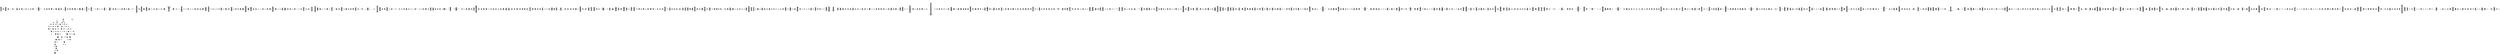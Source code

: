 digraph{
1837[label="0x72d:JUMPDEST
0x72e:PUSH1 0x20
0x730:MUL
0x731:PUSH1 0x20
0x733:ADD
0x734:ADD
0x735:SWAP1
0x736:PUSH1 0x1
0x738:PUSH1 0x1
0x73a:PUSH1 0xa0
0x73c:SHL
0x73d:SUB
0x73e:AND
0x73f:SWAP1
0x740:DUP2
0x741:PUSH1 0x1
0x743:PUSH1 0x1
0x745:PUSH1 0xa0
0x747:SHL
0x748:SUB
0x749:AND
0x74a:DUP2
0x74b:MSTORE
0x74c:POP
0x74d:POP
0x74e:DUP4
0x74f:DUP2
0x750:DUP2
0x751:MLOAD
0x752:DUP2
0x753:LT
0x754:PUSH3 0x76e
0x758:JUMPI"]
14715[label="0x397b:JUMPDEST
0x397c:POP
0x397d:POP
0x397e:POP
0x397f:POP
0x3980:POP
0x3981:SWAP1
0x3982:POP
0x3983:PUSH1 0x0"]
9201[label="0x23f1:JUMPDEST
0x23f2:POP
0x23f3:POP
0x23f4:POP
0x23f5:POP
0x23f6:PUSH1 0x40
0x23f8:MLOAD
0x23f9:RETURNDATASIZE
0x23fa:PUSH1 0x1f
0x23fc:NOT
0x23fd:PUSH1 0x1f
0x23ff:DUP3
0x2400:ADD
0x2401:AND
0x2402:DUP3
0x2403:ADD
0x2404:DUP1
0x2405:PUSH1 0x40
0x2407:MSTORE
0x2408:POP
0x2409:DUP2
0x240a:ADD
0x240b:SWAP1
0x240c:PUSH3 0x2417
0x2410:SWAP2
0x2411:SWAP1
0x2412:PUSH3 0x2b32
0x2416:JUMP"]
10844[label="0x2a5c:JUMPDEST
0x2a5d:POP
0x2a5e:PUSH3 0x2a6b
0x2a62:DUP8
0x2a63:DUP3
0x2a64:DUP9
0x2a65:ADD
0x2a66:PUSH3 0x27e6
0x2a6a:JUMP"]
3268[label="0xcc4:JUMPDEST
0xcc5:CALLER
0xcc6:PUSH20 0xba12222222228d8ba445958a75a0704d566bf2c8
0xcdb:EQ
0xcdc:PUSH3 0xcfa
0xce0:JUMPI"]
3860[label="0xf14:JUMPDEST
0xf15:PUSH1 0x20
0xf17:PUSH1 0x40
0xf19:MLOAD
0xf1a:DUP1
0xf1b:DUP4
0xf1c:SUB
0xf1d:DUP2
0xf1e:DUP7
0xf1f:DUP1
0xf20:EXTCODESIZE
0xf21:ISZERO
0xf22:DUP1
0xf23:ISZERO
0xf24:PUSH3 0xf2d
0xf28:JUMPI"]
9239[label="0x2417:JUMPDEST
0x2418:SWAP1
0x2419:POP
0x241a:PUSH1 0x0
0x241c:DUP2
0x241d:DUP4
0x241e:GT
0x241f:PUSH3 0x242a
0x2423:JUMPI"]
10871[label="0x2a77:JUMPDEST
0x2a78:PUSH1 0x0
0x2a7a:PUSH1 0x20
0x2a7c:DUP1
0x2a7d:DUP4
0x2a7e:DUP6
0x2a7f:SUB
0x2a80:SLT
0x2a81:ISZERO
0x2a82:PUSH3 0x2a8a
0x2a86:JUMPI"]
19066[label="0x4a7a:SLT
0x4a7b:SHA3
0x4a7c:INVALID"]
12152[label="0x2f78:JUMPDEST
0x2f79:DUP4
0x2f7a:DUP2
0x2f7b:GT
0x2f7c:ISZERO
0x2f7d:PUSH3 0x1f4b
0x2f81:JUMPI"]
17481[label="0x4449:SWAP2
0x444a:PUSH1 0x20
0x444c:MUL
0x444d:DUP3
0x444e:ADD"]
17413[label="0x4405:JUMPDEST
0x4406:DUP3
0x4407:MLOAD
0x4408:ISZERO
0x4409:PUSH2 0x1301
0x440c:JUMPI"]
10859[label="0x2a6b:JUMPDEST
0x2a6c:SWAP2
0x2a6d:POP
0x2a6e:POP
0x2a6f:SWAP3
0x2a70:SWAP6
0x2a71:SWAP2
0x2a72:SWAP5
0x2a73:POP
0x2a74:SWAP3
0x2a75:POP
0x2a76:JUMP"]
11639[label="0x2d77:JUMPDEST
0x2d78:PUSH1 0x20
0x2d7a:DUP1
0x2d7b:DUP3
0x2d7c:MSTORE
0x2d7d:PUSH1 0x26
0x2d7f:SWAP1
0x2d80:DUP3
0x2d81:ADD
0x2d82:MSTORE
0x2d83:PUSH32 0x416464726573733a20696e73756666696369656e742062616c616e636520666f
0x2da4:PUSH1 0x40
0x2da6:DUP3
0x2da7:ADD
0x2da8:MSTORE
0x2da9:PUSH6 0x1c8818d85b1b
0x2db0:PUSH1 0xd2
0x2db2:SHL
0x2db3:PUSH1 0x60
0x2db5:DUP3
0x2db6:ADD
0x2db7:MSTORE
0x2db8:PUSH1 0x80
0x2dba:ADD
0x2dbb:SWAP1
0x2dbc:JUMP"]
13039[label="0x32ef:JUMPDEST
0x32f0:SWAP2
0x32f1:POP
0x32f2:POP
0x32f3:PUSH2 0x117
0x32f6:JUMP"]
4274[label="0x10b2:JUMPDEST
0x10b3:POP
0x10b4:GAS
0x10b5:STATICCALL
0x10b6:ISZERO
0x10b7:DUP1
0x10b8:ISZERO
0x10b9:PUSH3 0x10c7
0x10bd:JUMPI"]
10460[label="0x28dc:JUMPDEST
0x28dd:DUP1
0x28de:SWAP2
0x28df:POP
0x28e0:POP
0x28e1:SWAP3
0x28e2:POP
0x28e3:SWAP3
0x28e4:POP
0x28e5:SWAP3
0x28e6:JUMP"]
2388[label="0x954:PUSH4 0x4e487b71
0x959:PUSH1 0xe0
0x95b:SHL
0x95c:PUSH1 0x0
0x95e:MSTORE
0x95f:PUSH1 0x32
0x961:PUSH1 0x4
0x963:MSTORE
0x964:PUSH1 0x24
0x966:PUSH1 0x0
0x968:REVERT"]
19069[label="0x4a7d:MLOAD
0x4a7e:SWAP7
0x4a7f:INVALID"]
2321[label="0x911:PUSH4 0x4e487b71
0x916:PUSH1 0xe0
0x918:SHL
0x919:PUSH1 0x0
0x91b:MSTORE
0x91c:PUSH1 0x32
0x91e:PUSH1 0x4
0x920:MSTORE
0x921:PUSH1 0x24
0x923:PUSH1 0x0
0x925:REVERT"]
7029[label="0x1b75:JUMPDEST
0x1b76:PUSH1 0x60
0x1b78:PUSH1 0x40
0x1b7a:MLOAD
0x1b7b:DUP1
0x1b7c:DUP4
0x1b7d:SUB
0x1b7e:DUP2
0x1b7f:DUP7
0x1b80:DUP1
0x1b81:EXTCODESIZE
0x1b82:ISZERO
0x1b83:DUP1
0x1b84:ISZERO
0x1b85:PUSH3 0x1b8e
0x1b89:JUMPI"]
18159[label="0x46ef:JUMPDEST
0x46f0:PUSH1 0x0
0x46f2:PUSH1 0x20
0x46f4:DUP3
0x46f5:DUP5
0x46f6:SUB
0x46f7:SLT
0x46f8:ISZERO
0x46f9:PUSH2 0x15ec
0x46fc:JUMPI"]
19072[label="0x4a80:INVALID"]
17798[label="0x4586:JUMPDEST
0x4587:DUP1
0x4588:DUP5
0x4589:DUP5
0x458a:ADD
0x458b:DUP6
0x458c:DUP5
0x458d:ADD
0x458e:CALLDATACOPY
0x458f:DUP2
0x4590:ADD
0x4591:SWAP1
0x4592:SWAP3
0x4593:ADD
0x4594:SWAP3
0x4595:SWAP1
0x4596:SWAP3
0x4597:MSTORE
0x4598:SWAP2
0x4599:SWAP5
0x459a:SWAP2
0x459b:SWAP4
0x459c:POP
0x459d:SWAP1
0x459e:SWAP2
0x459f:POP
0x45a0:POP
0x45a1:JUMP"]
12244[label="0x2fd4:JUMPDEST
0x2fd5:PUSH1 0x1
0x2fd7:PUSH1 0x1
0x2fd9:PUSH1 0xa0
0x2fdb:SHL
0x2fdc:SUB
0x2fdd:DUP2
0x2fde:AND
0x2fdf:DUP2
0x2fe0:EQ
0x2fe1:PUSH3 0x4ef
0x2fe5:JUMPI"]
12244 -> 12262
12244 -> 1263
16090[label="0x3eda:JUMPDEST
0x3edb:POP
0x3edc:GAS
0x3edd:STATICCALL
0x3ede:ISZERO
0x3edf:DUP1
0x3ee0:ISZERO
0x3ee1:PUSH2 0xdda
0x3ee4:JUMPI"]
17826[label="0x45a2:JUMPDEST
0x45a3:PUSH1 0x0
0x45a5:DUP1
0x45a6:PUSH1 0x40
0x45a8:DUP4
0x45a9:DUP6
0x45aa:SUB
0x45ab:SLT
0x45ac:ISZERO
0x45ad:PUSH2 0x14a0
0x45b0:JUMPI"]
6596[label="0x19c4:PUSH4 0x4e487b71
0x19c9:PUSH1 0xe0
0x19cb:SHL
0x19cc:PUSH1 0x0
0x19ce:MSTORE
0x19cf:PUSH1 0x32
0x19d1:PUSH1 0x4
0x19d3:MSTORE
0x19d4:PUSH1 0x24
0x19d6:PUSH1 0x0
0x19d8:REVERT"]
13047[label="0x32f7:JUMPDEST
0x32f8:POP
0x32f9:POP"]
17429[label="0x4415:JUMPDEST
0x4416:DUP2
0x4417:PUSH1 0x40
0x4419:MLOAD
0x441a:PUSH3 0x461bcd
0x441e:PUSH1 0xe5
0x4420:SHL
0x4421:DUP2
0x4422:MSTORE
0x4423:PUSH1 0x4
0x4425:ADD
0x4426:PUSH2 0x6bf
0x4429:SWAP2
0x442a:SWAP1
0x442b:PUSH2 0x16e6
0x442e:JUMP"]
6679[label="0x1a17:JUMPDEST
0x1a18:PUSH1 0x0
0x1a1a:PUSH1 0x40
0x1a1c:MLOAD
0x1a1d:DUP1
0x1a1e:DUP4
0x1a1f:SUB
0x1a20:DUP2
0x1a21:PUSH1 0x0
0x1a23:DUP8
0x1a24:DUP1
0x1a25:EXTCODESIZE
0x1a26:ISZERO
0x1a27:DUP1
0x1a28:ISZERO
0x1a29:PUSH3 0x1a32
0x1a2d:JUMPI"]
19073[label="0x4a81:DUP13
0x4a82:INVALID"]
2342[label="0x926:JUMPDEST
0x927:PUSH1 0x20
0x929:MUL
0x92a:PUSH1 0x20
0x92c:ADD
0x92d:ADD
0x92e:SWAP1
0x92f:PUSH1 0x1
0x931:PUSH1 0x1
0x933:PUSH1 0xa0
0x935:SHL
0x936:SUB
0x937:AND
0x938:SWAP1
0x939:DUP2
0x93a:PUSH1 0x1
0x93c:PUSH1 0x1
0x93e:PUSH1 0xa0
0x940:SHL
0x941:SUB
0x942:AND
0x943:DUP2
0x944:MSTORE
0x945:POP
0x946:POP
0x947:DUP7
0x948:DUP3
0x949:PUSH1 0x1
0x94b:DUP2
0x94c:MLOAD
0x94d:DUP2
0x94e:LT
0x94f:PUSH3 0x969
0x953:JUMPI"]
10471[label="0x28e7:JUMPDEST
0x28e8:PUSH1 0x0
0x28ea:DUP1
0x28eb:PUSH1 0x0
0x28ed:DUP1
0x28ee:PUSH1 0x0
0x28f0:PUSH1 0xa0
0x28f2:DUP7
0x28f3:DUP9
0x28f4:SUB
0x28f5:SLT
0x28f6:ISZERO
0x28f7:PUSH3 0x28ff
0x28fb:JUMPI"]
10471 -> 10492
10471 -> 10495
3322[label="0xcfa:JUMPDEST
0xcfb:PUSH3 0xd04
0xcff:PUSH3 0x1047
0xd03:JUMP"]
4295[label="0x10c7:JUMPDEST
0x10c8:POP
0x10c9:POP
0x10ca:POP
0x10cb:POP
0x10cc:PUSH1 0x40
0x10ce:MLOAD
0x10cf:RETURNDATASIZE
0x10d0:PUSH1 0x1f
0x10d2:NOT
0x10d3:PUSH1 0x1f
0x10d5:DUP3
0x10d6:ADD
0x10d7:AND
0x10d8:DUP3
0x10d9:ADD
0x10da:DUP1
0x10db:PUSH1 0x40
0x10dd:MSTORE
0x10de:POP
0x10df:DUP2
0x10e0:ADD
0x10e1:SWAP1
0x10e2:PUSH3 0x10ed
0x10e6:SWAP2
0x10e7:SWAP1
0x10e8:PUSH3 0x2b4b
0x10ec:JUMP"]
19075[label="0x4a83:INVALID"]
3418[label="0xd5a:PUSH1 0x0
0xd5c:DUP1
0xd5d:REVERT"]
12170[label="0x2f8a:JUMPDEST
0x2f8b:PUSH1 0x0
0x2f8d:PUSH1 0x0
0x2f8f:NOT
0x2f90:DUP3
0x2f91:EQ
0x2f92:ISZERO
0x2f93:PUSH3 0x2fa1
0x2f97:JUMPI"]
13065[label="0x3309:PUSH1 0x0
0x330b:DUP1
0x330c:REVERT"]
12184[label="0x2f98:PUSH3 0x2fa1
0x2f9c:PUSH3 0x2fa8
0x2fa0:JUMP"]
17455[label="0x442f:JUMPDEST
0x4430:DUP3
0x4431:DUP1
0x4432:SLOAD
0x4433:DUP3
0x4434:DUP3
0x4435:SSTORE
0x4436:SWAP1
0x4437:PUSH1 0x0
0x4439:MSTORE
0x443a:PUSH1 0x20
0x443c:PUSH1 0x0
0x443e:SHA3
0x443f:SWAP1
0x4440:DUP2
0x4441:ADD
0x4442:SWAP3
0x4443:DUP3
0x4444:ISZERO
0x4445:PUSH2 0x1356
0x4448:JUMPI"]
19076[label="0x4a84:SWAP9
0x4a85:INVALID"]
11709[label="0x2dbd:JUMPDEST
0x2dbe:PUSH1 0x20
0x2dc0:DUP1
0x2dc1:DUP3
0x2dc2:MSTORE
0x2dc3:PUSH1 0xb
0x2dc5:SWAP1
0x2dc6:DUP3
0x2dc7:ADD
0x2dc8:MSTORE
0x2dc9:PUSH11 0x3737903932b1b2b4bb32b9
0x2dd5:PUSH1 0xa9
0x2dd7:SHL
0x2dd8:PUSH1 0x40
0x2dda:DUP3
0x2ddb:ADD
0x2ddc:MSTORE
0x2ddd:PUSH1 0x60
0x2ddf:ADD
0x2de0:SWAP1
0x2de1:JUMP"]
14735[label="0x398f:PUSH1 0x0
0x3991:DUP5
0x3992:DUP3
0x3993:DUP2
0x3994:MLOAD
0x3995:DUP2
0x3996:LT
0x3997:PUSH2 0x89c
0x399a:JUMPI"]
15174[label="0x3b46:JUMPDEST
0x3b47:POP
0x3b48:GAS
0x3b49:STATICCALL
0x3b4a:ISZERO
0x3b4b:DUP1
0x3b4c:ISZERO
0x3b4d:PUSH2 0xa46
0x3b50:JUMPI"]
16676[label="0x4124:PUSH1 0x0
0x4126:DUP1
0x4127:REVERT"]
10910[label="0x2a9e:DUP3
0x2a9f:DUP4
0x2aa0:REVERT"]
15304[label="0x3bc8:JUMPDEST
0x3bc9:POP
0x3bca:POP
0x3bcb:POP
0x3bcc:DUP1
0x3bcd:DUP1
0x3bce:PUSH2 0xac2
0x3bd1:SWAP1
0x3bd2:PUSH2 0x1908
0x3bd5:JUMP"]
16553[label="0x40a9:JUMPDEST
0x40aa:CALLER
0x40ab:PUSH1 0x1
0x40ad:PUSH1 0x1
0x40af:PUSH1 0xa0
0x40b1:SHL
0x40b2:SUB
0x40b3:PUSH32 0x0
0x40d4:AND
0x40d5:EQ
0x40d6:PUSH2 0xfca
0x40d9:JUMPI"]
13052[label="0x32fc:JUMPDEST
0x32fd:PUSH1 0x0
0x32ff:DUP1
0x3300:REVERT"]
13536[label="0x34e0:PUSH1 0x20
0x34e2:MUL
0x34e3:DUP3
0x34e4:ADD
0x34e5:SWAP2
0x34e6:SWAP1
0x34e7:PUSH1 0x0
0x34e9:MSTORE
0x34ea:PUSH1 0x20
0x34ec:PUSH1 0x0
0x34ee:SHA3
0x34ef:SWAP1"]
19078[label="0x4a86:PUSH15 0x2a3bf0488acbfc83ed44c3093809d8
0x4a96:LT
0x4a97:INVALID"]
4333[label="0x10ed:JUMPDEST
0x10ee:POP
0x10ef:SWAP2
0x10f0:POP
0x10f1:POP
0x10f2:PUSH1 0x0
0x10f4:PUSH1 0x6
0x10f6:PUSH1 0x0
0x10f8:SWAP1
0x10f9:SLOAD
0x10fa:SWAP1
0x10fb:PUSH2 0x100
0x10fe:EXP
0x10ff:SWAP1
0x1100:DIV
0x1101:PUSH1 0x1
0x1103:PUSH1 0x1
0x1105:PUSH1 0xa0
0x1107:SHL
0x1108:SUB
0x1109:AND
0x110a:PUSH1 0x1
0x110c:PUSH1 0x1
0x110e:PUSH1 0xa0
0x1110:SHL
0x1111:SUB
0x1112:AND
0x1113:PUSH4 0x3b1d21a2
0x1118:PUSH1 0x40
0x111a:MLOAD
0x111b:DUP2
0x111c:PUSH4 0xffffffff
0x1121:AND
0x1122:PUSH1 0xe0
0x1124:SHL
0x1125:DUP2
0x1126:MSTORE
0x1127:PUSH1 0x4
0x1129:ADD
0x112a:PUSH1 0x20
0x112c:PUSH1 0x40
0x112e:MLOAD
0x112f:DUP1
0x1130:DUP4
0x1131:SUB
0x1132:DUP2
0x1133:DUP7
0x1134:DUP1
0x1135:EXTCODESIZE
0x1136:ISZERO
0x1137:DUP1
0x1138:ISZERO
0x1139:PUSH3 0x1142
0x113d:JUMPI"]
13057[label="0x3301:JUMPDEST
0x3302:CALLVALUE
0x3303:DUP1
0x3304:ISZERO
0x3305:PUSH2 0x1f9
0x3308:JUMPI"]
13487[label="0x34af:JUMPDEST
0x34b0:POP
0x34b1:POP
0x34b2:POP
0x34b3:POP
0x34b4:POP
0x34b5:SWAP1
0x34b6:POP
0x34b7:PUSH1 0x0
0x34b9:PUSH1 0x3
0x34bb:DUP1
0x34bc:SLOAD
0x34bd:DUP1
0x34be:PUSH1 0x20
0x34c0:MUL
0x34c1:PUSH1 0x20
0x34c3:ADD
0x34c4:PUSH1 0x40
0x34c6:MLOAD
0x34c7:SWAP1
0x34c8:DUP2
0x34c9:ADD
0x34ca:PUSH1 0x40
0x34cc:MSTORE
0x34cd:DUP1
0x34ce:SWAP3
0x34cf:SWAP2
0x34d0:SWAP1
0x34d1:DUP2
0x34d2:DUP2
0x34d3:MSTORE
0x34d4:PUSH1 0x20
0x34d6:ADD
0x34d7:DUP3
0x34d8:DUP1
0x34d9:SLOAD
0x34da:DUP1
0x34db:ISZERO
0x34dc:PUSH2 0x3fa
0x34df:JUMPI"]
10526[label="0x291e:JUMPDEST
0x291f:SWAP4
0x2920:POP
0x2921:PUSH1 0x40
0x2923:DUP7
0x2924:ADD
0x2925:CALLDATALOAD
0x2926:PUSH3 0x2930
0x292a:DUP2
0x292b:PUSH3 0x2fd4
0x292f:JUMP"]
16110[label="0x3eee:JUMPDEST
0x3eef:POP
0x3ef0:POP
0x3ef1:POP
0x3ef2:POP
0x3ef3:PUSH1 0x40
0x3ef5:MLOAD
0x3ef6:RETURNDATASIZE
0x3ef7:PUSH1 0x1f
0x3ef9:NOT
0x3efa:PUSH1 0x1f
0x3efc:DUP3
0x3efd:ADD
0x3efe:AND
0x3eff:DUP3
0x3f00:ADD
0x3f01:DUP1
0x3f02:PUSH1 0x40
0x3f04:MSTORE
0x3f05:POP
0x3f06:DUP2
0x3f07:ADD
0x3f08:SWAP1
0x3f09:PUSH2 0xdfe
0x3f0c:SWAP2
0x3f0d:SWAP1
0x3f0e:PUSH2 0x13d0
0x3f11:JUMP"]
16220[label="0x3f5c:JUMPDEST
0x3f5d:POP
0x3f5e:DUP2
0x3f5f:MLOAD
0x3f60:PUSH2 0xe5c
0x3f63:SWAP1
0x3f64:PUSH1 0x2
0x3f66:SWAP1
0x3f67:PUSH1 0x20
0x3f69:DUP6
0x3f6a:ADD
0x3f6b:SWAP1
0x3f6c:PUSH2 0x1366
0x3f6f:JUMP"]
4794[label="0x12ba:JUMPDEST
0x12bb:PUSH3 0x1042
0x12bf:JUMPI"]
13078[label="0x3316:JUMPDEST
0x3317:CALLVALUE
0x3318:DUP1
0x3319:ISZERO
0x331a:PUSH2 0x20e
0x331d:JUMPI"]
15185[label="0x3b51:RETURNDATASIZE
0x3b52:PUSH1 0x0
0x3b54:DUP1
0x3b55:RETURNDATACOPY
0x3b56:RETURNDATASIZE
0x3b57:PUSH1 0x0
0x3b59:REVERT"]
18173[label="0x46fd:DUP1
0x46fe:DUP2
0x46ff:REVERT"]
19096[label="0x4a98:NUMBER
0x4a99:DUP16
0x4a9a:SAR
0x4a9b:POP
0x4a9c:PUSH5 0x736f6c6343
0x4aa2:STOP"]
14747[label="0x399b:PUSH4 0x4e487b71
0x39a0:PUSH1 0xe0
0x39a2:SHL
0x39a3:PUSH1 0x0
0x39a5:MSTORE
0x39a6:PUSH1 0x32
0x39a8:PUSH1 0x4
0x39aa:MSTORE
0x39ab:PUSH1 0x24
0x39ad:PUSH1 0x0
0x39af:REVERT"]
3332[label="0xd04:JUMPDEST
0xd05:PUSH20 0xc02aaa39b223fe8d0a0e5c4f27ead9083c756cc2
0xd1a:PUSH1 0x1
0xd1c:PUSH1 0x1
0xd1e:PUSH1 0xa0
0xd20:SHL
0xd21:SUB
0xd22:AND
0xd23:PUSH4 0xd0e30db0
0xd28:PUSH10 0xa968163f0a57b400000
0xd33:PUSH1 0x40
0xd35:MLOAD
0xd36:DUP3
0xd37:PUSH4 0xffffffff
0xd3c:AND
0xd3d:PUSH1 0xe0
0xd3f:SHL
0xd40:DUP2
0xd41:MSTORE
0xd42:PUSH1 0x4
0xd44:ADD
0xd45:PUSH1 0x0
0xd47:PUSH1 0x40
0xd49:MLOAD
0xd4a:DUP1
0xd4b:DUP4
0xd4c:SUB
0xd4d:DUP2
0xd4e:DUP6
0xd4f:DUP9
0xd50:DUP1
0xd51:EXTCODESIZE
0xd52:ISZERO
0xd53:DUP1
0xd54:ISZERO
0xd55:PUSH3 0xd5e
0xd59:JUMPI"]
14791[label="0x39c7:PUSH4 0x4e487b71
0x39cc:PUSH1 0xe0
0x39ce:SHL
0x39cf:PUSH1 0x0
0x39d1:MSTORE
0x39d2:PUSH1 0x32
0x39d4:PUSH1 0x4
0x39d6:MSTORE
0x39d7:PUSH1 0x24
0x39d9:PUSH1 0x0
0x39db:REVERT"]
19110[label="0x4aa6:CALLER
0x4aa7:LOG2
0x4aa8:PUSH5 0x6970667358
0x4aae:INVALID"]
9258[label="0x242a:JUMPDEST
0x242b:DUP2"]
6617[label="0x19d9:JUMPDEST
0x19da:PUSH1 0x1
0x19dc:PUSH1 0x1
0x19de:PUSH1 0xa0
0x19e0:SHL
0x19e1:SUB
0x19e2:SWAP3
0x19e3:DUP4
0x19e4:AND
0x19e5:PUSH1 0x20
0x19e7:SWAP2
0x19e8:DUP3
0x19e9:MUL
0x19ea:SWAP3
0x19eb:SWAP1
0x19ec:SWAP3
0x19ed:ADD
0x19ee:ADD
0x19ef:MSTORE
0x19f0:PUSH1 0x4
0x19f2:DUP1
0x19f3:SLOAD
0x19f4:PUSH1 0x40
0x19f6:MLOAD
0x19f7:PUSH4 0x18533047
0x19fc:PUSH1 0xe3
0x19fe:SHL
0x19ff:DUP2
0x1a00:MSTORE
0x1a01:SWAP3
0x1a02:AND
0x1a03:SWAP2
0x1a04:PUSH4 0xc2998238
0x1a09:SWAP2
0x1a0a:PUSH3 0x1a17
0x1a0e:SWAP2
0x1a0f:DUP6
0x1a10:SWAP2
0x1a11:ADD
0x1a12:PUSH3 0x2d24
0x1a16:JUMP"]
19107[label="0x4aa3:ADDMOD
0x4aa4:ADD
0x4aa5:STOP"]
6702[label="0x1a2e:PUSH1 0x0
0x1a30:DUP1
0x1a31:REVERT"]
16146[label="0x3f12:JUMPDEST
0x3f13:DUP3
0x3f14:DUP3
0x3f15:DUP2
0x3f16:MLOAD
0x3f17:DUP2
0x3f18:LT
0x3f19:PUSH2 0xe1e
0x3f1c:JUMPI"]
16602[label="0x40da:PUSH1 0x0
0x40dc:DUP1
0x40dd:REVERT"]
7050[label="0x1b8a:PUSH1 0x0
0x1b8c:DUP1
0x1b8d:REVERT"]
10890[label="0x2a8a:JUMPDEST
0x2a8b:DUP3
0x2a8c:MLOAD
0x2a8d:PUSH8 0xffffffffffffffff
0x2a96:DUP2
0x2a97:GT
0x2a98:ISZERO
0x2a99:PUSH3 0x2aa1
0x2a9d:JUMPI"]
18176[label="0x4700:JUMPDEST
0x4701:DUP2
0x4702:MLOAD
0x4703:DUP1
0x4704:ISZERO
0x4705:ISZERO
0x4706:DUP2
0x4707:EQ
0x4708:PUSH2 0x1215
0x470b:JUMPI"]
6155[label="0x180b:JUMPDEST
0x180c:POP
0x180d:GAS
0x180e:CALL
0x180f:ISZERO
0x1810:DUP1
0x1811:ISZERO
0x1812:PUSH3 0x1820
0x1816:JUMPI"]
12200[label="0x2fa8:JUMPDEST
0x2fa9:PUSH4 0x4e487b71
0x2fae:PUSH1 0xe0
0x2fb0:SHL
0x2fb1:PUSH1 0x0
0x2fb3:MSTORE
0x2fb4:PUSH1 0x11
0x2fb6:PUSH1 0x4
0x2fb8:MSTORE
0x2fb9:PUSH1 0x24
0x2fbb:PUSH1 0x0
0x2fbd:REVERT"]
15194[label="0x3b5a:JUMPDEST
0x3b5b:POP
0x3b5c:POP
0x3b5d:POP
0x3b5e:POP
0x3b5f:PUSH1 0x40
0x3b61:MLOAD
0x3b62:RETURNDATASIZE
0x3b63:PUSH1 0x1f
0x3b65:NOT
0x3b66:PUSH1 0x1f
0x3b68:DUP3
0x3b69:ADD
0x3b6a:AND
0x3b6b:DUP3
0x3b6c:ADD
0x3b6d:DUP1
0x3b6e:PUSH1 0x40
0x3b70:MSTORE
0x3b71:POP
0x3b72:DUP2
0x3b73:ADD
0x3b74:SWAP1
0x3b75:PUSH2 0xa6a
0x3b78:SWAP2
0x3b79:SWAP1
0x3b7a:PUSH2 0x1613
0x3b7d:JUMP"]
1902[label="0x76e:JUMPDEST
0x76f:PUSH1 0x20
0x771:MUL
0x772:PUSH1 0x20
0x774:ADD
0x775:ADD
0x776:MLOAD
0x777:PUSH1 0x1
0x779:PUSH1 0x1
0x77b:PUSH1 0xa0
0x77d:SHL
0x77e:SUB
0x77f:AND
0x780:PUSH4 0x6f307dc3
0x785:PUSH1 0x40
0x787:MLOAD
0x788:DUP2
0x789:PUSH4 0xffffffff
0x78e:AND
0x78f:PUSH1 0xe0
0x791:SHL
0x792:DUP2
0x793:MSTORE
0x794:PUSH1 0x4
0x796:ADD
0x797:PUSH1 0x20
0x799:PUSH1 0x40
0x79b:MLOAD
0x79c:DUP1
0x79d:DUP4
0x79e:SUB
0x79f:DUP2
0x7a0:DUP7
0x7a1:DUP1
0x7a2:EXTCODESIZE
0x7a3:ISZERO
0x7a4:DUP1
0x7a5:ISZERO
0x7a6:PUSH3 0x7af
0x7aa:JUMPI"]
6236[label="0x185c:PUSH1 0x0
0x185e:DUP1
0x185f:REVERT"]
12193[label="0x2fa1:JUMPDEST
0x2fa2:POP
0x2fa3:PUSH1 0x1
0x2fa5:ADD
0x2fa6:SWAP1
0x2fa7:JUMP"]
18188[label="0x470c:DUP2
0x470d:DUP3
0x470e:REVERT"]
19119[label="0x4aaf:SLT
0x4ab0:SHA3
0x4ab1:LT
0x4ab2:INVALID"]
13069[label="0x330d:JUMPDEST
0x330e:POP
0x330f:PUSH2 0x1e6
0x3312:PUSH2 0x30e
0x3315:JUMP"]
14768[label="0x39b0:JUMPDEST
0x39b1:PUSH1 0x20
0x39b3:MUL
0x39b4:PUSH1 0x20
0x39b6:ADD
0x39b7:ADD
0x39b8:MLOAD
0x39b9:SWAP1
0x39ba:POP
0x39bb:PUSH1 0x0
0x39bd:DUP5
0x39be:DUP4
0x39bf:DUP2
0x39c0:MLOAD
0x39c1:DUP2
0x39c2:LT
0x39c3:PUSH2 0x8c8
0x39c6:JUMPI"]
10495[label="0x28ff:JUMPDEST
0x2900:DUP6
0x2901:CALLDATALOAD
0x2902:PUSH3 0x290c
0x2906:DUP2
0x2907:PUSH3 0x2fd4
0x290b:JUMP"]
10495 -> 12244
13086[label="0x331e:PUSH1 0x0
0x3320:DUP1
0x3321:REVERT"]
4800[label="0x12c0:PUSH1 0x40
0x12c2:MLOAD
0x12c3:PUSH3 0x461bcd
0x12c7:PUSH1 0xe5
0x12c9:SHL
0x12ca:DUP2
0x12cb:MSTORE
0x12cc:PUSH1 0x4
0x12ce:ADD
0x12cf:PUSH3 0x559
0x12d3:SWAP1
0x12d4:PUSH3 0x2e35
0x12d8:JUMP"]
6167[label="0x1817:RETURNDATASIZE
0x1818:PUSH1 0x0
0x181a:DUP1
0x181b:RETURNDATACOPY
0x181c:RETURNDATASIZE
0x181d:PUSH1 0x0
0x181f:REVERT"]
9260[label="0x242c:JUMPDEST
0x242d:PUSH1 0x40
0x242f:MLOAD
0x2430:PUSH4 0x317afabb
0x2435:PUSH1 0xe2
0x2437:SHL
0x2438:DUP2
0x2439:MSTORE
0x243a:SWAP1
0x243b:SWAP2
0x243c:POP
0x243d:PUSH1 0x1
0x243f:PUSH1 0x1
0x2441:PUSH1 0xa0
0x2443:SHL
0x2444:SUB
0x2445:DUP10
0x2446:AND
0x2447:SWAP1
0x2448:PUSH4 0xc5ebeaec
0x244d:SWAP1
0x244e:PUSH3 0x245d
0x2452:SWAP1
0x2453:DUP5
0x2454:SWAP1
0x2455:PUSH1 0x4
0x2457:ADD
0x2458:PUSH3 0x2e7f
0x245c:JUMP"]
12222[label="0x2fbe:JUMPDEST
0x2fbf:PUSH4 0x4e487b71
0x2fc4:PUSH1 0xe0
0x2fc6:SHL
0x2fc7:PUSH1 0x0
0x2fc9:MSTORE
0x2fca:PUSH1 0x41
0x2fcc:PUSH1 0x4
0x2fce:MSTORE
0x2fcf:PUSH1 0x24
0x2fd1:PUSH1 0x0
0x2fd3:REVERT"]
17906[label="0x45f2:DUP3
0x45f3:DUP4
0x45f4:REVERT"]
3885[label="0xf2d:JUMPDEST
0xf2e:POP
0xf2f:GAS
0xf30:STATICCALL
0xf31:ISZERO
0xf32:DUP1
0xf33:ISZERO
0xf34:PUSH3 0xf42
0xf38:JUMPI"]
13099[label="0x332b:JUMPDEST
0x332c:CALLVALUE
0x332d:DUP1
0x332e:ISZERO
0x332f:PUSH2 0x223
0x3332:JUMPI"]
10508[label="0x290c:JUMPDEST
0x290d:SWAP5
0x290e:POP
0x290f:PUSH1 0x20
0x2911:DUP7
0x2912:ADD
0x2913:CALLDATALOAD
0x2914:PUSH3 0x291e
0x2918:DUP2
0x2919:PUSH3 0x2fd4
0x291d:JUMP"]
15230[label="0x3b7e:JUMPDEST
0x3b7f:SWAP1
0x3b80:POP
0x3b81:PUSH2 0xa80
0x3b84:PUSH1 0x1
0x3b86:PUSH1 0x1
0x3b88:PUSH1 0xa0
0x3b8a:SHL
0x3b8b:SUB
0x3b8c:DUP4
0x3b8d:AND
0x3b8e:CALLER
0x3b8f:DUP4
0x3b90:PUSH2 0x1155
0x3b93:JUMP"]
4825[label="0x12d9:JUMPDEST
0x12da:PUSH1 0x6
0x12dc:SLOAD
0x12dd:PUSH1 0x40
0x12df:DUP1
0x12e0:MLOAD
0x12e1:PUSH4 0x1d8e90d1
0x12e6:PUSH1 0xe1
0x12e8:SHL
0x12e9:DUP2
0x12ea:MSTORE
0x12eb:SWAP1
0x12ec:MLOAD
0x12ed:PUSH1 0x0
0x12ef:SWAP3
0x12f0:PUSH1 0x1
0x12f2:PUSH1 0x1
0x12f4:PUSH1 0xa0
0x12f6:SHL
0x12f7:SUB
0x12f8:AND
0x12f9:SWAP2
0x12fa:PUSH4 0x3b1d21a2
0x12ff:SWAP2
0x1300:PUSH1 0x4
0x1302:DUP1
0x1303:DUP4
0x1304:ADD
0x1305:SWAP3
0x1306:PUSH1 0x20
0x1308:SWAP3
0x1309:SWAP2
0x130a:SWAP1
0x130b:DUP3
0x130c:SWAP1
0x130d:SUB
0x130e:ADD
0x130f:DUP2
0x1310:DUP7
0x1311:DUP1
0x1312:EXTCODESIZE
0x1313:ISZERO
0x1314:DUP1
0x1315:ISZERO
0x1316:PUSH3 0x131f
0x131a:JUMPI"]
9309[label="0x245d:JUMPDEST
0x245e:PUSH1 0x0
0x2460:PUSH1 0x40
0x2462:MLOAD
0x2463:DUP1
0x2464:DUP4
0x2465:SUB
0x2466:DUP2
0x2467:PUSH1 0x0
0x2469:DUP8
0x246a:DUP1
0x246b:EXTCODESIZE
0x246c:ISZERO
0x246d:DUP1
0x246e:ISZERO
0x246f:PUSH3 0x2478
0x2473:JUMPI"]
16606[label="0x40de:JUMPDEST
0x40df:PUSH1 0x1
0x40e1:SLOAD
0x40e2:PUSH1 0x40
0x40e4:MLOAD
0x40e5:PUSH4 0x317afabb
0x40ea:PUSH1 0xe2
0x40ec:SHL
0x40ed:DUP2
0x40ee:MSTORE
0x40ef:PUSH1 0x1
0x40f1:PUSH1 0x1
0x40f3:PUSH1 0xa0
0x40f5:SHL
0x40f6:SUB
0x40f7:SWAP1
0x40f8:SWAP2
0x40f9:AND
0x40fa:SWAP1
0x40fb:PUSH4 0xc5ebeaec
0x4100:SWAP1
0x4101:PUSH2 0xffa
0x4104:SWAP1
0x4105:DUP5
0x4106:SWAP1
0x4107:PUSH1 0x4
0x4109:ADD
0x410a:PUSH2 0x187e
0x410d:JUMP"]
1467[label="0x5bb:JUMPDEST
0x5bc:POP
0x5bd:GAS
0x5be:STATICCALL
0x5bf:ISZERO
0x5c0:DUP1
0x5c1:ISZERO
0x5c2:PUSH3 0x5d0
0x5c6:JUMPI"]
3897[label="0xf39:RETURNDATASIZE
0xf3a:PUSH1 0x0
0xf3c:DUP1
0xf3d:RETURNDATACOPY
0xf3e:RETURNDATASIZE
0xf3f:PUSH1 0x0
0xf41:REVERT"]
1963[label="0x7ab:PUSH1 0x0
0x7ad:DUP1
0x7ae:REVERT"]
19123[label="0x4ab3:BLOCKHASH
0x4ab4:INVALID"]
7054[label="0x1b8e:JUMPDEST
0x1b8f:POP
0x1b90:GAS
0x1b91:STATICCALL
0x1b92:ISZERO
0x1b93:DUP1
0x1b94:ISZERO
0x1b95:PUSH3 0x1ba3
0x1b99:JUMPI"]
9332[label="0x2474:PUSH1 0x0
0x2476:DUP1
0x2477:REVERT"]
10913[label="0x2aa1:JUMPDEST
0x2aa2:DUP4
0x2aa3:ADD
0x2aa4:PUSH1 0x1f
0x2aa6:DUP2
0x2aa7:ADD
0x2aa8:DUP6
0x2aa9:SGT
0x2aaa:PUSH3 0x2ab2
0x2aae:JUMPI"]
1596[label="0x63c:PUSH4 0x4e487b71
0x641:PUSH1 0xe0
0x643:SHL
0x644:PUSH1 0x0
0x646:MSTORE
0x647:PUSH1 0x41
0x649:PUSH1 0x4
0x64b:MSTORE
0x64c:PUSH1 0x24
0x64e:PUSH1 0x0
0x650:REVERT"]
6176[label="0x1820:JUMPDEST
0x1821:POP
0x1822:POP
0x1823:POP
0x1824:POP
0x1825:DUP7
0x1826:PUSH1 0x1
0x1828:PUSH1 0x1
0x182a:PUSH1 0xa0
0x182c:SHL
0x182d:SUB
0x182e:AND
0x182f:PUSH4 0x2f4350c2
0x1834:PUSH1 0x40
0x1836:MLOAD
0x1837:DUP2
0x1838:PUSH4 0xffffffff
0x183d:AND
0x183e:PUSH1 0xe0
0x1840:SHL
0x1841:DUP2
0x1842:MSTORE
0x1843:PUSH1 0x4
0x1845:ADD
0x1846:PUSH1 0x0
0x1848:PUSH1 0x40
0x184a:MLOAD
0x184b:DUP1
0x184c:DUP4
0x184d:SUB
0x184e:DUP2
0x184f:PUSH1 0x0
0x1851:DUP8
0x1852:DUP1
0x1853:EXTCODESIZE
0x1854:ISZERO
0x1855:DUP1
0x1856:ISZERO
0x1857:PUSH3 0x1860
0x185b:JUMPI"]
7131[label="0x1bdb:PUSH4 0x4e487b71
0x1be0:PUSH1 0xe0
0x1be2:SHL
0x1be3:PUSH1 0x0
0x1be5:MSTORE
0x1be6:PUSH1 0x32
0x1be8:PUSH1 0x4
0x1bea:MSTORE
0x1beb:PUSH1 0x24
0x1bed:PUSH1 0x0
0x1bef:REVERT"]
4414[label="0x113e:PUSH1 0x0
0x1140:DUP1
0x1141:REVERT"]
10927[label="0x2aaf:DUP3
0x2ab0:DUP4
0x2ab1:REVERT"]
16654[label="0x410e:JUMPDEST
0x410f:PUSH1 0x20
0x4111:PUSH1 0x40
0x4113:MLOAD
0x4114:DUP1
0x4115:DUP4
0x4116:SUB
0x4117:DUP2
0x4118:PUSH1 0x0
0x411a:DUP8
0x411b:DUP1
0x411c:EXTCODESIZE
0x411d:ISZERO
0x411e:DUP1
0x411f:ISZERO
0x4120:PUSH2 0x1014
0x4123:JUMPI"]
10544[label="0x2930:JUMPDEST
0x2931:SWAP3
0x2932:POP
0x2933:PUSH1 0x60
0x2935:DUP7
0x2936:ADD
0x2937:CALLDATALOAD
0x2938:SWAP2
0x2939:POP
0x293a:PUSH1 0x80
0x293c:DUP7
0x293d:ADD
0x293e:CALLDATALOAD
0x293f:PUSH8 0xffffffffffffffff
0x2948:DUP2
0x2949:GT
0x294a:ISZERO
0x294b:PUSH3 0x2953
0x294f:JUMPI"]
17844[label="0x45b4:JUMPDEST
0x45b5:DUP3
0x45b6:CALLDATALOAD
0x45b7:PUSH2 0x14ab
0x45ba:DUP2
0x45bb:PUSH2 0x1945
0x45be:JUMP"]
18191[label="0x470f:JUMPDEST
0x4710:PUSH1 0x0
0x4712:PUSH1 0x20
0x4714:DUP3
0x4715:DUP5
0x4716:SUB
0x4717:SLT
0x4718:ISZERO
0x4719:PUSH2 0x160c
0x471c:JUMPI"]
17884[label="0x45dc:DUP2
0x45dd:DUP3
0x45de:REVERT"]
7066[label="0x1b9a:RETURNDATASIZE
0x1b9b:PUSH1 0x0
0x1b9d:DUP1
0x1b9e:RETURNDATACOPY
0x1b9f:RETURNDATASIZE
0x1ba0:PUSH1 0x0
0x1ba2:REVERT"]
19125[label="0x4ab5:SWAP3
0x4ab6:INVALID"]
18205[label="0x471d:DUP1
0x471e:DUP2
0x471f:REVERT"]
17487[label="0x444f:JUMPDEST
0x4450:DUP3
0x4451:DUP2
0x4452:GT
0x4453:ISZERO
0x4454:PUSH2 0x1356
0x4457:JUMPI"]
3906[label="0xf42:JUMPDEST
0xf43:POP
0xf44:POP
0xf45:POP
0xf46:POP
0xf47:PUSH1 0x40
0xf49:MLOAD
0xf4a:RETURNDATASIZE
0xf4b:PUSH1 0x1f
0xf4d:NOT
0xf4e:PUSH1 0x1f
0xf50:DUP3
0xf51:ADD
0xf52:AND
0xf53:DUP3
0xf54:ADD
0xf55:DUP1
0xf56:PUSH1 0x40
0xf58:MSTORE
0xf59:POP
0xf5a:DUP2
0xf5b:ADD
0xf5c:SWAP1
0xf5d:PUSH3 0xf68
0xf61:SWAP2
0xf62:SWAP1
0xf63:PUSH3 0x2b32
0xf67:JUMP"]
13090[label="0x3322:JUMPDEST
0x3323:POP
0x3324:PUSH2 0x1e6
0x3327:PUSH2 0x726
0x332a:JUMP"]
17514[label="0x446a:JUMPDEST
0x446b:POP
0x446c:PUSH2 0x1362
0x446f:SWAP3
0x4470:SWAP2
0x4471:POP
0x4472:PUSH2 0x13bb
0x4475:JUMP"]
2409[label="0x969:JUMPDEST
0x96a:PUSH1 0x20
0x96c:MUL
0x96d:PUSH1 0x20
0x96f:ADD
0x970:ADD
0x971:SWAP1
0x972:PUSH1 0x1
0x974:PUSH1 0x1
0x976:PUSH1 0xa0
0x978:SHL
0x979:SUB
0x97a:AND
0x97b:SWAP1
0x97c:DUP2
0x97d:PUSH1 0x1
0x97f:PUSH1 0x1
0x981:PUSH1 0xa0
0x983:SHL
0x984:SUB
0x985:AND
0x986:DUP2
0x987:MSTORE
0x988:POP
0x989:POP
0x98a:PUSH10 0xa968163f0a57b400000
0x995:DUP2
0x996:PUSH1 0x0
0x998:DUP2
0x999:MLOAD
0x99a:DUP2
0x99b:LT
0x99c:PUSH3 0x9b6
0x9a0:JUMPI"]
4106[label="0x100a:JUMPDEST
0x100b:PUSH1 0x40
0x100d:DUP1
0x100e:MLOAD
0x100f:PUSH1 0x1f
0x1011:NOT
0x1012:DUP2
0x1013:DUP5
0x1014:SUB
0x1015:ADD
0x1016:DUP2
0x1017:MSTORE
0x1018:SWAP2
0x1019:SWAP1
0x101a:MSTORE
0x101b:PUSH1 0x20
0x101d:DUP2
0x101e:ADD
0x101f:DUP1
0x1020:MLOAD
0x1021:PUSH1 0x1
0x1023:PUSH1 0x1
0x1025:PUSH1 0xe0
0x1027:SHL
0x1028:SUB
0x1029:AND
0x102a:PUSH1 0x1
0x102c:PUSH1 0x1
0x102e:PUSH1 0xe0
0x1030:SHL
0x1031:SUB
0x1032:NOT
0x1033:SWAP1
0x1034:SWAP4
0x1035:AND
0x1036:SWAP3
0x1037:SWAP1
0x1038:SWAP3
0x1039:OR
0x103a:SWAP1
0x103b:SWAP2
0x103c:MSTORE
0x103d:PUSH3 0x1242
0x1041:JUMP"]
11746[label="0x2de2:JUMPDEST
0x2de3:PUSH1 0x20
0x2de5:DUP1
0x2de6:DUP3
0x2de7:MSTORE
0x2de8:PUSH1 0x2
0x2dea:SWAP1
0x2deb:DUP3
0x2dec:ADD
0x2ded:MSTORE
0x2dee:PUSH2 0x6e6f
0x2df1:PUSH1 0xf0
0x2df3:SHL
0x2df4:PUSH1 0x40
0x2df6:DUP3
0x2df7:ADD
0x2df8:MSTORE
0x2df9:PUSH1 0x60
0x2dfb:ADD
0x2dfc:SWAP1
0x2dfd:JUMP"]
2512[label="0x9d0:PUSH4 0x4e487b71
0x9d5:PUSH1 0xe0
0x9d7:SHL
0x9d8:PUSH1 0x0
0x9da:MSTORE
0x9db:PUSH1 0x32
0x9dd:PUSH1 0x4
0x9df:MSTORE
0x9e0:PUSH1 0x24
0x9e2:PUSH1 0x0
0x9e4:REVERT"]
4891[label="0x131b:PUSH1 0x0
0x131d:DUP1
0x131e:REVERT"]
13107[label="0x3333:PUSH1 0x0
0x3335:DUP1
0x3336:REVERT"]
16157[label="0x3f1d:PUSH4 0x4e487b71
0x3f22:PUSH1 0xe0
0x3f24:SHL
0x3f25:PUSH1 0x0
0x3f27:MSTORE
0x3f28:PUSH1 0x32
0x3f2a:PUSH1 0x4
0x3f2c:MSTORE
0x3f2d:PUSH1 0x24
0x3f2f:PUSH1 0x0
0x3f31:REVERT"]
19127[label="0x4ab7:SWAP15
0x4ab8:SWAP8
0x4ab9:INVALID"]
1488[label="0x5d0:JUMPDEST
0x5d1:POP
0x5d2:POP
0x5d3:POP
0x5d4:POP
0x5d5:PUSH1 0x40
0x5d7:MLOAD
0x5d8:RETURNDATASIZE
0x5d9:PUSH1 0x1f
0x5db:NOT
0x5dc:PUSH1 0x1f
0x5de:DUP3
0x5df:ADD
0x5e0:AND
0x5e1:DUP3
0x5e2:ADD
0x5e3:DUP1
0x5e4:PUSH1 0x40
0x5e6:MSTORE
0x5e7:POP
0x5e8:DUP2
0x5e9:ADD
0x5ea:SWAP1
0x5eb:PUSH3 0x5f6
0x5ef:SWAP2
0x5f0:SWAP1
0x5f1:PUSH3 0x2877
0x5f5:JUMP"]
19130[label="0x4aba:INVALID"]
1659[label="0x67b:JUMPDEST
0x67c:POP
0x67d:SWAP1
0x67e:POP
0x67f:PUSH1 0x0
0x681:DUP3
0x682:MLOAD
0x683:PUSH8 0xffffffffffffffff
0x68c:DUP2
0x68d:GT
0x68e:ISZERO
0x68f:PUSH3 0x6a9
0x693:JUMPI"]
13120[label="0x3340:JUMPDEST
0x3341:PUSH1 0x40
0x3343:MLOAD
0x3344:PUSH2 0x239
0x3347:SWAP2
0x3348:SWAP1
0x3349:PUSH2 0x1647
0x334c:JUMP"]
7075[label="0x1ba3:JUMPDEST
0x1ba4:POP
0x1ba5:POP
0x1ba6:POP
0x1ba7:POP
0x1ba8:PUSH1 0x40
0x1baa:MLOAD
0x1bab:RETURNDATASIZE
0x1bac:PUSH1 0x1f
0x1bae:NOT
0x1baf:PUSH1 0x1f
0x1bb1:DUP3
0x1bb2:ADD
0x1bb3:AND
0x1bb4:DUP3
0x1bb5:ADD
0x1bb6:DUP1
0x1bb7:PUSH1 0x40
0x1bb9:MSTORE
0x1bba:POP
0x1bbb:DUP2
0x1bbc:ADD
0x1bbd:SWAP1
0x1bbe:PUSH3 0x1bc9
0x1bc2:SWAP2
0x1bc3:SWAP1
0x1bc4:PUSH3 0x2b4b
0x1bc8:JUMP"]
10576[label="0x2950:DUP2
0x2951:DUP3
0x2952:REVERT"]
17496[label="0x4458:DUP3
0x4459:MLOAD
0x445a:DUP3
0x445b:SSTORE
0x445c:SWAP2
0x445d:PUSH1 0x20
0x445f:ADD
0x4460:SWAP2
0x4461:SWAP1
0x4462:PUSH1 0x1
0x4464:ADD
0x4465:SWAP1
0x4466:PUSH2 0x133b
0x4469:JUMP"]
3944[label="0xf68:JUMPDEST
0xf69:SWAP1
0xf6a:POP
0xf6b:DUP1
0xf6c:ISZERO
0xf6d:PUSH3 0xfc9
0xf71:JUMPI"]
10930[label="0x2ab2:JUMPDEST
0x2ab3:DUP1
0x2ab4:MLOAD
0x2ab5:PUSH3 0x2ac3
0x2ab9:PUSH3 0x272a
0x2abd:DUP3
0x2abe:PUSH3 0x2ebc
0x2ac2:JUMP"]
17869[label="0x45cd:JUMPDEST
0x45ce:PUSH1 0x0
0x45d0:PUSH1 0x20
0x45d2:DUP1
0x45d3:DUP4
0x45d4:DUP6
0x45d5:SUB
0x45d6:SLT
0x45d7:ISZERO
0x45d8:PUSH2 0x14cb
0x45db:JUMPI"]
10947[label="0x2ac3:JUMPDEST
0x2ac4:DUP2
0x2ac5:DUP2
0x2ac6:MSTORE
0x2ac7:DUP4
0x2ac8:DUP2
0x2ac9:ADD
0x2aca:SWAP1
0x2acb:DUP4
0x2acc:DUP6
0x2acd:ADD
0x2ace:DUP6
0x2acf:DUP5
0x2ad0:MUL
0x2ad1:DUP6
0x2ad2:ADD
0x2ad3:DUP7
0x2ad4:ADD
0x2ad5:DUP10
0x2ad6:LT
0x2ad7:ISZERO
0x2ad8:PUSH3 0x2ae0
0x2adc:JUMPI"]
18208[label="0x4720:JUMPDEST
0x4721:POP
0x4722:CALLDATALOAD
0x4723:SWAP2
0x4724:SWAP1
0x4725:POP
0x4726:JUMP"]
19131[label="0x4abb:INVALID"]
18257[label="0x4751:JUMPDEST
0x4752:SWAP2
0x4753:SWAP1
0x4754:SWAP2
0x4755:ADD
0x4756:SWAP3
0x4757:SWAP2
0x4758:POP
0x4759:POP
0x475a:JUMP"]
11774[label="0x2dfe:JUMPDEST
0x2dff:PUSH1 0x20
0x2e01:DUP1
0x2e02:DUP3
0x2e03:MSTORE
0x2e04:PUSH1 0x1d
0x2e06:SWAP1
0x2e07:DUP3
0x2e08:ADD
0x2e09:MSTORE
0x2e0a:PUSH32 0x416464726573733a2063616c6c20746f206e6f6e2d636f6e7472616374000000
0x2e2b:PUSH1 0x40
0x2e2d:DUP3
0x2e2e:ADD
0x2e2f:MSTORE
0x2e30:PUSH1 0x60
0x2e32:ADD
0x2e33:SWAP1
0x2e34:JUMP"]
19132[label="0x4abc:POP
0x4abd:PUSH7 0xa042815fc7e189
0x4ac5:INVALID"]
1526[label="0x5f6:JUMPDEST
0x5f7:PUSH1 0x5
0x5f9:DUP1
0x5fa:SLOAD
0x5fb:PUSH1 0x1
0x5fd:PUSH1 0x1
0x5ff:PUSH1 0xa0
0x601:SHL
0x602:SUB
0x603:NOT
0x604:SWAP1
0x605:DUP2
0x606:AND
0x607:PUSH1 0x1
0x609:PUSH1 0x1
0x60b:PUSH1 0xa0
0x60d:SHL
0x60e:SUB
0x60f:SWAP4
0x610:DUP5
0x611:AND
0x612:OR
0x613:SWAP1
0x614:SWAP2
0x615:SSTORE
0x616:PUSH1 0x6
0x618:DUP1
0x619:SLOAD
0x61a:SWAP1
0x61b:SWAP2
0x61c:AND
0x61d:SWAP2
0x61e:DUP7
0x61f:AND
0x620:SWAP2
0x621:SWAP1
0x622:SWAP2
0x623:OR
0x624:SWAP1
0x625:SSTORE
0x626:DUP1
0x627:MLOAD
0x628:PUSH1 0x0
0x62a:SWAP1
0x62b:PUSH8 0xffffffffffffffff
0x634:DUP2
0x635:GT
0x636:ISZERO
0x637:PUSH3 0x651
0x63b:JUMPI"]
14812[label="0x39dc:JUMPDEST
0x39dd:PUSH1 0x20
0x39df:MUL
0x39e0:PUSH1 0x20
0x39e2:ADD
0x39e3:ADD
0x39e4:MLOAD
0x39e5:SWAP1
0x39e6:POP
0x39e7:PUSH2 0x8f2
0x39ea:DUP3
0x39eb:PUSH1 0x0
0x39ed:NOT
0x39ee:DUP5
0x39ef:PUSH1 0x1
0x39f1:PUSH1 0x1
0x39f3:PUSH1 0xa0
0x39f5:SHL
0x39f6:SUB
0x39f7:AND
0x39f8:PUSH2 0x105b
0x39fb:SWAP1
0x39fc:SWAP3
0x39fd:SWAP2
0x39fe:SWAP1
0x39ff:PUSH4 0xffffffff
0x3a04:AND
0x3a05:JUMP"]
10980[label="0x2ae4:JUMPDEST
0x2ae5:DUP4
0x2ae6:DUP6
0x2ae7:LT
0x2ae8:ISZERO
0x2ae9:PUSH3 0x2b04
0x2aed:JUMPI"]
14854[label="0x3a06:JUMPDEST
0x3a07:PUSH1 0x0
0x3a09:DUP5
0x3a0a:DUP5
0x3a0b:DUP2
0x3a0c:MLOAD
0x3a0d:DUP2
0x3a0e:LT
0x3a0f:PUSH2 0x914
0x3a12:JUMPI"]
16178[label="0x3f32:JUMPDEST
0x3f33:PUSH1 0x1
0x3f35:PUSH1 0x1
0x3f37:PUSH1 0xa0
0x3f39:SHL
0x3f3a:SUB
0x3f3b:SWAP1
0x3f3c:SWAP3
0x3f3d:AND
0x3f3e:PUSH1 0x20
0x3f40:SWAP3
0x3f41:DUP4
0x3f42:MUL
0x3f43:SWAP2
0x3f44:SWAP1
0x3f45:SWAP2
0x3f46:ADD
0x3f47:SWAP1
0x3f48:SWAP2
0x3f49:ADD
0x3f4a:MSTORE
0x3f4b:DUP1
0x3f4c:PUSH2 0xe40
0x3f4f:DUP2
0x3f50:PUSH2 0x1908
0x3f53:JUMP"]
17526[label="0x4476:JUMPDEST
0x4477:POP
0x4478:SWAP1
0x4479:JUMP"]
18215[label="0x4727:JUMPDEST
0x4728:PUSH1 0x0
0x472a:PUSH1 0x20
0x472c:DUP3
0x472d:DUP5
0x472e:SUB
0x472f:SLT
0x4730:ISZERO
0x4731:PUSH2 0x1624
0x4734:JUMPI"]
19142[label="0x4ac6:PUSH15 0xb60a9b1a9e641ee13e6964736f6c63
0x4ad6:NUMBER
0x4ad7:STOP"]
15252[label="0x3b94:JUMPDEST
0x3b95:SELFBALANCE
0x3b96:ISZERO
0x3b97:PUSH2 0xab4
0x3b9a:JUMPI"]
17556[label="0x4494:SWAP2
0x4495:PUSH1 0x20
0x4497:MUL
0x4498:DUP3
0x4499:ADD"]
3422[label="0xd5e:JUMPDEST
0xd5f:POP
0xd60:GAS
0xd61:CALL
0xd62:ISZERO
0xd63:DUP1
0xd64:ISZERO
0xd65:PUSH3 0xd73
0xd69:JUMPI"]
7113[label="0x1bc9:JUMPDEST
0x1bca:POP
0x1bcb:SWAP2
0x1bcc:POP
0x1bcd:POP
0x1bce:PUSH1 0x0
0x1bd0:DUP5
0x1bd1:DUP4
0x1bd2:DUP2
0x1bd3:MLOAD
0x1bd4:DUP2
0x1bd5:LT
0x1bd6:PUSH3 0x1bf0
0x1bda:JUMPI"]
12262[label="0x2fe6:PUSH1 0x0
0x2fe8:DUP1
0x2fe9:REVERT"]
13111[label="0x3337:JUMPDEST
0x3338:POP
0x3339:PUSH2 0x22c
0x333c:PUSH2 0xaca
0x333f:JUMP"]
13150[label="0x335e:PUSH1 0x0
0x3360:DUP1
0x3361:REVERT"]
19160[label="0x4ad8:ADDMOD
0x4ad9:ADD
0x4ada:STOP"]
3434[label="0xd6a:RETURNDATASIZE
0xd6b:PUSH1 0x0
0xd6d:DUP1
0xd6e:RETURNDATACOPY
0xd6f:RETURNDATASIZE
0xd70:PUSH1 0x0
0xd72:REVERT"]
19163[label="0x4adb:CALLER"]
10973[label="0x2add:DUP7
0x2ade:DUP8
0x2adf:REVERT"]
18229[label="0x4735:DUP1
0x4736:DUP2
0x4737:REVERT"]
13133[label="0x334d:JUMPDEST
0x334e:PUSH1 0x40
0x3350:MLOAD
0x3351:DUP1
0x3352:SWAP2
0x3353:SUB
0x3354:SWAP1
0x3355:RETURN"]
14867[label="0x3a13:PUSH4 0x4e487b71
0x3a18:PUSH1 0xe0
0x3a1a:SHL
0x3a1b:PUSH1 0x0
0x3a1d:MSTORE
0x3a1e:PUSH1 0x32
0x3a20:PUSH1 0x4
0x3a22:MSTORE
0x3a23:PUSH1 0x24
0x3a25:PUSH1 0x0
0x3a27:REVERT"]
16212[label="0x3f54:JUMPDEST
0x3f55:SWAP2
0x3f56:POP
0x3f57:POP
0x3f58:PUSH2 0xcf5
0x3f5b:JUMP"]
13552[label="0x34f0:JUMPDEST
0x34f1:DUP2
0x34f2:SLOAD
0x34f3:PUSH1 0x1
0x34f5:PUSH1 0x1
0x34f7:PUSH1 0xa0
0x34f9:SHL
0x34fa:SUB
0x34fb:AND
0x34fc:DUP2
0x34fd:MSTORE
0x34fe:PUSH1 0x1
0x3500:SWAP1
0x3501:SWAP2
0x3502:ADD
0x3503:SWAP1
0x3504:PUSH1 0x20
0x3506:ADD
0x3507:DUP1
0x3508:DUP4
0x3509:GT
0x350a:PUSH2 0x3dc
0x350d:JUMPI"]
17530[label="0x447a:JUMPDEST
0x447b:DUP3
0x447c:DUP1
0x447d:SLOAD
0x447e:DUP3
0x447f:DUP3
0x4480:SSTORE
0x4481:SWAP1
0x4482:PUSH1 0x0
0x4484:MSTORE
0x4485:PUSH1 0x20
0x4487:PUSH1 0x0
0x4489:SHA3
0x448a:SWAP1
0x448b:DUP2
0x448c:ADD
0x448d:SWAP3
0x448e:DUP3
0x448f:ISZERO
0x4490:PUSH2 0x1356
0x4493:JUMPI"]
12267[label="0x2feb:PUSH1 0xa0
0x2fed:PUSH1 0x40
0x2fef:MSTORE
0x2ff0:CALLVALUE
0x2ff1:DUP1
0x2ff2:ISZERO
0x2ff3:PUSH3 0x11
0x2ff7:JUMPI"]
13142[label="0x3356:JUMPDEST
0x3357:CALLVALUE
0x3358:DUP1
0x3359:ISZERO
0x335a:PUSH2 0x24e
0x335d:JUMPI"]
1967[label="0x7af:JUMPDEST
0x7b0:POP
0x7b1:GAS
0x7b2:STATICCALL
0x7b3:ISZERO
0x7b4:DUP1
0x7b5:ISZERO
0x7b6:PUSH3 0x7c4
0x7ba:JUMPI"]
3443[label="0xd73:JUMPDEST
0xd74:POP
0xd75:PUSH3 0xdbb
0xd79:SWAP4
0xd7a:POP
0xd7b:PUSH20 0xc02aaa39b223fe8d0a0e5c4f27ead9083c756cc2
0xd90:SWAP3
0xd91:POP
0xd92:PUSH20 0xba12222222228d8ba445958a75a0704d566bf2c8
0xda7:SWAP2
0xda8:POP
0xda9:PUSH10 0xa968163f0a57b400000
0xdb4:SWAP1
0xdb5:POP
0xdb6:PUSH3 0xfe8
0xdba:JUMP"]
12266[label="0x2fea:INVALID"]
15259[label="0x3b9b:PUSH1 0x40
0x3b9d:MLOAD
0x3b9e:CALLER
0x3b9f:SWAP1
0x3ba0:SELFBALANCE
0x3ba1:DUP1
0x3ba2:ISZERO
0x3ba3:PUSH2 0x8fc
0x3ba6:MUL
0x3ba7:SWAP2
0x3ba8:PUSH1 0x0
0x3baa:DUP2
0x3bab:DUP2
0x3bac:DUP2
0x3bad:DUP6
0x3bae:DUP9
0x3baf:DUP9
0x3bb0:CALL
0x3bb1:SWAP4
0x3bb2:POP
0x3bb3:POP
0x3bb4:POP
0x3bb5:POP
0x3bb6:ISZERO
0x3bb7:DUP1
0x3bb8:ISZERO
0x3bb9:PUSH2 0xab2
0x3bbc:JUMPI"]
11829[label="0x2e35:JUMPDEST
0x2e36:PUSH1 0x20
0x2e38:DUP1
0x2e39:DUP3
0x2e3a:MSTORE
0x2e3b:PUSH1 0x2a
0x2e3d:SWAP1
0x2e3e:DUP3
0x2e3f:ADD
0x2e40:MSTORE
0x2e41:PUSH32 0x5361666545524332303a204552433230206f7065726174696f6e20646964206e
0x2e62:PUSH1 0x40
0x2e64:DUP3
0x2e65:ADD
0x2e66:MSTORE
0x2e67:PUSH10 0x1bdd081cdd58d8d95959
0x2e72:PUSH1 0xb2
0x2e74:SHL
0x2e75:PUSH1 0x60
0x2e77:DUP3
0x2e78:ADD
0x2e79:MSTORE
0x2e7a:PUSH1 0x80
0x2e7c:ADD
0x2e7d:SWAP1
0x2e7e:JUMP"]
18232[label="0x4738:JUMPDEST
0x4739:POP
0x473a:MLOAD
0x473b:SWAP2
0x473c:SWAP1
0x473d:POP
0x473e:JUMP"]
12280[label="0x2ff8:PUSH1 0x0
0x2ffa:DUP1
0x2ffb:REVERT"]
17887[label="0x45df:JUMPDEST
0x45e0:DUP3
0x45e1:CALLDATALOAD
0x45e2:PUSH8 0xffffffffffffffff
0x45eb:DUP2
0x45ec:GT
0x45ed:ISZERO
0x45ee:PUSH2 0x14e1
0x45f1:JUMPI"]
18267[label="0x475b:JUMPDEST
0x475c:PUSH1 0x1
0x475e:PUSH1 0x1
0x4760:PUSH1 0xa0
0x4762:SHL
0x4763:SUB
0x4764:SWAP2
0x4765:SWAP1
0x4766:SWAP2
0x4767:AND
0x4768:DUP2
0x4769:MSTORE
0x476a:PUSH1 0x20
0x476c:ADD
0x476d:SWAP1
0x476e:JUMP"]
1979[label="0x7bb:RETURNDATASIZE
0x7bc:PUSH1 0x0
0x7be:DUP1
0x7bf:RETURNDATACOPY
0x7c0:RETURNDATASIZE
0x7c1:PUSH1 0x0
0x7c3:REVERT"]
3954[label="0xf72:PUSH1 0x0
0xf74:SLOAD
0xf75:DUP4
0xf76:MLOAD
0xf77:PUSH3 0xfc9
0xf7b:SWAP2
0xf7c:PUSH1 0x1
0xf7e:PUSH1 0x1
0xf80:PUSH1 0xa0
0xf82:SHL
0xf83:SUB
0xf84:AND
0xf85:SWAP1
0xf86:DUP4
0xf87:SWAP1
0xf88:DUP7
0xf89:SWAP1
0xf8a:DUP7
0xf8b:SWAP1
0xf8c:DUP2
0xf8d:LT
0xf8e:PUSH3 0xfa8
0xf92:JUMPI"]
12319[label="0x301f:JUMPDEST
0x3020:PUSH1 0x60
0x3022:SWAP3
0x3023:SWAP1
0x3024:SWAP3
0x3025:SHL
0x3026:PUSH1 0x1
0x3028:PUSH1 0x1
0x302a:PUSH1 0x60
0x302c:SHL
0x302d:SUB
0x302e:NOT
0x302f:AND
0x3030:PUSH1 0x80
0x3032:MSTORE
0x3033:PUSH1 0x0
0x3035:DUP1
0x3036:SLOAD
0x3037:PUSH1 0x1
0x3039:PUSH1 0x1
0x303b:PUSH1 0xa0
0x303d:SHL
0x303e:SUB
0x303f:NOT
0x3040:SWAP1
0x3041:DUP2
0x3042:AND
0x3043:PUSH1 0x1
0x3045:PUSH1 0x1
0x3047:PUSH1 0xa0
0x3049:SHL
0x304a:SUB
0x304b:SWAP4
0x304c:DUP5
0x304d:AND
0x304e:OR
0x304f:SWAP1
0x3050:SWAP2
0x3051:SSTORE
0x3052:PUSH1 0x1
0x3054:DUP1
0x3055:SLOAD
0x3056:SWAP1
0x3057:SWAP2
0x3058:AND
0x3059:SWAP2
0x305a:SWAP1
0x305b:SWAP3
0x305c:AND
0x305d:OR
0x305e:SWAP1
0x305f:SSTORE
0x3060:PUSH3 0xe0
0x3064:JUMP"]
15293[label="0x3bbd:RETURNDATASIZE
0x3bbe:PUSH1 0x0
0x3bc0:DUP1
0x3bc1:RETURNDATACOPY
0x3bc2:RETURNDATASIZE
0x3bc3:PUSH1 0x0
0x3bc5:REVERT"]
9336[label="0x2478:JUMPDEST
0x2479:POP
0x247a:GAS
0x247b:CALL
0x247c:ISZERO
0x247d:DUP1
0x247e:ISZERO
0x247f:PUSH3 0x248d
0x2483:JUMPI"]
18239[label="0x473f:JUMPDEST
0x4740:PUSH1 0x0
0x4742:DUP3
0x4743:MLOAD
0x4744:PUSH2 0x163d
0x4747:DUP2
0x4748:DUP5
0x4749:PUSH1 0x20
0x474b:DUP8
0x474c:ADD
0x474d:PUSH2 0x18dc
0x4750:JUMP"]
2465[label="0x9a1:PUSH4 0x4e487b71
0x9a6:PUSH1 0xe0
0x9a8:SHL
0x9a9:PUSH1 0x0
0x9ab:MSTORE
0x9ac:PUSH1 0x32
0x9ae:PUSH1 0x4
0x9b0:MSTORE
0x9b1:PUSH1 0x24
0x9b3:PUSH1 0x0
0x9b5:REVERT"]
9417[label="0x24c9:PUSH1 0x0
0x24cb:DUP1
0x24cc:REVERT"]
13163[label="0x336b:JUMPDEST
0x336c:CALLVALUE
0x336d:DUP1
0x336e:ISZERO
0x336f:PUSH2 0x263
0x3372:JUMPI"]
10579[label="0x2953:JUMPDEST
0x2954:PUSH3 0x2961
0x2958:DUP9
0x2959:DUP3
0x295a:DUP10
0x295b:ADD
0x295c:PUSH3 0x2706
0x2960:JUMP"]
16680[label="0x4128:JUMPDEST
0x4129:POP
0x412a:GAS
0x412b:CALL
0x412c:ISZERO
0x412d:DUP1
0x412e:ISZERO
0x412f:PUSH2 0x1028
0x4132:JUMPI"]
16751[label="0x416f:JUMPDEST
0x4170:DUP1
0x4171:ISZERO
0x4172:DUP1
0x4173:PUSH2 0x10e3
0x4176:JUMPI"]
6240[label="0x1860:JUMPDEST
0x1861:POP
0x1862:GAS
0x1863:CALL
0x1864:ISZERO
0x1865:DUP1
0x1866:ISZERO
0x1867:PUSH3 0x1875
0x186b:JUMPI"]
10690[label="0x29c2:JUMPDEST
0x29c3:PUSH1 0x0
0x29c5:DUP1
0x29c6:PUSH1 0x0
0x29c8:DUP1
0x29c9:PUSH1 0x80
0x29cb:DUP6
0x29cc:DUP8
0x29cd:SUB
0x29ce:SLT
0x29cf:ISZERO
0x29d0:PUSH3 0x29d8
0x29d4:JUMPI"]
10690 -> 10709
10690 -> 10712
13610[label="0x352a:PUSH4 0x4e487b71
0x352f:PUSH1 0xe0
0x3531:SHL
0x3532:PUSH1 0x0
0x3534:MSTORE
0x3535:PUSH1 0x41
0x3537:PUSH1 0x4
0x3539:MSTORE
0x353a:PUSH1 0x24
0x353c:PUSH1 0x0
0x353e:REVERT"]
6342[label="0x18c6:JUMPDEST
0x18c7:PUSH1 0x0
0x18c9:PUSH1 0x40
0x18cb:MLOAD
0x18cc:DUP1
0x18cd:DUP4
0x18ce:SUB
0x18cf:DUP2
0x18d0:PUSH1 0x0
0x18d2:DUP8
0x18d3:DUP1
0x18d4:EXTCODESIZE
0x18d5:ISZERO
0x18d6:DUP1
0x18d7:ISZERO
0x18d8:PUSH3 0x18e1
0x18dc:JUMPI"]
13582[label="0x350e:JUMPDEST
0x350f:POP
0x3510:POP
0x3511:POP
0x3512:POP
0x3513:POP
0x3514:SWAP1
0x3515:POP
0x3516:PUSH1 0x0
0x3518:DUP3
0x3519:MLOAD
0x351a:PUSH8 0xffffffffffffffff
0x3523:DUP2
0x3524:GT
0x3525:ISZERO
0x3526:PUSH2 0x42b
0x3529:JUMPI"]
9348[label="0x2484:RETURNDATASIZE
0x2485:PUSH1 0x0
0x2487:DUP1
0x2488:RETURNDATACOPY
0x2489:RETURNDATASIZE
0x248a:PUSH1 0x0
0x248c:REVERT"]
6706[label="0x1a32:JUMPDEST
0x1a33:POP
0x1a34:GAS
0x1a35:CALL
0x1a36:ISZERO
0x1a37:DUP1
0x1a38:ISZERO
0x1a39:PUSH3 0x1a47
0x1a3d:JUMPI"]
7176[label="0x1c08:PUSH4 0x4e487b71
0x1c0d:PUSH1 0xe0
0x1c0f:SHL
0x1c10:PUSH1 0x0
0x1c12:MSTORE
0x1c13:PUSH1 0x32
0x1c15:PUSH1 0x4
0x1c17:MSTORE
0x1c18:PUSH1 0x24
0x1c1a:PUSH1 0x0
0x1c1c:REVERT"]
16691[label="0x4133:RETURNDATASIZE
0x4134:PUSH1 0x0
0x4136:DUP1
0x4137:RETURNDATACOPY
0x4138:RETURNDATASIZE
0x4139:PUSH1 0x0
0x413b:REVERT"]
6813[label="0x1a9d:PUSH1 0x20
0x1a9f:MUL
0x1aa0:DUP3
0x1aa1:ADD
0x1aa2:SWAP2
0x1aa3:SWAP1
0x1aa4:PUSH1 0x0
0x1aa6:MSTORE
0x1aa7:PUSH1 0x20
0x1aa9:PUSH1 0x0
0x1aab:SHA3
0x1aac:SWAP1"]
10593[label="0x2961:JUMPDEST
0x2962:SWAP2
0x2963:POP
0x2964:POP
0x2965:SWAP3
0x2966:SWAP6
0x2967:POP
0x2968:SWAP3
0x2969:SWAP6
0x296a:SWAP1
0x296b:SWAP4
0x296c:POP
0x296d:JUMP"]
6252[label="0x186c:RETURNDATASIZE
0x186d:PUSH1 0x0
0x186f:DUP1
0x1870:RETURNDATACOPY
0x1871:RETURNDATASIZE
0x1872:PUSH1 0x0
0x1874:REVERT"]
1988[label="0x7c4:JUMPDEST
0x7c5:POP
0x7c6:POP
0x7c7:POP
0x7c8:POP
0x7c9:PUSH1 0x40
0x7cb:MLOAD
0x7cc:RETURNDATASIZE
0x7cd:PUSH1 0x1f
0x7cf:NOT
0x7d0:PUSH1 0x1f
0x7d2:DUP3
0x7d3:ADD
0x7d4:AND
0x7d5:DUP3
0x7d6:ADD
0x7d7:DUP1
0x7d8:PUSH1 0x40
0x7da:MSTORE
0x7db:POP
0x7dc:DUP2
0x7dd:ADD
0x7de:SWAP1
0x7df:PUSH3 0x7ea
0x7e3:SWAP2
0x7e4:SWAP1
0x7e5:PUSH3 0x2877
0x7e9:JUMP"]
3987[label="0xf93:PUSH4 0x4e487b71
0xf98:PUSH1 0xe0
0xf9a:SHL
0xf9b:PUSH1 0x0
0xf9d:MSTORE
0xf9e:PUSH1 0x32
0xfa0:PUSH1 0x4
0xfa2:MSTORE
0xfa3:PUSH1 0x24
0xfa5:PUSH1 0x0
0xfa7:REVERT"]
2104[label="0x838:JUMPDEST
0x839:POP
0x83a:DUP2
0x83b:MLOAD
0x83c:PUSH3 0x84e
0x840:SWAP1
0x841:PUSH1 0x7
0x843:SWAP1
0x844:PUSH1 0x20
0x846:DUP6
0x847:ADD
0x848:SWAP1
0x849:PUSH3 0x2677
0x84d:JUMP"]
4418[label="0x1142:JUMPDEST
0x1143:POP
0x1144:GAS
0x1145:STATICCALL
0x1146:ISZERO
0x1147:DUP1
0x1148:ISZERO
0x1149:PUSH3 0x1157
0x114d:JUMPI"]
4895[label="0x131f:JUMPDEST
0x1320:POP
0x1321:GAS
0x1322:STATICCALL
0x1323:ISZERO
0x1324:DUP1
0x1325:ISZERO
0x1326:PUSH3 0x1334
0x132a:JUMPI"]
2486[label="0x9b6:JUMPDEST
0x9b7:PUSH1 0x20
0x9b9:MUL
0x9ba:PUSH1 0x20
0x9bc:ADD
0x9bd:ADD
0x9be:DUP2
0x9bf:DUP2
0x9c0:MSTORE
0x9c1:POP
0x9c2:POP
0x9c3:DUP6
0x9c4:DUP2
0x9c5:PUSH1 0x1
0x9c7:DUP2
0x9c8:MLOAD
0x9c9:DUP2
0x9ca:LT
0x9cb:PUSH3 0x9e5
0x9cf:JUMPI"]
4491[label="0x118b:POP
0x118c:PUSH1 0x0
0x118e:DUP2
0x118f:GT"]
10976[label="0x2ae0:JUMPDEST
0x2ae1:DUP7
0x2ae2:SWAP5
0x2ae3:POP"]
6718[label="0x1a3e:RETURNDATASIZE
0x1a3f:PUSH1 0x0
0x1a41:DUP1
0x1a42:RETURNDATACOPY
0x1a43:RETURNDATASIZE
0x1a44:PUSH1 0x0
0x1a46:REVERT"]
12284[label="0x2ffc:JUMPDEST
0x2ffd:POP
0x2ffe:PUSH1 0x40
0x3000:MLOAD
0x3001:PUSH3 0x1abc
0x3005:CODESIZE
0x3006:SUB
0x3007:DUP1
0x3008:PUSH3 0x1abc
0x300c:DUP4
0x300d:CODECOPY
0x300e:DUP2
0x300f:ADD
0x3010:PUSH1 0x40
0x3012:DUP2
0x3013:SWAP1
0x3014:MSTORE
0x3015:PUSH3 0x34
0x3019:SWAP2
0x301a:PUSH3 0x97
0x301e:JUMP"]
12389[label="0x3065:JUMPDEST
0x3066:DUP1
0x3067:MLOAD
0x3068:PUSH1 0x1
0x306a:PUSH1 0x1
0x306c:PUSH1 0xa0
0x306e:SHL
0x306f:SUB
0x3070:DUP2
0x3071:AND
0x3072:DUP2
0x3073:EQ
0x3074:PUSH3 0x92
0x3078:JUMPI"]
18287[label="0x476f:JUMPDEST
0x4770:PUSH1 0x1
0x4772:PUSH1 0x1
0x4774:PUSH1 0xa0
0x4776:SHL
0x4777:SUB
0x4778:SWAP3
0x4779:DUP4
0x477a:AND
0x477b:DUP2
0x477c:MSTORE
0x477d:SWAP2
0x477e:AND
0x477f:PUSH1 0x20
0x4781:DUP3
0x4782:ADD
0x4783:MSTORE
0x4784:PUSH1 0x40
0x4786:ADD
0x4787:SWAP1
0x4788:JUMP"]
3515[label="0xdbb:JUMPDEST
0xdbc:PUSH1 0x2
0xdbe:SLOAD
0xdbf:PUSH1 0x1
0xdc1:SLOAD
0xdc2:PUSH3 0xdee
0xdc6:SWAP2
0xdc7:PUSH1 0x1
0xdc9:PUSH1 0x1
0xdcb:PUSH1 0xa0
0xdcd:SHL
0xdce:SUB
0xdcf:SWAP1
0xdd0:SWAP2
0xdd1:AND
0xdd2:SWAP1
0xdd3:PUSH20 0xba12222222228d8ba445958a75a0704d566bf2c8
0xde8:SWAP1
0xde9:PUSH3 0xfe8
0xded:JUMP"]
17909[label="0x45f5:JUMPDEST
0x45f6:DUP4
0x45f7:ADD
0x45f8:PUSH1 0x1f
0x45fa:DUP2
0x45fb:ADD
0x45fc:DUP6
0x45fd:SGT
0x45fe:PUSH2 0x14f1
0x4601:JUMPI"]
4430[label="0x114e:RETURNDATASIZE
0x114f:PUSH1 0x0
0x1151:DUP1
0x1152:RETURNDATACOPY
0x1153:RETURNDATASIZE
0x1154:PUSH1 0x0
0x1156:REVERT"]
4907[label="0x132b:RETURNDATASIZE
0x132c:PUSH1 0x0
0x132e:DUP1
0x132f:RETURNDATACOPY
0x1330:RETURNDATASIZE
0x1331:PUSH1 0x0
0x1333:REVERT"]
12564[label="0x3114:PUSH1 0x80
0x3116:PUSH1 0x40
0x3118:MSTORE
0x3119:PUSH1 0x4
0x311b:CALLDATASIZE
0x311c:LT
0x311d:PUSH2 0x95
0x3120:JUMPI"]
16240[label="0x3f70:JUMPDEST
0x3f71:POP
0x3f72:DUP1
0x3f73:MLOAD
0x3f74:PUSH2 0xe70
0x3f77:SWAP1
0x3f78:PUSH1 0x3
0x3f7a:SWAP1
0x3f7b:PUSH1 0x20
0x3f7d:DUP5
0x3f7e:ADD
0x3f7f:SWAP1
0x3f80:PUSH2 0x1366
0x3f83:JUMP"]
17922[label="0x4602:DUP3
0x4603:DUP4
0x4604:REVERT"]
9357[label="0x248d:JUMPDEST
0x248e:POP
0x248f:POP
0x2490:POP
0x2491:POP
0x2492:DUP8
0x2493:PUSH1 0x1
0x2495:PUSH1 0x1
0x2497:PUSH1 0xa0
0x2499:SHL
0x249a:SUB
0x249b:AND
0x249c:PUSH4 0x2f4350c2
0x24a1:PUSH1 0x40
0x24a3:MLOAD
0x24a4:DUP2
0x24a5:PUSH4 0xffffffff
0x24aa:AND
0x24ab:PUSH1 0xe0
0x24ad:SHL
0x24ae:DUP2
0x24af:MSTORE
0x24b0:PUSH1 0x4
0x24b2:ADD
0x24b3:PUSH1 0x0
0x24b5:PUSH1 0x40
0x24b7:MLOAD
0x24b8:DUP1
0x24b9:DUP4
0x24ba:SUB
0x24bb:DUP2
0x24bc:PUSH1 0x0
0x24be:DUP8
0x24bf:DUP1
0x24c0:EXTCODESIZE
0x24c1:ISZERO
0x24c2:DUP1
0x24c3:ISZERO
0x24c4:PUSH3 0x1860
0x24c8:JUMPI"]
2026[label="0x7ea:JUMPDEST
0x7eb:DUP3
0x7ec:DUP3
0x7ed:DUP2
0x7ee:MLOAD
0x7ef:DUP2
0x7f0:LT
0x7f1:PUSH3 0x80b
0x7f5:JUMPI"]
3566[label="0xdee:JUMPDEST
0xdef:SELFBALANCE
0xdf0:PUSH8 0x16345785d8a0000
0xdf9:DUP2
0xdfa:GT
0xdfb:ISZERO
0xdfc:PUSH3 0xe4e
0xe00:JUMPI"]
9483[label="0x250b:JUMPDEST
0x250c:SWAP1
0x250d:POP
0x250e:PUSH1 0x0
0x2510:PUSH1 0x3
0x2512:SLOAD
0x2513:SWAP1
0x2514:POP
0x2515:PUSH1 0x0
0x2517:CALLER
0x2518:DUP3
0x2519:PUSH1 0x40
0x251b:MLOAD
0x251c:PUSH1 0x20
0x251e:ADD
0x251f:PUSH3 0x252b
0x2523:SWAP3
0x2524:SWAP2
0x2525:SWAP1
0x2526:PUSH3 0x2bec
0x252a:JUMP"]
10606[label="0x296e:JUMPDEST
0x296f:PUSH1 0x0
0x2971:DUP1
0x2972:PUSH1 0x40
0x2974:DUP4
0x2975:DUP6
0x2976:SUB
0x2977:SLT
0x2978:ISZERO
0x2979:PUSH3 0x2981
0x297d:JUMPI"]
10606 -> 10625
10606 -> 10622
16700[label="0x413c:JUMPDEST
0x413d:POP
0x413e:POP
0x413f:POP
0x4140:POP
0x4141:PUSH1 0x40
0x4143:MLOAD
0x4144:RETURNDATASIZE
0x4145:PUSH1 0x1f
0x4147:NOT
0x4148:PUSH1 0x1f
0x414a:DUP3
0x414b:ADD
0x414c:AND
0x414d:DUP3
0x414e:ADD
0x414f:DUP1
0x4150:PUSH1 0x40
0x4152:MSTORE
0x4153:POP
0x4154:DUP2
0x4155:ADD
0x4156:SWAP1
0x4157:PUSH2 0xbf5
0x415a:SWAP2
0x415b:SWAP1
0x415c:PUSH2 0x1613
0x415f:JUMP"]
16759[label="0x4177:POP
0x4178:PUSH1 0x40
0x417a:MLOAD
0x417b:PUSH4 0x6eb1769f
0x4180:PUSH1 0xe1
0x4182:SHL
0x4183:DUP2
0x4184:MSTORE
0x4185:PUSH1 0x1
0x4187:PUSH1 0x1
0x4189:PUSH1 0xa0
0x418b:SHL
0x418c:SUB
0x418d:DUP5
0x418e:AND
0x418f:SWAP1
0x4190:PUSH4 0xdd62ed3e
0x4195:SWAP1
0x4196:PUSH2 0x1091
0x4199:SWAP1
0x419a:ADDRESS
0x419b:SWAP1
0x419c:DUP7
0x419d:SWAP1
0x419e:PUSH1 0x4
0x41a0:ADD
0x41a1:PUSH2 0x165b
0x41a4:JUMP"]
6261[label="0x1875:JUMPDEST
0x1876:POP
0x1877:POP
0x1878:POP
0x1879:POP
0x187a:POP
0x187b:POP
0x187c:POP
0x187d:POP
0x187e:POP
0x187f:POP
0x1880:POP
0x1881:POP
0x1882:JUMP"]
13154[label="0x3362:JUMPDEST
0x3363:POP
0x3364:PUSH2 0x22c
0x3367:PUSH2 0xad9
0x336a:JUMP"]
6275[label="0x1883:JUMPDEST
0x1884:PUSH1 0x40
0x1886:MLOAD
0x1887:PUSH4 0x2e1a7d4d
0x188c:PUSH1 0xe0
0x188e:SHL
0x188f:DUP2
0x1890:MSTORE
0x1891:PUSH20 0xc02aaa39b223fe8d0a0e5c4f27ead9083c756cc2
0x18a6:SWAP1
0x18a7:PUSH4 0x2e1a7d4d
0x18ac:SWAP1
0x18ad:PUSH3 0x18c6
0x18b1:SWAP1
0x18b2:PUSH10 0xa968163f0a57b400000
0x18bd:SWAP1
0x18be:PUSH1 0x4
0x18c0:ADD
0x18c1:PUSH3 0x2e7f
0x18c5:JUMP"]
13171[label="0x3373:PUSH1 0x0
0x3375:DUP1
0x3376:REVERT"]
10990[label="0x2aee:DUP1
0x2aef:MLOAD
0x2af0:DUP4
0x2af1:MSTORE
0x2af2:PUSH1 0x1
0x2af4:SWAP5
0x2af5:SWAP1
0x2af6:SWAP5
0x2af7:ADD
0x2af8:SWAP4
0x2af9:SWAP2
0x2afa:DUP6
0x2afb:ADD
0x2afc:SWAP2
0x2afd:DUP6
0x2afe:ADD
0x2aff:PUSH3 0x2ae4
0x2b03:JUMP"]
3585[label="0xe01:PUSH1 0x0
0xe03:SLOAD
0xe04:PUSH1 0x1
0xe06:PUSH1 0x1
0xe08:PUSH1 0xa0
0xe0a:SHL
0xe0b:SUB
0xe0c:AND
0xe0d:PUSH2 0x8fc
0xe10:PUSH3 0xe23
0xe14:PUSH8 0x16345785d8a0000
0xe1d:SELFBALANCE
0xe1e:PUSH3 0x2f41
0xe22:JUMP"]
6727[label="0x1a47:JUMPDEST
0x1a48:POP
0x1a49:POP
0x1a4a:POP
0x1a4b:POP
0x1a4c:PUSH1 0x40
0x1a4e:MLOAD
0x1a4f:RETURNDATASIZE
0x1a50:PUSH1 0x0
0x1a52:DUP3
0x1a53:RETURNDATACOPY
0x1a54:PUSH1 0x1f
0x1a56:RETURNDATASIZE
0x1a57:SWAP1
0x1a58:DUP2
0x1a59:ADD
0x1a5a:PUSH1 0x1f
0x1a5c:NOT
0x1a5d:AND
0x1a5e:DUP3
0x1a5f:ADD
0x1a60:PUSH1 0x40
0x1a62:MSTORE
0x1a63:PUSH3 0x1a71
0x1a67:SWAP2
0x1a68:SWAP1
0x1a69:DUP2
0x1a6a:ADD
0x1a6b:SWAP1
0x1a6c:PUSH3 0x2a77
0x1a70:JUMP"]
7152[label="0x1bf0:JUMPDEST
0x1bf1:PUSH1 0x20
0x1bf3:MUL
0x1bf4:PUSH1 0x20
0x1bf6:ADD
0x1bf7:ADD
0x1bf8:MLOAD
0x1bf9:SWAP1
0x1bfa:POP
0x1bfb:PUSH1 0x0
0x1bfd:DUP5
0x1bfe:DUP5
0x1bff:DUP2
0x1c00:MLOAD
0x1c01:DUP2
0x1c02:LT
0x1c03:PUSH3 0x1c1d
0x1c07:JUMPI"]
2565[label="0xa05:PUSH4 0x4e487b71
0xa0a:PUSH1 0xe0
0xa0c:SHL
0xa0d:PUSH1 0x0
0xa0f:MSTORE
0xa10:PUSH1 0x32
0xa12:PUSH1 0x4
0xa14:MSTORE
0xa15:PUSH1 0x24
0xa17:PUSH1 0x0
0xa19:REVERT"]
16260[label="0x3f84:JUMPDEST
0x3f85:POP
0x3f86:PUSH1 0x0
0x3f88:SLOAD
0x3f89:PUSH1 0x40
0x3f8b:MLOAD
0x3f8c:PUSH4 0x18533047
0x3f91:PUSH1 0xe3
0x3f93:SHL
0x3f94:DUP2
0x3f95:MSTORE
0x3f96:PUSH1 0x1
0x3f98:PUSH1 0x1
0x3f9a:PUSH1 0xa0
0x3f9c:SHL
0x3f9d:SUB
0x3f9e:SWAP1
0x3f9f:SWAP2
0x3fa0:AND
0x3fa1:SWAP1
0x3fa2:PUSH4 0xc2998238
0x3fa7:SWAP1
0x3fa8:PUSH2 0xea1
0x3fab:SWAP1
0x3fac:DUP7
0x3fad:SWAP1
0x3fae:PUSH1 0x4
0x3fb0:ADD
0x3fb1:PUSH2 0x168e
0x3fb4:JUMP"]
18313[label="0x4789:JUMPDEST
0x478a:PUSH1 0x1
0x478c:PUSH1 0x1
0x478e:PUSH1 0xa0
0x4790:SHL
0x4791:SUB
0x4792:SWAP3
0x4793:SWAP1
0x4794:SWAP3
0x4795:AND
0x4796:DUP3
0x4797:MSTORE
0x4798:PUSH1 0x20
0x479a:DUP3
0x479b:ADD
0x479c:MSTORE
0x479d:PUSH1 0x40
0x479f:ADD
0x47a0:SWAP1
0x47a1:JUMP"]
13190[label="0x3386:JUMPDEST
0x3387:PUSH2 0xafd
0x338a:JUMP"]
4439[label="0x1157:JUMPDEST
0x1158:POP
0x1159:POP
0x115a:POP
0x115b:POP
0x115c:PUSH1 0x40
0x115e:MLOAD
0x115f:RETURNDATASIZE
0x1160:PUSH1 0x1f
0x1162:NOT
0x1163:PUSH1 0x1f
0x1165:DUP3
0x1166:ADD
0x1167:AND
0x1168:DUP3
0x1169:ADD
0x116a:DUP1
0x116b:PUSH1 0x40
0x116d:MSTORE
0x116e:POP
0x116f:DUP2
0x1170:ADD
0x1171:SWAP1
0x1172:PUSH3 0x117d
0x1176:SWAP2
0x1177:SWAP1
0x1178:PUSH3 0x2b32
0x117c:JUMP"]
4916[label="0x1334:JUMPDEST
0x1335:POP
0x1336:POP
0x1337:POP
0x1338:POP
0x1339:PUSH1 0x40
0x133b:MLOAD
0x133c:RETURNDATASIZE
0x133d:PUSH1 0x1f
0x133f:NOT
0x1340:PUSH1 0x1f
0x1342:DUP3
0x1343:ADD
0x1344:AND
0x1345:DUP3
0x1346:ADD
0x1347:DUP1
0x1348:PUSH1 0x40
0x134a:MSTORE
0x134b:POP
0x134c:DUP2
0x134d:ADD
0x134e:SWAP1
0x134f:PUSH3 0x135a
0x1353:SWAP2
0x1354:SWAP1
0x1355:PUSH3 0x2b32
0x1359:JUMP"]
4974[label="0x136e:PUSH1 0x0
0x1370:PUSH3 0x1379
0x1374:PUSH3 0x24e6
0x1378:JUMP"]
16736[label="0x4160:JUMPDEST
0x4161:PUSH1 0x1
0x4163:SLOAD
0x4164:PUSH1 0x1
0x4166:PUSH1 0x1
0x4168:PUSH1 0xa0
0x416a:SHL
0x416b:SUB
0x416c:AND
0x416d:DUP2
0x416e:JUMP"]
13672[label="0x3568:JUMPDEST
0x3569:POP
0x356a:SWAP1
0x356b:POP
0x356c:PUSH1 0x0"]
14888[label="0x3a28:JUMPDEST
0x3a29:PUSH1 0x20
0x3a2b:MUL
0x3a2c:PUSH1 0x20
0x3a2e:ADD
0x3a2f:ADD
0x3a30:MLOAD
0x3a31:GT
0x3a32:ISZERO
0x3a33:PUSH2 0x9eb
0x3a36:JUMPI"]
6365[label="0x18dd:PUSH1 0x0
0x18df:DUP1
0x18e0:REVERT"]
11024[label="0x2b10:JUMPDEST
0x2b11:PUSH1 0x0
0x2b13:PUSH1 0x20
0x2b15:DUP3
0x2b16:DUP5
0x2b17:SUB
0x2b18:SLT
0x2b19:ISZERO
0x2b1a:PUSH3 0x2b22
0x2b1e:JUMPI"]
14930[label="0x3a52:PUSH4 0x4e487b71
0x3a57:PUSH1 0xe0
0x3a59:SHL
0x3a5a:PUSH1 0x0
0x3a5c:MSTORE
0x3a5d:PUSH1 0x32
0x3a5f:PUSH1 0x4
0x3a61:MSTORE
0x3a62:PUSH1 0x24
0x3a64:PUSH1 0x0
0x3a66:REVERT"]
11012[label="0x2b04:JUMPDEST
0x2b05:POP
0x2b06:SWAP8
0x2b07:SWAP7
0x2b08:POP
0x2b09:POP
0x2b0a:POP
0x2b0b:POP
0x2b0c:POP
0x2b0d:POP
0x2b0e:POP
0x2b0f:JUMP"]
15302[label="0x3bc6:JUMPDEST
0x3bc7:POP"]
17562[label="0x449a:JUMPDEST
0x449b:DUP3
0x449c:DUP2
0x449d:GT
0x449e:ISZERO
0x449f:PUSH2 0x1356
0x44a2:JUMPI"]
17616[label="0x44d0:JUMPDEST
0x44d1:DUP1
0x44d2:DUP3
0x44d3:GT
0x44d4:ISZERO
0x44d5:PUSH2 0x1362
0x44d8:JUMPI"]
17925[label="0x4605:JUMPDEST
0x4606:DUP1
0x4607:CALLDATALOAD
0x4608:PUSH2 0x1504
0x460b:PUSH2 0x14ff
0x460e:DUP3
0x460f:PUSH2 0x18b8
0x4612:JUMP"]
6769[label="0x1a71:JUMPDEST
0x1a72:POP
0x1a73:PUSH1 0x0
0x1a75:PUSH1 0x7
0x1a77:DUP1
0x1a78:SLOAD
0x1a79:DUP1
0x1a7a:PUSH1 0x20
0x1a7c:MUL
0x1a7d:PUSH1 0x20
0x1a7f:ADD
0x1a80:PUSH1 0x40
0x1a82:MLOAD
0x1a83:SWAP1
0x1a84:DUP2
0x1a85:ADD
0x1a86:PUSH1 0x40
0x1a88:MSTORE
0x1a89:DUP1
0x1a8a:SWAP3
0x1a8b:SWAP2
0x1a8c:SWAP1
0x1a8d:DUP2
0x1a8e:DUP2
0x1a8f:MSTORE
0x1a90:PUSH1 0x20
0x1a92:ADD
0x1a93:DUP3
0x1a94:DUP1
0x1a95:SLOAD
0x1a96:DUP1
0x1a97:ISZERO
0x1a98:PUSH3 0x1acc
0x1a9c:JUMPI"]
17939[label="0x4613:JUMPDEST
0x4614:PUSH2 0x1887
0x4617:JUMP"]
4008[label="0xfa8:JUMPDEST
0xfa9:PUSH1 0x20
0xfab:MUL
0xfac:PUSH1 0x20
0xfae:ADD
0xfaf:ADD
0xfb0:MLOAD
0xfb1:PUSH1 0x1
0xfb3:PUSH1 0x1
0xfb5:PUSH1 0xa0
0xfb7:SHL
0xfb8:SUB
0xfb9:AND
0xfba:PUSH3 0xfe8
0xfbe:SWAP1
0xfbf:SWAP3
0xfc0:SWAP2
0xfc1:SWAP1
0xfc2:PUSH4 0xffffffff
0xfc7:AND
0xfc8:JUMP"]
10622[label="0x297e:DUP2
0x297f:DUP3
0x2980:REVERT"]
4041[label="0xfc9:JUMPDEST
0xfca:POP
0xfcb:DUP1
0xfcc:PUSH3 0xfd6
0xfd0:DUP2
0xfd1:PUSH3 0x2f8a
0xfd5:JUMP"]
11903[label="0x2e7f:JUMPDEST
0x2e80:SWAP1
0x2e81:DUP2
0x2e82:MSTORE
0x2e83:PUSH1 0x20
0x2e85:ADD
0x2e86:SWAP1
0x2e87:JUMP"]
4477[label="0x117d:JUMPDEST
0x117e:SWAP1
0x117f:POP
0x1180:PUSH1 0x0
0x1182:DUP3
0x1183:GT
0x1184:DUP1
0x1185:ISZERO
0x1186:PUSH3 0x1190
0x118a:JUMPI"]
4954[label="0x135a:JUMPDEST
0x135b:SWAP1
0x135c:POP
0x135d:PUSH8 0x16345785d8a0000
0x1366:DUP2
0x1367:GT
0x1368:ISZERO
0x1369:PUSH3 0x4ef
0x136d:JUMPI"]
7264[label="0x1c60:JUMPDEST
0x1c61:PUSH1 0x20
0x1c63:PUSH1 0x40
0x1c65:MLOAD
0x1c66:DUP1
0x1c67:DUP4
0x1c68:SUB
0x1c69:DUP2
0x1c6a:DUP7
0x1c6b:DUP1
0x1c6c:EXTCODESIZE
0x1c6d:ISZERO
0x1c6e:DUP1
0x1c6f:ISZERO
0x1c70:PUSH3 0x1c79
0x1c74:JUMPI"]
17944[label="0x4618:JUMPDEST
0x4619:DUP2
0x461a:DUP2
0x461b:MSTORE
0x461c:DUP4
0x461d:DUP2
0x461e:ADD
0x461f:SWAP1
0x4620:DUP4
0x4621:DUP6
0x4622:ADD
0x4623:DUP6
0x4624:DUP5
0x4625:MUL
0x4626:DUP6
0x4627:ADD
0x4628:DUP7
0x4629:ADD
0x462a:DUP10
0x462b:LT
0x462c:ISZERO
0x462d:PUSH2 0x1520
0x4630:JUMPI"]
18426[label="0x47fa:JUMPDEST
0x47fb:PUSH1 0x0
0x47fd:PUSH1 0x20
0x47ff:DUP3
0x4800:MSTORE
0x4801:DUP3
0x4802:MLOAD
0x4803:DUP1
0x4804:PUSH1 0x20
0x4806:DUP5
0x4807:ADD
0x4808:MSTORE
0x4809:PUSH2 0x1705
0x480c:DUP2
0x480d:PUSH1 0x40
0x480f:DUP6
0x4810:ADD
0x4811:PUSH1 0x20
0x4813:DUP8
0x4814:ADD
0x4815:PUSH2 0x18dc
0x4818:JUMP"]
15326[label="0x3bde:JUMPDEST
0x3bdf:PUSH1 0x0
0x3be1:SLOAD
0x3be2:PUSH1 0x1
0x3be4:PUSH1 0x1
0x3be6:PUSH1 0xa0
0x3be8:SHL
0x3be9:SUB
0x3bea:AND
0x3beb:DUP2
0x3bec:JUMP"]
16309[label="0x3fb5:JUMPDEST
0x3fb6:PUSH1 0x0
0x3fb8:PUSH1 0x40
0x3fba:MLOAD
0x3fbb:DUP1
0x3fbc:DUP4
0x3fbd:SUB
0x3fbe:DUP2
0x3fbf:PUSH1 0x0
0x3fc1:DUP8
0x3fc2:DUP1
0x3fc3:EXTCODESIZE
0x3fc4:ISZERO
0x3fc5:DUP1
0x3fc6:ISZERO
0x3fc7:PUSH2 0xebb
0x3fca:JUMPI"]
17571[label="0x44a3:DUP3
0x44a4:MLOAD
0x44a5:DUP3
0x44a6:SLOAD
0x44a7:PUSH1 0x1
0x44a9:PUSH1 0x1
0x44ab:PUSH1 0xa0
0x44ad:SHL
0x44ae:SUB
0x44af:NOT
0x44b0:AND
0x44b1:PUSH1 0x1
0x44b3:PUSH1 0x1
0x44b5:PUSH1 0xa0
0x44b7:SHL
0x44b8:SUB
0x44b9:SWAP1
0x44ba:SWAP2
0x44bb:AND
0x44bc:OR
0x44bd:DUP3
0x44be:SSTORE
0x44bf:PUSH1 0x20
0x44c1:SWAP1
0x44c2:SWAP3
0x44c3:ADD
0x44c4:SWAP2
0x44c5:PUSH1 0x1
0x44c7:SWAP1
0x44c8:SWAP2
0x44c9:ADD
0x44ca:SWAP1
0x44cb:PUSH2 0x1386
0x44ce:JUMP"]
13175[label="0x3377:JUMPDEST
0x3378:POP
0x3379:PUSH2 0x1e6
0x337c:PUSH2 0x272
0x337f:CALLDATASIZE
0x3380:PUSH1 0x4
0x3382:PUSH2 0x148e
0x3385:JUMP"]
13195[label="0x338b:JUMPDEST
0x338c:CALLVALUE
0x338d:DUP1
0x338e:ISZERO
0x338f:PUSH2 0x283
0x3392:JUMPI"]
14903[label="0x3a37:PUSH1 0x0
0x3a39:DUP3
0x3a3a:PUSH1 0x1
0x3a3c:PUSH1 0x1
0x3a3e:PUSH1 0xa0
0x3a40:SHL
0x3a41:SUB
0x3a42:AND
0x3a43:PUSH4 0x852a12e3
0x3a48:DUP7
0x3a49:DUP7
0x3a4a:DUP2
0x3a4b:MLOAD
0x3a4c:DUP2
0x3a4d:LT
0x3a4e:PUSH2 0x953
0x3a51:JUMPI"]
3662[label="0xe4e:JUMPDEST
0xe4f:PUSH1 0x0
0xe51:PUSH1 0x8
0xe53:DUP1
0xe54:SLOAD
0xe55:DUP1
0xe56:PUSH1 0x20
0xe58:MUL
0xe59:PUSH1 0x20
0xe5b:ADD
0xe5c:PUSH1 0x40
0xe5e:MLOAD
0xe5f:SWAP1
0xe60:DUP2
0xe61:ADD
0xe62:PUSH1 0x40
0xe64:MSTORE
0xe65:DUP1
0xe66:SWAP3
0xe67:SWAP2
0xe68:SWAP1
0xe69:DUP2
0xe6a:DUP2
0xe6b:MSTORE
0xe6c:PUSH1 0x20
0xe6e:ADD
0xe6f:DUP3
0xe70:DUP1
0xe71:SLOAD
0xe72:DUP1
0xe73:ISZERO
0xe74:PUSH3 0xea8
0xe78:JUMPI"]
15318[label="0x3bd6:JUMPDEST
0x3bd7:SWAP2
0x3bd8:POP
0x3bd9:POP
0x3bda:PUSH2 0x871
0x3bdd:JUMP"]
11912[label="0x2e88:JUMPDEST
0x2e89:PUSH1 0x40
0x2e8b:MLOAD
0x2e8c:PUSH1 0x1f
0x2e8e:DUP3
0x2e8f:ADD
0x2e90:PUSH1 0x1f
0x2e92:NOT
0x2e93:AND
0x2e94:DUP2
0x2e95:ADD
0x2e96:PUSH8 0xffffffffffffffff
0x2e9f:DUP2
0x2ea0:GT
0x2ea1:DUP3
0x2ea2:DUP3
0x2ea3:LT
0x2ea4:OR
0x2ea5:ISZERO
0x2ea6:PUSH3 0x2eb4
0x2eaa:JUMPI"]
13203[label="0x3393:PUSH1 0x0
0x3395:DUP1
0x3396:REVERT"]
15377[label="0x3c11:JUMPDEST
0x3c12:CALLER
0x3c13:PUSH1 0x1
0x3c15:PUSH1 0x1
0x3c17:PUSH1 0xa0
0x3c19:SHL
0x3c1a:SUB
0x3c1b:PUSH32 0x0
0x3c3c:AND
0x3c3d:EQ
0x3c3e:PUSH2 0xb32
0x3c41:JUMPI"]
2533[label="0x9e5:JUMPDEST
0x9e6:PUSH1 0x20
0x9e8:MUL
0x9e9:PUSH1 0x20
0x9eb:ADD
0x9ec:ADD
0x9ed:DUP2
0x9ee:DUP2
0x9ef:MSTORE
0x9f0:POP
0x9f1:POP
0x9f2:PUSH3 0xafa
0x9f6:JUMP"]
4063[label="0xfdf:JUMPDEST
0xfe0:POP
0xfe1:POP
0xfe2:POP
0xfe3:POP
0xfe4:POP
0xfe5:POP
0xfe6:POP
0xfe7:JUMP"]
10625[label="0x2981:JUMPDEST
0x2982:DUP3
0x2983:CALLDATALOAD
0x2984:PUSH3 0x298e
0x2988:DUP2
0x2989:PUSH3 0x2fd4
0x298d:JUMP"]
10625 -> 12244
2551[label="0x9f7:JUMPDEST
0x9f8:DUP7
0x9f9:DUP3
0x9fa:PUSH1 0x0
0x9fc:DUP2
0x9fd:MLOAD
0x9fe:DUP2
0x9ff:LT
0xa00:PUSH3 0xa1a
0xa04:JUMPI"]
17615[label="0x44cf:JUMPDEST"]
17976[label="0x4638:JUMPDEST
0x4639:DUP4
0x463a:DUP6
0x463b:LT
0x463c:ISZERO
0x463d:PUSH2 0x154b
0x4640:JUMPI"]
2038[label="0x7f6:PUSH4 0x4e487b71
0x7fb:PUSH1 0xe0
0x7fd:SHL
0x7fe:PUSH1 0x0
0x800:MSTORE
0x801:PUSH1 0x32
0x803:PUSH1 0x4
0x805:MSTORE
0x806:PUSH1 0x24
0x808:PUSH1 0x0
0x80a:REVERT"]
13631[label="0x353f:JUMPDEST
0x3540:PUSH1 0x40
0x3542:MLOAD
0x3543:SWAP1
0x3544:DUP1
0x3545:DUP3
0x3546:MSTORE
0x3547:DUP1
0x3548:PUSH1 0x20
0x354a:MUL
0x354b:PUSH1 0x20
0x354d:ADD
0x354e:DUP3
0x354f:ADD
0x3550:PUSH1 0x40
0x3552:MSTORE
0x3553:DUP1
0x3554:ISZERO
0x3555:PUSH2 0x454
0x3558:JUMPI"]
10638[label="0x298e:JUMPDEST
0x298f:SWAP2
0x2990:POP
0x2991:PUSH1 0x20
0x2993:DUP4
0x2994:ADD
0x2995:CALLDATALOAD
0x2996:PUSH8 0xffffffffffffffff
0x299f:DUP2
0x29a0:GT
0x29a1:ISZERO
0x29a2:PUSH3 0x29aa
0x29a6:JUMPI"]
17969[label="0x4631:DUP7
0x4632:DUP8
0x4633:REVERT"]
18366[label="0x47be:JUMPDEST
0x47bf:DUP2
0x47c0:DUP2
0x47c1:LT
0x47c2:ISZERO
0x47c3:PUSH2 0x16cf
0x47c6:JUMPI"]
13216[label="0x33a0:JUMPDEST
0x33a1:CALLVALUE
0x33a2:DUP1
0x33a3:ISZERO
0x33a4:PUSH2 0x298
0x33a7:JUMPI"]
15341[label="0x3bed:JUMPDEST
0x3bee:PUSH32 0x0
0x3c0f:DUP2
0x3c10:JUMP"]
16331[label="0x3fcb:PUSH1 0x0
0x3fcd:DUP1
0x3fce:REVERT"]
1617[label="0x651:JUMPDEST
0x652:PUSH1 0x40
0x654:MLOAD
0x655:SWAP1
0x656:DUP1
0x657:DUP3
0x658:MSTORE
0x659:DUP1
0x65a:PUSH1 0x20
0x65c:MUL
0x65d:PUSH1 0x20
0x65f:ADD
0x660:DUP3
0x661:ADD
0x662:PUSH1 0x40
0x664:MSTORE
0x665:DUP1
0x666:ISZERO
0x667:PUSH3 0x67b
0x66b:JUMPI"]
7197[label="0x1c1d:JUMPDEST
0x1c1e:PUSH1 0x20
0x1c20:SWAP1
0x1c21:DUP2
0x1c22:MUL
0x1c23:SWAP2
0x1c24:SWAP1
0x1c25:SWAP2
0x1c26:ADD
0x1c27:ADD
0x1c28:MLOAD
0x1c29:PUSH1 0x5
0x1c2b:SLOAD
0x1c2c:PUSH1 0x40
0x1c2e:MLOAD
0x1c2f:PUSH4 0xfc57d4df
0x1c34:PUSH1 0xe0
0x1c36:SHL
0x1c37:DUP2
0x1c38:MSTORE
0x1c39:SWAP2
0x1c3a:SWAP3
0x1c3b:POP
0x1c3c:PUSH1 0x0
0x1c3e:SWAP2
0x1c3f:PUSH1 0x1
0x1c41:PUSH1 0x1
0x1c43:PUSH1 0xa0
0x1c45:SHL
0x1c46:SUB
0x1c47:SWAP1
0x1c48:SWAP2
0x1c49:AND
0x1c4a:SWAP1
0x1c4b:PUSH4 0xfc57d4df
0x1c50:SWAP1
0x1c51:PUSH3 0x1c60
0x1c55:SWAP1
0x1c56:DUP7
0x1c57:SWAP1
0x1c58:PUSH1 0x4
0x1c5a:ADD
0x1c5b:PUSH3 0x2c5f
0x1c5f:JUMP"]
3619[label="0xe23:JUMPDEST
0xe24:PUSH1 0x40
0xe26:MLOAD
0xe27:DUP2
0xe28:ISZERO
0xe29:SWAP1
0xe2a:SWAP3
0xe2b:MUL
0xe2c:SWAP2
0xe2d:PUSH1 0x0
0xe2f:DUP2
0xe30:DUP2
0xe31:DUP2
0xe32:DUP6
0xe33:DUP9
0xe34:DUP9
0xe35:CALL
0xe36:SWAP4
0xe37:POP
0xe38:POP
0xe39:POP
0xe3a:POP
0xe3b:ISZERO
0xe3c:DUP1
0xe3d:ISZERO
0xe3e:PUSH3 0xe4c
0xe42:JUMPI"]
2059[label="0x80b:JUMPDEST
0x80c:PUSH1 0x1
0x80e:PUSH1 0x1
0x810:PUSH1 0xa0
0x812:SHL
0x813:SUB
0x814:SWAP1
0x815:SWAP3
0x816:AND
0x817:PUSH1 0x20
0x819:SWAP3
0x81a:DUP4
0x81b:MUL
0x81c:SWAP2
0x81d:SWAP1
0x81e:SWAP2
0x81f:ADD
0x820:SWAP1
0x821:SWAP2
0x822:ADD
0x823:MSTORE
0x824:DUP1
0x825:PUSH3 0x82f
0x829:DUP2
0x82a:PUSH3 0x2f8a
0x82e:JUMP"]
10663[label="0x29a7:DUP2
0x29a8:DUP3
0x29a9:REVERT"]
13657[label="0x3559:DUP2
0x355a:PUSH1 0x20
0x355c:ADD
0x355d:PUSH1 0x20
0x355f:DUP3
0x3560:MUL
0x3561:DUP1
0x3562:CALLDATASIZE
0x3563:DUP4
0x3564:CALLDATACOPY
0x3565:ADD
0x3566:SWAP1
0x3567:POP"]
11039[label="0x2b1f:DUP1
0x2b20:DUP2
0x2b21:REVERT"]
5042[label="0x13b2:JUMPDEST
0x13b3:PUSH1 0x20
0x13b5:PUSH1 0x40
0x13b7:MLOAD
0x13b8:DUP1
0x13b9:DUP4
0x13ba:SUB
0x13bb:DUP2
0x13bc:PUSH1 0x0
0x13be:DUP8
0x13bf:DUP1
0x13c0:EXTCODESIZE
0x13c1:ISZERO
0x13c2:DUP1
0x13c3:ISZERO
0x13c4:PUSH3 0x13cd
0x13c8:JUMPI"]
9421[label="0x24cd:JUMPDEST
0x24ce:PUSH1 0x60
0x24d0:PUSH3 0x24de
0x24d4:DUP5
0x24d5:DUP5
0x24d6:PUSH1 0x0
0x24d8:DUP6
0x24d9:PUSH3 0x2565
0x24dd:JUMP"]
13207[label="0x3397:JUMPDEST
0x3398:POP
0x3399:PUSH2 0x22c
0x339c:PUSH2 0xbf9
0x339f:JUMP"]
1644[label="0x66c:DUP2
0x66d:PUSH1 0x20
0x66f:ADD
0x670:PUSH1 0x20
0x672:DUP3
0x673:MUL
0x674:DUP1
0x675:CALLDATASIZE
0x676:DUP4
0x677:CALLDATACOPY
0x678:ADD
0x679:SWAP1
0x67a:POP"]
4054[label="0xfd6:JUMPDEST
0xfd7:SWAP2
0xfd8:POP
0xfd9:POP
0xfda:PUSH3 0xeb2
0xfde:JUMP"]
9438[label="0x24de:JUMPDEST
0x24df:SWAP5
0x24e0:SWAP4
0x24e1:POP
0x24e2:POP
0x24e3:POP
0x24e4:POP
0x24e5:JUMP"]
12016[label="0x2ef0:PUSH3 0x2ef9
0x2ef4:PUSH3 0x2fa8
0x2ef8:JUMP"]
13224[label="0x33a8:PUSH1 0x0
0x33aa:DUP1
0x33ab:REVERT"]
2095[label="0x82f:JUMPDEST
0x830:SWAP2
0x831:POP
0x832:POP
0x833:PUSH3 0x6d9
0x837:JUMP"]
3651[label="0xe43:RETURNDATASIZE
0xe44:PUSH1 0x0
0xe46:DUP1
0xe47:RETURNDATACOPY
0xe48:RETURNDATASIZE
0xe49:PUSH1 0x0
0xe4b:REVERT"]
9446[label="0x24e6:JUMPDEST
0x24e7:PUSH1 0x4
0x24e9:SLOAD
0x24ea:PUSH1 0x6
0x24ec:SLOAD
0x24ed:PUSH1 0x0
0x24ef:SWAP2
0x24f0:DUP3
0x24f1:SWAP2
0x24f2:PUSH3 0x250b
0x24f6:SWAP2
0x24f7:ADDRESS
0x24f8:SWAP2
0x24f9:PUSH1 0x1
0x24fb:PUSH1 0x1
0x24fd:PUSH1 0xa0
0x24ff:SHL
0x2500:SUB
0x2501:SWAP2
0x2502:DUP3
0x2503:AND
0x2504:SWAP2
0x2505:AND
0x2506:PUSH3 0xb76
0x250a:JUMP"]
13243[label="0x33bb:JUMPDEST
0x33bc:PUSH2 0xc11
0x33bf:JUMP"]
14951[label="0x3a67:JUMPDEST
0x3a68:PUSH1 0x20
0x3a6a:MUL
0x3a6b:PUSH1 0x20
0x3a6d:ADD
0x3a6e:ADD
0x3a6f:MLOAD
0x3a70:PUSH1 0x40
0x3a72:MLOAD
0x3a73:DUP3
0x3a74:PUSH4 0xffffffff
0x3a79:AND
0x3a7a:PUSH1 0xe0
0x3a7c:SHL
0x3a7d:DUP2
0x3a7e:MSTORE
0x3a7f:PUSH1 0x4
0x3a81:ADD
0x3a82:PUSH2 0x977
0x3a85:SWAP2
0x3a86:SWAP1
0x3a87:PUSH2 0x187e
0x3a8a:JUMP"]
15009[label="0x3aa1:PUSH1 0x0
0x3aa3:DUP1
0x3aa4:REVERT"]
11042[label="0x2b22:JUMPDEST
0x2b23:DUP2
0x2b24:MLOAD
0x2b25:DUP1
0x2b26:ISZERO
0x2b27:ISZERO
0x2b28:DUP2
0x2b29:EQ
0x2b2a:PUSH3 0xbed
0x2b2e:JUMPI"]
4985[label="0x1379:JUMPDEST
0x137a:PUSH1 0x1
0x137c:SLOAD
0x137d:PUSH1 0x2
0x137f:SLOAD
0x1380:PUSH1 0x40
0x1382:MLOAD
0x1383:PUSH4 0xa9059cbb
0x1388:PUSH1 0xe0
0x138a:SHL
0x138b:DUP2
0x138c:MSTORE
0x138d:SWAP3
0x138e:SWAP4
0x138f:POP
0x1390:PUSH1 0x1
0x1392:PUSH1 0x1
0x1394:PUSH1 0xa0
0x1396:SHL
0x1397:SUB
0x1398:SWAP1
0x1399:SWAP2
0x139a:AND
0x139b:SWAP2
0x139c:PUSH4 0xa9059cbb
0x13a1:SWAP2
0x13a2:PUSH3 0x13b2
0x13a6:SWAP2
0x13a7:DUP6
0x13a8:SWAP2
0x13a9:SWAP1
0x13aa:PUSH1 0x4
0x13ac:ADD
0x13ad:PUSH3 0x2d0b
0x13b1:JUMP"]
10666[label="0x29aa:JUMPDEST
0x29ab:PUSH3 0x29b8
0x29af:DUP6
0x29b0:DUP3
0x29b1:DUP7
0x29b2:ADD
0x29b3:PUSH3 0x27e6
0x29b7:JUMP"]
11055[label="0x2b2f:DUP2
0x2b30:DUP3
0x2b31:REVERT"]
4496[label="0x1190:JUMPDEST
0x1191:ISZERO
0x1192:PUSH3 0x4ed
0x1196:JUMPI"]
5065[label="0x13c9:PUSH1 0x0
0x13cb:DUP1
0x13cc:REVERT"]
10709[label="0x29d5:DUP4
0x29d6:DUP5
0x29d7:REVERT"]
4162[label="0x1042:JUMPDEST
0x1043:POP
0x1044:POP
0x1045:POP
0x1046:JUMP"]
16805[label="0x41a5:JUMPDEST
0x41a6:PUSH1 0x20
0x41a8:PUSH1 0x40
0x41aa:MLOAD
0x41ab:DUP1
0x41ac:DUP4
0x41ad:SUB
0x41ae:DUP2
0x41af:DUP7
0x41b0:DUP1
0x41b1:EXTCODESIZE
0x41b2:ISZERO
0x41b3:DUP1
0x41b4:ISZERO
0x41b5:PUSH2 0x10a9
0x41b8:JUMPI"]
17972[label="0x4634:JUMPDEST
0x4635:DUP7
0x4636:SWAP5
0x4637:POP"]
11964[label="0x2ebc:JUMPDEST
0x2ebd:PUSH1 0x0
0x2ebf:PUSH8 0xffffffffffffffff
0x2ec8:DUP3
0x2ec9:GT
0x2eca:ISZERO
0x2ecb:PUSH3 0x2ed9
0x2ecf:JUMPI"]
11964 -> 11984
11964 -> 11993
18338[label="0x47a2:JUMPDEST
0x47a3:PUSH1 0x20
0x47a5:DUP1
0x47a6:DUP3
0x47a7:MSTORE
0x47a8:DUP3
0x47a9:MLOAD
0x47aa:DUP3
0x47ab:DUP3
0x47ac:ADD
0x47ad:DUP2
0x47ae:SWAP1
0x47af:MSTORE
0x47b0:PUSH1 0x0
0x47b2:SWAP2
0x47b3:SWAP1
0x47b4:DUP5
0x47b5:DUP3
0x47b6:ADD
0x47b7:SWAP1
0x47b8:PUSH1 0x40
0x47ba:DUP6
0x47bb:ADD
0x47bc:SWAP1
0x47bd:DUP5"]
11956[label="0x2eb4:JUMPDEST
0x2eb5:PUSH1 0x40
0x2eb7:MSTORE
0x2eb8:SWAP2
0x2eb9:SWAP1
0x2eba:POP
0x2ebb:JUMP"]
10680[label="0x29b8:JUMPDEST
0x29b9:SWAP2
0x29ba:POP
0x29bb:POP
0x29bc:SWAP3
0x29bd:POP
0x29be:SWAP3
0x29bf:SWAP1
0x29c0:POP
0x29c1:JUMP"]
18042[label="0x467a:DUP2
0x467b:DUP3
0x467c:REVERT"]
15426[label="0x3c42:PUSH1 0x0
0x3c44:DUP1
0x3c45:REVERT"]
4503[label="0x1197:PUSH1 0x6
0x1199:SLOAD
0x119a:PUSH1 0x40
0x119c:MLOAD
0x119d:PUSH4 0x852a12e3
0x11a2:PUSH1 0xe0
0x11a4:SHL
0x11a5:DUP2
0x11a6:MSTORE
0x11a7:PUSH1 0x0
0x11a9:SWAP2
0x11aa:PUSH1 0x1
0x11ac:PUSH1 0x1
0x11ae:PUSH1 0xa0
0x11b0:SHL
0x11b1:SUB
0x11b2:AND
0x11b3:SWAP1
0x11b4:PUSH4 0x852a12e3
0x11b9:SWAP1
0x11ba:PUSH3 0x11c9
0x11be:SWAP1
0x11bf:DUP6
0x11c0:SWAP1
0x11c1:PUSH1 0x4
0x11c3:ADD
0x11c4:PUSH3 0x2e7f
0x11c8:JUMP"]
9515[label="0x252b:JUMPDEST
0x252c:PUSH1 0x40
0x252e:MLOAD
0x252f:PUSH1 0x20
0x2531:DUP2
0x2532:DUP4
0x2533:SUB
0x2534:SUB
0x2535:DUP2
0x2536:MSTORE
0x2537:SWAP1
0x2538:PUSH1 0x40
0x253a:MSTORE
0x253b:DUP1
0x253c:MLOAD
0x253d:SWAP1
0x253e:PUSH1 0x20
0x2540:ADD
0x2541:SHA3
0x2542:SWAP1
0x2543:POP
0x2544:DUP1
0x2545:DUP4
0x2546:MLOAD
0x2547:PUSH1 0x20
0x2549:DUP6
0x254a:ADD
0x254b:PUSH1 0x0
0x254d:CREATE2
0x254e:SWAP4
0x254f:POP
0x2550:PUSH3 0x255c
0x2554:DUP3
0x2555:PUSH1 0x1
0x2557:PUSH3 0x2ee3
0x255b:JUMP"]
2586[label="0xa1a:JUMPDEST
0xa1b:PUSH1 0x20
0xa1d:MUL
0xa1e:PUSH1 0x20
0xa20:ADD
0xa21:ADD
0xa22:SWAP1
0xa23:PUSH1 0x1
0xa25:PUSH1 0x1
0xa27:PUSH1 0xa0
0xa29:SHL
0xa2a:SUB
0xa2b:AND
0xa2c:SWAP1
0xa2d:DUP2
0xa2e:PUSH1 0x1
0xa30:PUSH1 0x1
0xa32:PUSH1 0xa0
0xa34:SHL
0xa35:SUB
0xa36:AND
0xa37:DUP2
0xa38:MSTORE
0xa39:POP
0xa3a:POP
0xa3b:PUSH20 0xc02aaa39b223fe8d0a0e5c4f27ead9083c756cc2
0xa50:DUP3
0xa51:PUSH1 0x1
0xa53:DUP2
0xa54:MLOAD
0xa55:DUP2
0xa56:LT
0xa57:PUSH3 0xa71
0xa5b:JUMPI"]
4072[label="0xfe8:JUMPDEST
0xfe9:PUSH3 0x1042
0xfed:DUP4
0xfee:PUSH4 0xa9059cbb
0xff3:PUSH1 0xe0
0xff5:SHL
0xff6:DUP5
0xff7:DUP5
0xff8:PUSH1 0x40
0xffa:MLOAD
0xffb:PUSH1 0x24
0xffd:ADD
0xffe:PUSH3 0x100a
0x1002:SWAP3
0x1003:SWAP2
0x1004:SWAP1
0x1005:PUSH3 0x2d0b
0x1009:JUMP"]
14987[label="0x3a8b:JUMPDEST
0x3a8c:PUSH1 0x20
0x3a8e:PUSH1 0x40
0x3a90:MLOAD
0x3a91:DUP1
0x3a92:DUP4
0x3a93:SUB
0x3a94:DUP2
0x3a95:PUSH1 0x0
0x3a97:DUP8
0x3a98:DUP1
0x3a99:EXTCODESIZE
0x3a9a:ISZERO
0x3a9b:DUP1
0x3a9c:ISZERO
0x3a9d:PUSH2 0x991
0x3aa0:JUMPI"]
2719[label="0xa9f:PUSH4 0x4e487b71
0xaa4:PUSH1 0xe0
0xaa6:SHL
0xaa7:PUSH1 0x0
0xaa9:MSTORE
0xaaa:PUSH1 0x32
0xaac:PUSH1 0x4
0xaae:MSTORE
0xaaf:PUSH1 0x24
0xab1:PUSH1 0x0
0xab3:REVERT"]
17625[label="0x44d9:PUSH1 0x0
0x44db:DUP2
0x44dc:SSTORE
0x44dd:PUSH1 0x1
0x44df:ADD
0x44e0:PUSH2 0x13bc
0x44e3:JUMP"]
6369[label="0x18e1:JUMPDEST
0x18e2:POP
0x18e3:GAS
0x18e4:CALL
0x18e5:ISZERO
0x18e6:DUP1
0x18e7:ISZERO
0x18e8:PUSH3 0x18f6
0x18ec:JUMPI"]
13228[label="0x33ac:JUMPDEST
0x33ad:POP
0x33ae:PUSH2 0x1e6
0x33b1:PUSH2 0x2a7
0x33b4:CALLDATASIZE
0x33b5:PUSH1 0x4
0x33b7:PUSH2 0x14b9
0x33ba:JUMP"]
4553[label="0x11c9:JUMPDEST
0x11ca:PUSH1 0x20
0x11cc:PUSH1 0x40
0x11ce:MLOAD
0x11cf:DUP1
0x11d0:DUP4
0x11d1:SUB
0x11d2:DUP2
0x11d3:PUSH1 0x0
0x11d5:DUP8
0x11d6:DUP1
0x11d7:EXTCODESIZE
0x11d8:ISZERO
0x11d9:DUP1
0x11da:ISZERO
0x11db:PUSH3 0x11e4
0x11df:JUMPI"]
13248[label="0x33c0:JUMPDEST
0x33c1:CALLVALUE
0x33c2:DUP1
0x33c3:ISZERO
0x33c4:PUSH2 0x2b8
0x33c7:JUMPI"]
17985[label="0x4641:DUP1
0x4642:CALLDATALOAD
0x4643:PUSH2 0x1537
0x4646:DUP2
0x4647:PUSH2 0x1945
0x464a:JUMP"]
4576[label="0x11e0:PUSH1 0x0
0x11e2:DUP1
0x11e3:REVERT"]
11058[label="0x2b32:JUMPDEST
0x2b33:PUSH1 0x0
0x2b35:PUSH1 0x20
0x2b37:DUP3
0x2b38:DUP5
0x2b39:SUB
0x2b3a:SLT
0x2b3b:ISZERO
0x2b3c:PUSH3 0x2b44
0x2b40:JUMPI"]
6381[label="0x18ed:RETURNDATASIZE
0x18ee:PUSH1 0x0
0x18f0:DUP1
0x18f1:RETURNDATACOPY
0x18f2:RETURNDATASIZE
0x18f3:PUSH1 0x0
0x18f5:REVERT"]
11101[label="0x2b5d:DUP1
0x2b5e:DUP2
0x2b5f:REVERT"]
11984[label="0x2ed0:PUSH3 0x2ed9
0x2ed4:PUSH3 0x2fbe
0x2ed8:JUMP"]
11984 -> 12222
9585[label="0x2571:PUSH1 0x40
0x2573:MLOAD
0x2574:PUSH3 0x461bcd
0x2578:PUSH1 0xe5
0x257a:SHL
0x257b:DUP2
0x257c:MSTORE
0x257d:PUSH1 0x4
0x257f:ADD
0x2580:PUSH3 0x559
0x2584:SWAP1
0x2585:PUSH3 0x2d77
0x2589:JUMP"]
12409[label="0x3079:PUSH1 0x0
0x307b:DUP1
0x307c:REVERT"]
13256[label="0x33c8:PUSH1 0x0
0x33ca:DUP1
0x33cb:REVERT"]
17636[label="0x44e4:JUMPDEST
0x44e5:PUSH1 0x0
0x44e7:PUSH1 0x20
0x44e9:DUP3
0x44ea:DUP5
0x44eb:SUB
0x44ec:SLT
0x44ed:ISZERO
0x44ee:PUSH2 0x13e1
0x44f1:JUMPI"]
15430[label="0x3c46:JUMPDEST
0x3c47:PUSH1 0x1
0x3c49:PUSH1 0x1
0x3c4b:PUSH1 0xa0
0x3c4d:SHL
0x3c4e:SUB
0x3c4f:DUP3
0x3c50:AND
0x3c51:PUSH2 0xb73
0x3c54:JUMPI"]
18027[label="0x466b:JUMPDEST
0x466c:PUSH1 0x0
0x466e:PUSH1 0x20
0x4670:DUP1
0x4671:DUP4
0x4672:DUP6
0x4673:SUB
0x4674:SLT
0x4675:ISZERO
0x4676:PUSH2 0x1569
0x4679:JUMPI"]
4286[label="0x10be:RETURNDATASIZE
0x10bf:PUSH1 0x0
0x10c1:DUP1
0x10c2:RETURNDATACOPY
0x10c3:RETURNDATASIZE
0x10c4:PUSH1 0x0
0x10c6:REVERT"]
11073[label="0x2b41:DUP1
0x2b42:DUP2
0x2b43:REVERT"]
15480[label="0x3c78:RETURNDATASIZE
0x3c79:PUSH1 0x0
0x3c7b:DUP1
0x3c7c:RETURNDATACOPY
0x3c7d:RETURNDATASIZE
0x3c7e:PUSH1 0x0
0x3c80:REVERT"]
17995[label="0x464b:JUMPDEST
0x464c:DUP4
0x464d:MSTORE
0x464e:PUSH1 0x1
0x4650:SWAP5
0x4651:SWAP1
0x4652:SWAP5
0x4653:ADD
0x4654:SWAP4
0x4655:SWAP2
0x4656:DUP6
0x4657:ADD
0x4658:SWAP2
0x4659:DUP6
0x465a:ADD
0x465b:PUSH2 0x1524
0x465e:JUMP"]
13678[label="0x356e:JUMPDEST
0x356f:DUP4
0x3570:MLOAD
0x3571:DUP2
0x3572:LT
0x3573:ISZERO
0x3574:PUSH2 0x70c
0x3577:JUMPI"]
2126[label="0x84e:JUMPDEST
0x84f:POP
0x850:DUP1
0x851:MLOAD
0x852:PUSH3 0x864
0x856:SWAP1
0x857:PUSH1 0x8
0x859:SWAP1
0x85a:PUSH1 0x20
0x85c:DUP5
0x85d:ADD
0x85e:SWAP1
0x85f:PUSH3 0x2677
0x863:JUMP"]
3660[label="0xe4c:JUMPDEST
0xe4d:POP"]
6829[label="0x1aad:JUMPDEST
0x1aae:DUP2
0x1aaf:SLOAD
0x1ab0:PUSH1 0x1
0x1ab2:PUSH1 0x1
0x1ab4:PUSH1 0xa0
0x1ab6:SHL
0x1ab7:SUB
0x1ab8:AND
0x1ab9:DUP2
0x1aba:MSTORE
0x1abb:PUSH1 0x1
0x1abd:SWAP1
0x1abe:SWAP2
0x1abf:ADD
0x1ac0:SWAP1
0x1ac1:PUSH1 0x20
0x1ac3:ADD
0x1ac4:DUP1
0x1ac5:DUP4
0x1ac6:GT
0x1ac7:PUSH3 0x1aad
0x1acb:JUMPI"]
15445[label="0x3c55:PUSH1 0x40
0x3c57:MLOAD
0x3c58:CALLER
0x3c59:SWAP1
0x3c5a:DUP3
0x3c5b:ISZERO
0x3c5c:PUSH2 0x8fc
0x3c5f:MUL
0x3c60:SWAP1
0x3c61:DUP4
0x3c62:SWAP1
0x3c63:PUSH1 0x0
0x3c65:DUP2
0x3c66:DUP2
0x3c67:DUP2
0x3c68:DUP6
0x3c69:DUP9
0x3c6a:DUP9
0x3c6b:CALL
0x3c6c:SWAP4
0x3c6d:POP
0x3c6e:POP
0x3c6f:POP
0x3c70:POP
0x3c71:ISZERO
0x3c72:DUP1
0x3c73:ISZERO
0x3c74:PUSH2 0xb6d
0x3c77:JUMPI"]
13275[label="0x33db:JUMPDEST
0x33dc:PUSH2 0xef7
0x33df:JUMP"]
17650[label="0x44f2:DUP1
0x44f3:DUP2
0x44f4:REVERT"]
6390[label="0x18f6:JUMPDEST
0x18f7:POP
0x18f8:POP
0x18f9:POP
0x18fa:POP
0x18fb:PUSH1 0x6
0x18fd:PUSH1 0x0
0x18ff:SWAP1
0x1900:SLOAD
0x1901:SWAP1
0x1902:PUSH2 0x100
0x1905:EXP
0x1906:SWAP1
0x1907:DIV
0x1908:PUSH1 0x1
0x190a:PUSH1 0x1
0x190c:PUSH1 0xa0
0x190e:SHL
0x190f:SUB
0x1910:AND
0x1911:PUSH1 0x1
0x1913:PUSH1 0x1
0x1915:PUSH1 0xa0
0x1917:SHL
0x1918:SUB
0x1919:AND
0x191a:PUSH4 0x1249c58b
0x191f:PUSH10 0xa968163f0a57b400000
0x192a:PUSH1 0x40
0x192c:MLOAD
0x192d:DUP3
0x192e:PUSH4 0xffffffff
0x1933:AND
0x1934:PUSH1 0xe0
0x1936:SHL
0x1937:DUP2
0x1938:MSTORE
0x1939:PUSH1 0x4
0x193b:ADD
0x193c:PUSH1 0x0
0x193e:PUSH1 0x40
0x1940:MLOAD
0x1941:DUP1
0x1942:DUP4
0x1943:SUB
0x1944:DUP2
0x1945:DUP6
0x1946:DUP9
0x1947:DUP1
0x1948:EXTCODESIZE
0x1949:ISZERO
0x194a:DUP1
0x194b:ISZERO
0x194c:PUSH3 0x1955
0x1950:JUMPI"]
18015[label="0x465f:JUMPDEST
0x4660:POP
0x4661:SWAP8
0x4662:SWAP7
0x4663:POP
0x4664:POP
0x4665:POP
0x4666:POP
0x4667:POP
0x4668:POP
0x4669:POP
0x466a:JUMP"]
6481[label="0x1951:PUSH1 0x0
0x1953:DUP1
0x1954:REVERT"]
11993[label="0x2ed9:JUMPDEST
0x2eda:POP
0x2edb:PUSH1 0x20
0x2edd:SWAP1
0x2ede:DUP2
0x2edf:MUL
0x2ee0:ADD
0x2ee1:SWAP1
0x2ee2:JUMP"]
13688[label="0x3578:PUSH1 0x0
0x357a:DUP4
0x357b:DUP3
0x357c:DUP2
0x357d:MLOAD
0x357e:DUP2
0x357f:LT
0x3580:PUSH2 0x485
0x3583:JUMPI"]
16335[label="0x3fcf:JUMPDEST
0x3fd0:POP
0x3fd1:GAS
0x3fd2:CALL
0x3fd3:ISZERO
0x3fd4:DUP1
0x3fd5:ISZERO
0x3fd6:PUSH2 0xecf
0x3fd9:JUMPI"]
1684[label="0x694:PUSH4 0x4e487b71
0x699:PUSH1 0xe0
0x69b:SHL
0x69c:PUSH1 0x0
0x69e:MSTORE
0x69f:PUSH1 0x41
0x6a1:PUSH1 0x4
0x6a3:MSTORE
0x6a4:PUSH1 0x24
0x6a6:PUSH1 0x0
0x6a8:REVERT"]
16446[label="0x403e:PUSH1 0x0
0x4040:DUP1
0x4041:REVERT"]
1747[label="0x6d3:JUMPDEST
0x6d4:POP
0x6d5:SWAP1
0x6d6:POP
0x6d7:PUSH1 0x0"]
2148[label="0x864:JUMPDEST
0x865:POP
0x866:PUSH1 0x1
0x868:DUP1
0x869:SLOAD
0x86a:PUSH1 0x1
0x86c:PUSH1 0x1
0x86e:PUSH1 0xa0
0x870:SHL
0x871:SUB
0x872:NOT
0x873:AND
0x874:PUSH1 0x1
0x876:PUSH1 0x1
0x878:PUSH1 0xa0
0x87a:SHL
0x87b:SUB
0x87c:DUP8
0x87d:AND
0x87e:OR
0x87f:SWAP1
0x880:SSTORE
0x881:PUSH1 0x2
0x883:DUP5
0x884:DUP2
0x885:SSTORE
0x886:PUSH1 0x40
0x888:DUP1
0x889:MLOAD
0x88a:DUP3
0x88b:DUP2
0x88c:MSTORE
0x88d:PUSH1 0x60
0x88f:DUP2
0x890:ADD
0x891:DUP3
0x892:MSTORE
0x893:PUSH1 0x0
0x895:SWAP3
0x896:SWAP1
0x897:SWAP2
0x898:PUSH1 0x20
0x89a:DUP4
0x89b:ADD
0x89c:SWAP1
0x89d:DUP1
0x89e:CALLDATASIZE
0x89f:DUP4
0x8a0:CALLDATACOPY
0x8a1:POP
0x8a2:POP
0x8a3:PUSH1 0x40
0x8a5:DUP1
0x8a6:MLOAD
0x8a7:PUSH1 0x2
0x8a9:DUP1
0x8aa:DUP3
0x8ab:MSTORE
0x8ac:PUSH1 0x60
0x8ae:DUP3
0x8af:ADD
0x8b0:DUP4
0x8b1:MSTORE
0x8b2:SWAP4
0x8b3:SWAP5
0x8b4:POP
0x8b5:PUSH1 0x0
0x8b7:SWAP4
0x8b8:SWAP1
0x8b9:SWAP3
0x8ba:POP
0x8bb:SWAP1
0x8bc:PUSH1 0x20
0x8be:DUP4
0x8bf:ADD
0x8c0:SWAP1
0x8c1:DUP1
0x8c2:CALLDATASIZE
0x8c3:DUP4
0x8c4:CALLDATACOPY
0x8c5:ADD
0x8c6:SWAP1
0x8c7:POP
0x8c8:POP
0x8c9:SWAP1
0x8ca:POP
0x8cb:PUSH20 0xc02aaa39b223fe8d0a0e5c4f27ead9083c756cc2
0x8e0:PUSH1 0x1
0x8e2:PUSH1 0x1
0x8e4:PUSH1 0xa0
0x8e6:SHL
0x8e7:SUB
0x8e8:DUP9
0x8e9:AND
0x8ea:LT
0x8eb:PUSH3 0x9f7
0x8ef:JUMPI"]
16825[label="0x41b9:PUSH1 0x0
0x41bb:DUP1
0x41bc:REVERT"]
11076[label="0x2b44:JUMPDEST
0x2b45:POP
0x2b46:MLOAD
0x2b47:SWAP2
0x2b48:SWAP1
0x2b49:POP
0x2b4a:JUMP"]
12003[label="0x2ee3:JUMPDEST
0x2ee4:PUSH1 0x0
0x2ee6:DUP3
0x2ee7:NOT
0x2ee8:DUP3
0x2ee9:GT
0x2eea:ISZERO
0x2eeb:PUSH3 0x2ef9
0x2eef:JUMPI"]
11148[label="0x2b8c:JUMPDEST
0x2b8d:DUP4
0x2b8e:DUP2
0x2b8f:LT
0x2b90:ISZERO
0x2b91:PUSH3 0x2bb3
0x2b95:JUMPI"]
12413[label="0x307d:JUMPDEST
0x307e:SWAP2
0x307f:SWAP1
0x3080:POP
0x3081:JUMP"]
12436[label="0x3094:DUP3
0x3095:DUP4
0x3096:REVERT"]
16346[label="0x3fda:RETURNDATASIZE
0x3fdb:PUSH1 0x0
0x3fdd:DUP1
0x3fde:RETURNDATACOPY
0x3fdf:RETURNDATASIZE
0x3fe0:PUSH1 0x0
0x3fe2:REVERT"]
15495[label="0x3c87:JUMPDEST
0x3c88:PUSH1 0x40
0x3c8a:MLOAD
0x3c8b:PUSH4 0xa9059cbb
0x3c90:PUSH1 0xe0
0x3c92:SHL
0x3c93:DUP2
0x3c94:MSTORE
0x3c95:PUSH1 0x1
0x3c97:PUSH1 0x1
0x3c99:PUSH1 0xa0
0x3c9b:SHL
0x3c9c:SUB
0x3c9d:DUP4
0x3c9e:AND
0x3c9f:SWAP1
0x3ca0:PUSH4 0xa9059cbb
0x3ca5:SWAP1
0x3ca6:PUSH2 0xba1
0x3ca9:SWAP1
0x3caa:CALLER
0x3cab:SWAP1
0x3cac:DUP6
0x3cad:SWAP1
0x3cae:PUSH1 0x4
0x3cb0:ADD
0x3cb1:PUSH2 0x1675
0x3cb4:JUMP"]
11083[label="0x2b4b:JUMPDEST
0x2b4c:PUSH1 0x0
0x2b4e:DUP1
0x2b4f:PUSH1 0x0
0x2b51:PUSH1 0x60
0x2b53:DUP5
0x2b54:DUP7
0x2b55:SUB
0x2b56:SLT
0x2b57:ISZERO
0x2b58:PUSH3 0x2b60
0x2b5c:JUMPI"]
7285[label="0x1c75:PUSH1 0x0
0x1c77:DUP1
0x1c78:REVERT"]
12418[label="0x3082:JUMPDEST
0x3083:PUSH1 0x0
0x3085:DUP1
0x3086:PUSH1 0x0
0x3088:PUSH1 0x60
0x308a:DUP5
0x308b:DUP7
0x308c:SUB
0x308d:SLT
0x308e:ISZERO
0x308f:PUSH3 0xac
0x3093:JUMPI"]
13700[label="0x3584:PUSH4 0x4e487b71
0x3589:PUSH1 0xe0
0x358b:SHL
0x358c:PUSH1 0x0
0x358e:MSTORE
0x358f:PUSH1 0x32
0x3591:PUSH1 0x4
0x3593:MSTORE
0x3594:PUSH1 0x24
0x3596:PUSH1 0x0
0x3598:REVERT"]
3705[label="0xe79:PUSH1 0x20
0xe7b:MUL
0xe7c:DUP3
0xe7d:ADD
0xe7e:SWAP2
0xe7f:SWAP1
0xe80:PUSH1 0x0
0xe82:MSTORE
0xe83:PUSH1 0x20
0xe85:PUSH1 0x0
0xe87:SHA3
0xe88:SWAP1"]
6910[label="0x1afe:PUSH1 0x20
0x1b00:MUL
0x1b01:DUP3
0x1b02:ADD
0x1b03:SWAP2
0x1b04:SWAP1
0x1b05:PUSH1 0x0
0x1b07:MSTORE
0x1b08:PUSH1 0x20
0x1b0a:PUSH1 0x0
0x1b0c:SHA3
0x1b0d:SWAP1"]
13260[label="0x33cc:JUMPDEST
0x33cd:POP
0x33ce:PUSH2 0x2cc
0x33d1:PUSH2 0x2c7
0x33d4:CALLDATASIZE
0x33d5:PUSH1 0x4
0x33d7:PUSH2 0x13ec
0x33da:JUMP"]
6860[label="0x1acc:JUMPDEST
0x1acd:POP
0x1ace:POP
0x1acf:POP
0x1ad0:POP
0x1ad1:POP
0x1ad2:SWAP1
0x1ad3:POP
0x1ad4:PUSH1 0x0
0x1ad6:PUSH1 0x8
0x1ad8:DUP1
0x1ad9:SLOAD
0x1ada:DUP1
0x1adb:PUSH1 0x20
0x1add:MUL
0x1ade:PUSH1 0x20
0x1ae0:ADD
0x1ae1:PUSH1 0x40
0x1ae3:MLOAD
0x1ae4:SWAP1
0x1ae5:DUP2
0x1ae6:ADD
0x1ae7:PUSH1 0x40
0x1ae9:MSTORE
0x1aea:DUP1
0x1aeb:SWAP3
0x1aec:SWAP2
0x1aed:SWAP1
0x1aee:DUP2
0x1aef:DUP2
0x1af0:MSTORE
0x1af1:PUSH1 0x20
0x1af3:ADD
0x1af4:DUP3
0x1af5:DUP1
0x1af6:SLOAD
0x1af7:DUP1
0x1af8:ISZERO
0x1af9:PUSH3 0x1b2d
0x1afd:JUMPI"]
13280[label="0x33e0:JUMPDEST
0x33e1:PUSH1 0x40
0x33e3:MLOAD
0x33e4:PUSH2 0x239
0x33e7:SWAP2
0x33e8:SWAP1
0x33e9:PUSH2 0x16db
0x33ec:JUMP"]
13745[label="0x35b1:PUSH4 0x4e487b71
0x35b6:PUSH1 0xe0
0x35b8:SHL
0x35b9:PUSH1 0x0
0x35bb:MSTORE
0x35bc:PUSH1 0x32
0x35be:PUSH1 0x4
0x35c0:MSTORE
0x35c1:PUSH1 0x24
0x35c3:PUSH1 0x0
0x35c5:REVERT"]
10712[label="0x29d8:JUMPDEST
0x29d9:DUP5
0x29da:CALLDATALOAD
0x29db:PUSH8 0xffffffffffffffff
0x29e4:DUP1
0x29e5:DUP3
0x29e6:GT
0x29e7:ISZERO
0x29e8:PUSH3 0x29f0
0x29ec:JUMPI"]
10712 -> 10736
10712 -> 10733
17664[label="0x4500:JUMPDEST
0x4501:PUSH1 0x0
0x4503:DUP1
0x4504:PUSH1 0x40
0x4506:DUP4
0x4507:DUP6
0x4508:SUB
0x4509:SLT
0x450a:ISZERO
0x450b:PUSH2 0x13fe
0x450e:JUMPI"]
9564[label="0x255c:JUMPDEST
0x255d:PUSH1 0x3
0x255f:SSTORE
0x2560:POP
0x2561:POP
0x2562:POP
0x2563:SWAP1
0x2564:JUMP"]
13320[label="0x3408:JUMPDEST
0x3409:PUSH2 0xf95
0x340c:JUMP"]
1705[label="0x6a9:JUMPDEST
0x6aa:PUSH1 0x40
0x6ac:MLOAD
0x6ad:SWAP1
0x6ae:DUP1
0x6af:DUP3
0x6b0:MSTORE
0x6b1:DUP1
0x6b2:PUSH1 0x20
0x6b4:MUL
0x6b5:PUSH1 0x20
0x6b7:ADD
0x6b8:DUP3
0x6b9:ADD
0x6ba:PUSH1 0x40
0x6bc:MSTORE
0x6bd:DUP1
0x6be:ISZERO
0x6bf:PUSH3 0x6d3
0x6c3:JUMPI"]
16355[label="0x3fe3:JUMPDEST
0x3fe4:POP
0x3fe5:POP
0x3fe6:POP
0x3fe7:POP
0x3fe8:PUSH1 0x40
0x3fea:MLOAD
0x3feb:RETURNDATASIZE
0x3fec:PUSH1 0x0
0x3fee:DUP3
0x3fef:RETURNDATACOPY
0x3ff0:PUSH1 0x1f
0x3ff2:RETURNDATASIZE
0x3ff3:SWAP1
0x3ff4:DUP2
0x3ff5:ADD
0x3ff6:PUSH1 0x1f
0x3ff8:NOT
0x3ff9:AND
0x3ffa:DUP3
0x3ffb:ADD
0x3ffc:PUSH1 0x40
0x3ffe:MSTORE
0x3fff:PUSH2 0x720
0x4002:SWAP2
0x4003:SWAP1
0x4004:DUP2
0x4005:ADD
0x4006:SWAP1
0x4007:PUSH2 0x1557
0x400a:JUMP"]
16542[label="0x409e:JUMPDEST
0x409f:POP
0x40a0:SWAP1
0x40a1:SWAP6
0x40a2:SWAP5
0x40a3:POP
0x40a4:POP
0x40a5:POP
0x40a6:POP
0x40a7:POP
0x40a8:JUMP"]
18064[label="0x4690:DUP3
0x4691:DUP4
0x4692:REVERT"]
13721[label="0x3599:JUMPDEST
0x359a:PUSH1 0x20
0x359c:MUL
0x359d:PUSH1 0x20
0x359f:ADD
0x35a0:ADD
0x35a1:MLOAD
0x35a2:SWAP1
0x35a3:POP
0x35a4:PUSH2 0x4d6
0x35a7:DUP6
0x35a8:DUP4
0x35a9:DUP2
0x35aa:MLOAD
0x35ab:DUP2
0x35ac:LT
0x35ad:PUSH2 0x4b2
0x35b0:JUMPI"]
16829[label="0x41bd:JUMPDEST
0x41be:POP
0x41bf:GAS
0x41c0:STATICCALL
0x41c1:ISZERO
0x41c2:DUP1
0x41c3:ISZERO
0x41c4:PUSH2 0x10bd
0x41c7:JUMPI"]
2652[label="0xa5c:PUSH4 0x4e487b71
0xa61:PUSH1 0xe0
0xa63:SHL
0xa64:PUSH1 0x0
0xa66:MSTORE
0xa67:PUSH1 0x32
0xa69:PUSH1 0x4
0xa6b:MSTORE
0xa6c:PUSH1 0x24
0xa6e:PUSH1 0x0
0xa70:REVERT"]
18375[label="0x47c7:DUP4
0x47c8:MLOAD
0x47c9:PUSH1 0x1
0x47cb:PUSH1 0x1
0x47cd:PUSH1 0xa0
0x47cf:SHL
0x47d0:SUB
0x47d1:AND
0x47d2:DUP4
0x47d3:MSTORE
0x47d4:SWAP3
0x47d5:DUP5
0x47d6:ADD
0x47d7:SWAP3
0x47d8:SWAP2
0x47d9:DUP5
0x47da:ADD
0x47db:SWAP2
0x47dc:PUSH1 0x1
0x47de:ADD
0x47df:PUSH2 0x16aa
0x47e2:JUMP"]
10733[label="0x29ed:DUP6
0x29ee:DUP7
0x29ef:REVERT"]
17679[label="0x450f:DUP1
0x4510:DUP2
0x4511:REVERT"]
15013[label="0x3aa5:JUMPDEST
0x3aa6:POP
0x3aa7:GAS
0x3aa8:CALL
0x3aa9:ISZERO
0x3aaa:DUP1
0x3aab:ISZERO
0x3aac:PUSH2 0x9a5
0x3aaf:JUMPI"]
12039[label="0x2f07:PUSH4 0x4e487b71
0x2f0c:PUSH1 0xe0
0x2f0e:SHL
0x2f0f:DUP2
0x2f10:MSTORE
0x2f11:PUSH1 0x12
0x2f13:PUSH1 0x4
0x2f15:MSTORE
0x2f16:PUSH1 0x24
0x2f18:DUP2
0x2f19:REVERT"]
13293[label="0x33ed:JUMPDEST
0x33ee:CALLVALUE
0x33ef:DUP1
0x33f0:ISZERO
0x33f1:PUSH2 0x2e5
0x33f4:JUMPI"]
16395[label="0x400b:JUMPDEST
0x400c:PUSH1 0x0
0x400e:CALLER
0x400f:PUSH1 0x1
0x4011:PUSH1 0x1
0x4013:PUSH1 0xa0
0x4015:SHL
0x4016:SUB
0x4017:PUSH32 0x0
0x4038:AND
0x4039:EQ
0x403a:PUSH2 0xf2e
0x403d:JUMPI"]
12025[label="0x2ef9:JUMPDEST
0x2efa:POP
0x2efb:ADD
0x2efc:SWAP1
0x2efd:JUMP"]
16840[label="0x41c8:RETURNDATASIZE
0x41c9:PUSH1 0x0
0x41cb:DUP1
0x41cc:RETURNDATACOPY
0x41cd:RETURNDATASIZE
0x41ce:PUSH1 0x0
0x41d0:REVERT"]
7289[label="0x1c79:JUMPDEST
0x1c7a:POP
0x1c7b:GAS
0x1c7c:STATICCALL
0x1c7d:ISZERO
0x1c7e:DUP1
0x1c7f:ISZERO
0x1c80:PUSH3 0x1c8e
0x1c84:JUMPI"]
7459[label="0x1d23:RETURNDATASIZE
0x1d24:PUSH1 0x0
0x1d26:DUP1
0x1d27:RETURNDATACOPY
0x1d28:RETURNDATASIZE
0x1d29:PUSH1 0x0
0x1d2b:REVERT"]
1732[label="0x6c4:DUP2
0x6c5:PUSH1 0x20
0x6c7:ADD
0x6c8:PUSH1 0x20
0x6ca:DUP3
0x6cb:MUL
0x6cc:DUP1
0x6cd:CALLDATASIZE
0x6ce:DUP4
0x6cf:CALLDATACOPY
0x6d0:ADD
0x6d1:SWAP1
0x6d2:POP"]
15024[label="0x3ab0:RETURNDATASIZE
0x3ab1:PUSH1 0x0
0x3ab3:DUP1
0x3ab4:RETURNDATACOPY
0x3ab5:RETURNDATASIZE
0x3ab6:PUSH1 0x0
0x3ab8:REVERT"]
18403[label="0x47e3:JUMPDEST
0x47e4:POP
0x47e5:SWAP1
0x47e6:SWAP7
0x47e7:SWAP6
0x47e8:POP
0x47e9:POP
0x47ea:POP
0x47eb:POP
0x47ec:POP
0x47ed:POP
0x47ee:JUMP"]
2673[label="0xa71:JUMPDEST
0xa72:PUSH1 0x20
0xa74:MUL
0xa75:PUSH1 0x20
0xa77:ADD
0xa78:ADD
0xa79:SWAP1
0xa7a:PUSH1 0x1
0xa7c:PUSH1 0x1
0xa7e:PUSH1 0xa0
0xa80:SHL
0xa81:SUB
0xa82:AND
0xa83:SWAP1
0xa84:DUP2
0xa85:PUSH1 0x1
0xa87:PUSH1 0x1
0xa89:PUSH1 0xa0
0xa8b:SHL
0xa8c:SUB
0xa8d:AND
0xa8e:DUP2
0xa8f:MSTORE
0xa90:POP
0xa91:POP
0xa92:DUP6
0xa93:DUP2
0xa94:PUSH1 0x0
0xa96:DUP2
0xa97:MLOAD
0xa98:DUP2
0xa99:LT
0xa9a:PUSH3 0xab4
0xa9e:JUMPI"]
10736[label="0x29f0:JUMPDEST
0x29f1:PUSH3 0x29fe
0x29f5:DUP9
0x29f6:DUP4
0x29f7:DUP10
0x29f8:ADD
0x29f9:PUSH3 0x2706
0x29fd:JUMP"]
10736 -> 9990
12030[label="0x2efe:JUMPDEST
0x2eff:PUSH1 0x0
0x2f01:DUP3
0x2f02:PUSH3 0x2f1a
0x2f06:JUMPI"]
10769[label="0x2a11:DUP5
0x2a12:DUP6
0x2a13:REVERT"]
11104[label="0x2b60:JUMPDEST
0x2b61:DUP4
0x2b62:MLOAD
0x2b63:SWAP3
0x2b64:POP
0x2b65:PUSH1 0x20
0x2b67:DUP5
0x2b68:ADD
0x2b69:MLOAD
0x2b6a:SWAP2
0x2b6b:POP
0x2b6c:PUSH1 0x40
0x2b6e:DUP5
0x2b6f:ADD
0x2b70:MLOAD
0x2b71:SWAP1
0x2b72:POP
0x2b73:SWAP3
0x2b74:POP
0x2b75:SWAP3
0x2b76:POP
0x2b77:SWAP3
0x2b78:JUMP"]
12439[label="0x3097:JUMPDEST
0x3098:PUSH3 0xb7
0x309c:DUP5
0x309d:PUSH3 0x7a
0x30a1:JUMP"]
4580[label="0x11e4:JUMPDEST
0x11e5:POP
0x11e6:GAS
0x11e7:CALL
0x11e8:ISZERO
0x11e9:DUP1
0x11ea:ISZERO
0x11eb:PUSH3 0x11f9
0x11ef:JUMPI"]
5069[label="0x13cd:JUMPDEST
0x13ce:POP
0x13cf:GAS
0x13d0:CALL
0x13d1:ISZERO
0x13d2:DUP1
0x13d3:ISZERO
0x13d4:PUSH3 0x13e2
0x13d8:JUMPI"]
7301[label="0x1c85:RETURNDATASIZE
0x1c86:PUSH1 0x0
0x1c88:DUP1
0x1c89:RETURNDATACOPY
0x1c8a:RETURNDATASIZE
0x1c8b:PUSH1 0x0
0x1c8d:REVERT"]
11475[label="0x2cd3:JUMPDEST
0x2cd4:DUP2
0x2cd5:DUP2
0x2cd6:LT
0x2cd7:ISZERO
0x2cd8:PUSH3 0x2cf1
0x2cdc:JUMPI"]
12466[label="0x30b2:JUMPDEST
0x30b3:SWAP2
0x30b4:POP
0x30b5:PUSH3 0xd7
0x30b9:PUSH1 0x40
0x30bb:DUP6
0x30bc:ADD
0x30bd:PUSH3 0x7a
0x30c1:JUMP"]
2288[label="0x8f0:PUSH20 0xc02aaa39b223fe8d0a0e5c4f27ead9083c756cc2
0x905:DUP3
0x906:PUSH1 0x0
0x908:DUP2
0x909:MLOAD
0x90a:DUP2
0x90b:LT
0x90c:PUSH3 0x926
0x910:JUMPI"]
10750[label="0x29fe:JUMPDEST
0x29ff:SWAP6
0x2a00:POP
0x2a01:PUSH1 0x20
0x2a03:DUP8
0x2a04:ADD
0x2a05:CALLDATALOAD
0x2a06:SWAP2
0x2a07:POP
0x2a08:DUP1
0x2a09:DUP3
0x2a0a:GT
0x2a0b:ISZERO
0x2a0c:PUSH3 0x2a14
0x2a10:JUMPI"]
12450[label="0x30a2:JUMPDEST
0x30a3:SWAP3
0x30a4:POP
0x30a5:PUSH3 0xc7
0x30a9:PUSH1 0x20
0x30ab:DUP6
0x30ac:ADD
0x30ad:PUSH3 0x7a
0x30b1:JUMP"]
11129[label="0x2b79:JUMPDEST
0x2b7a:PUSH1 0x0
0x2b7c:DUP2
0x2b7d:MLOAD
0x2b7e:DUP1
0x2b7f:DUP5
0x2b80:MSTORE
0x2b81:PUSH1 0x20
0x2b83:DUP1
0x2b84:DUP6
0x2b85:ADD
0x2b86:SWAP5
0x2b87:POP
0x2b88:DUP1
0x2b89:DUP5
0x2b8a:ADD
0x2b8b:DUP4"]
16849[label="0x41d1:JUMPDEST
0x41d2:POP
0x41d3:POP
0x41d4:POP
0x41d5:POP
0x41d6:PUSH1 0x40
0x41d8:MLOAD
0x41d9:RETURNDATASIZE
0x41da:PUSH1 0x1f
0x41dc:NOT
0x41dd:PUSH1 0x1f
0x41df:DUP3
0x41e0:ADD
0x41e1:AND
0x41e2:DUP3
0x41e3:ADD
0x41e4:DUP1
0x41e5:PUSH1 0x40
0x41e7:MSTORE
0x41e8:POP
0x41e9:DUP2
0x41ea:ADD
0x41eb:SWAP1
0x41ec:PUSH2 0x10e1
0x41ef:SWAP2
0x41f0:SWAP1
0x41f1:PUSH2 0x1613
0x41f4:JUMP"]
17682[label="0x4512:JUMPDEST
0x4513:DUP3
0x4514:CALLDATALOAD
0x4515:PUSH2 0x1409
0x4518:DUP2
0x4519:PUSH2 0x1945
0x451c:JUMP"]
4592[label="0x11f0:RETURNDATASIZE
0x11f1:PUSH1 0x0
0x11f3:DUP1
0x11f4:RETURNDATACOPY
0x11f5:RETURNDATASIZE
0x11f6:PUSH1 0x0
0x11f8:REVERT"]
5081[label="0x13d9:RETURNDATASIZE
0x13da:PUSH1 0x0
0x13dc:DUP1
0x13dd:RETURNDATACOPY
0x13de:RETURNDATASIZE
0x13df:PUSH1 0x0
0x13e1:REVERT"]
16887[label="0x41f7:JUMPDEST
0x41f8:PUSH2 0x10ff
0x41fb:JUMPI"]
9573[label="0x2565:JUMPDEST
0x2566:PUSH1 0x60
0x2568:DUP3
0x2569:SELFBALANCE
0x256a:LT
0x256b:ISZERO
0x256c:PUSH3 0x258a
0x2570:JUMPI"]
15489[label="0x3c81:JUMPDEST
0x3c82:POP
0x3c83:PUSH2 0xbf5
0x3c86:JUMP"]
17738[label="0x454a:DUP4
0x454b:DUP5
0x454c:REVERT"]
15033[label="0x3ab9:JUMPDEST
0x3aba:POP
0x3abb:POP
0x3abc:POP
0x3abd:POP
0x3abe:PUSH1 0x40
0x3ac0:MLOAD
0x3ac1:RETURNDATASIZE
0x3ac2:PUSH1 0x1f
0x3ac4:NOT
0x3ac5:PUSH1 0x1f
0x3ac7:DUP3
0x3ac8:ADD
0x3ac9:AND
0x3aca:DUP3
0x3acb:ADD
0x3acc:DUP1
0x3acd:PUSH1 0x40
0x3acf:MSTORE
0x3ad0:POP
0x3ad1:DUP2
0x3ad2:ADD
0x3ad3:SWAP1
0x3ad4:PUSH2 0x9c9
0x3ad7:SWAP2
0x3ad8:SWAP1
0x3ad9:PUSH2 0x1613
0x3adc:JUMP"]
15103[label="0x3aff:JUMPDEST
0x3b00:PUSH1 0x40
0x3b02:MLOAD
0x3b03:PUSH4 0x70a08231
0x3b08:PUSH1 0xe0
0x3b0a:SHL
0x3b0b:DUP2
0x3b0c:MSTORE
0x3b0d:PUSH1 0x0
0x3b0f:SWAP1
0x3b10:PUSH1 0x1
0x3b12:PUSH1 0x1
0x3b14:PUSH1 0xa0
0x3b16:SHL
0x3b17:SUB
0x3b18:DUP4
0x3b19:AND
0x3b1a:SWAP1
0x3b1b:PUSH4 0x70a08231
0x3b20:SWAP1
0x3b21:PUSH2 0xa1a
0x3b24:SWAP1
0x3b25:ADDRESS
0x3b26:SWAP1
0x3b27:PUSH1 0x4
0x3b29:ADD
0x3b2a:PUSH2 0x1647
0x3b2d:JUMP"]
17693[label="0x451d:JUMPDEST
0x451e:SWAP2
0x451f:POP
0x4520:PUSH1 0x20
0x4522:DUP4
0x4523:DUP2
0x4524:ADD
0x4525:CALLDATALOAD
0x4526:PUSH8 0xffffffffffffffff
0x452f:DUP1
0x4530:DUP3
0x4531:GT
0x4532:ISZERO
0x4533:PUSH2 0x1426
0x4536:JUMPI"]
12482[label="0x30c2:JUMPDEST
0x30c3:SWAP1
0x30c4:POP
0x30c5:SWAP3
0x30c6:POP
0x30c7:SWAP3
0x30c8:POP
0x30c9:SWAP3
0x30ca:JUMP"]
3721[label="0xe89:JUMPDEST
0xe8a:DUP2
0xe8b:SLOAD
0xe8c:PUSH1 0x1
0xe8e:PUSH1 0x1
0xe90:PUSH1 0xa0
0xe92:SHL
0xe93:SUB
0xe94:AND
0xe95:DUP2
0xe96:MSTORE
0xe97:PUSH1 0x1
0xe99:SWAP1
0xe9a:SWAP2
0xe9b:ADD
0xe9c:SWAP1
0xe9d:PUSH1 0x20
0xe9f:ADD
0xea0:DUP1
0xea1:DUP4
0xea2:GT
0xea3:PUSH3 0xe89
0xea7:JUMPI"]
7310[label="0x1c8e:JUMPDEST
0x1c8f:POP
0x1c90:POP
0x1c91:POP
0x1c92:POP
0x1c93:PUSH1 0x40
0x1c95:MLOAD
0x1c96:RETURNDATASIZE
0x1c97:PUSH1 0x1f
0x1c99:NOT
0x1c9a:PUSH1 0x1f
0x1c9c:DUP3
0x1c9d:ADD
0x1c9e:AND
0x1c9f:DUP3
0x1ca0:ADD
0x1ca1:DUP1
0x1ca2:PUSH1 0x40
0x1ca4:MSTORE
0x1ca5:POP
0x1ca6:DUP2
0x1ca7:ADD
0x1ca8:SWAP1
0x1ca9:PUSH3 0x1cb4
0x1cad:SWAP2
0x1cae:SWAP1
0x1caf:PUSH3 0x2b32
0x1cb3:JUMP"]
7443[label="0x1d13:PUSH1 0x0
0x1d15:DUP1
0x1d16:REVERT"]
12058[label="0x2f1a:JUMPDEST
0x2f1b:POP
0x2f1c:DIV
0x2f1d:SWAP1
0x2f1e:JUMP"]
18045[label="0x467d:JUMPDEST
0x467e:DUP3
0x467f:MLOAD
0x4680:PUSH8 0xffffffffffffffff
0x4689:DUP2
0x468a:GT
0x468b:ISZERO
0x468c:PUSH2 0x157f
0x468f:JUMPI"]
12109[label="0x2f4d:PUSH3 0x2f56
0x2f51:PUSH3 0x2fa8
0x2f55:JUMP"]
16885[label="0x41f5:JUMPDEST
0x41f6:ISZERO"]
15563[label="0x3ccb:PUSH1 0x0
0x3ccd:DUP1
0x3cce:REVERT"]
4601[label="0x11f9:JUMPDEST
0x11fa:POP
0x11fb:POP
0x11fc:POP
0x11fd:POP
0x11fe:PUSH1 0x40
0x1200:MLOAD
0x1201:RETURNDATASIZE
0x1202:PUSH1 0x1f
0x1204:NOT
0x1205:PUSH1 0x1f
0x1207:DUP3
0x1208:ADD
0x1209:AND
0x120a:DUP3
0x120b:ADD
0x120c:DUP1
0x120d:PUSH1 0x40
0x120f:MSTORE
0x1210:POP
0x1211:DUP2
0x1212:ADD
0x1213:SWAP1
0x1214:PUSH3 0x121f
0x1218:SWAP2
0x1219:SWAP1
0x121a:PUSH3 0x2b32
0x121e:JUMP"]
5090[label="0x13e2:JUMPDEST
0x13e3:POP
0x13e4:POP
0x13e5:POP
0x13e6:POP
0x13e7:PUSH1 0x40
0x13e9:MLOAD
0x13ea:RETURNDATASIZE
0x13eb:PUSH1 0x1f
0x13ed:NOT
0x13ee:PUSH1 0x1f
0x13f0:DUP3
0x13f1:ADD
0x13f2:AND
0x13f3:DUP3
0x13f4:ADD
0x13f5:DUP1
0x13f6:PUSH1 0x40
0x13f8:MSTORE
0x13f9:POP
0x13fa:DUP2
0x13fb:ADD
0x13fc:SWAP1
0x13fd:PUSH3 0x1408
0x1401:SWAP2
0x1402:SWAP1
0x1403:PUSH3 0x2b10
0x1407:JUMP"]
13305[label="0x33f9:JUMPDEST
0x33fa:POP
0x33fb:PUSH2 0x1e6
0x33fe:PUSH2 0x2f4
0x3401:CALLDATASIZE
0x3402:PUSH1 0x4
0x3404:PUSH2 0x15fb
0x3407:JUMP"]
5208[label="0x1458:PUSH1 0x0
0x145a:DUP1
0x145b:REVERT"]
13325[label="0x340d:JUMPDEST
0x340e:CALLVALUE
0x340f:DUP1
0x3410:ISZERO
0x3411:PUSH2 0x305
0x3414:JUMPI"]
15069[label="0x3add:JUMPDEST
0x3ade:SWAP1
0x3adf:POP
0x3ae0:DUP1
0x3ae1:ISZERO
0x3ae2:PUSH2 0x9e9
0x3ae5:JUMPI"]
7348[label="0x1cb4:JUMPDEST
0x1cb5:SWAP1
0x1cb6:POP
0x1cb7:PUSH1 0x0
0x1cb9:DUP2
0x1cba:PUSH3 0x1ccd
0x1cbe:DUP7
0x1cbf:PUSH8 0xde0b6b3a7640000
0x1cc8:PUSH3 0x2f1f
0x1ccc:JUMP"]
12563[label="0x3113:INVALID"]
13333[label="0x3415:PUSH1 0x0
0x3417:DUP1
0x3418:REVERT"]
13766[label="0x35c6:JUMPDEST
0x35c7:PUSH1 0x20
0x35c9:MUL
0x35ca:PUSH1 0x20
0x35cc:ADD
0x35cd:ADD
0x35ce:MLOAD
0x35cf:PUSH1 0x0
0x35d1:NOT
0x35d2:DUP4
0x35d3:PUSH1 0x1
0x35d5:PUSH1 0x1
0x35d7:PUSH1 0xa0
0x35d9:SHL
0x35da:SUB
0x35db:AND
0x35dc:PUSH2 0x105b
0x35df:SWAP1
0x35e0:SWAP3
0x35e1:SWAP2
0x35e2:SWAP1
0x35e3:PUSH4 0xffffffff
0x35e8:AND
0x35e9:JUMP"]
13884[label="0x363c:RETURNDATASIZE
0x363d:PUSH1 0x0
0x363f:DUP1
0x3640:RETURNDATACOPY
0x3641:RETURNDATASIZE
0x3642:PUSH1 0x0
0x3644:REVERT"]
15541[label="0x3cb5:JUMPDEST
0x3cb6:PUSH1 0x20
0x3cb8:PUSH1 0x40
0x3cba:MLOAD
0x3cbb:DUP1
0x3cbc:DUP4
0x3cbd:SUB
0x3cbe:DUP2
0x3cbf:PUSH1 0x0
0x3cc1:DUP8
0x3cc2:DUP1
0x3cc3:EXTCODESIZE
0x3cc4:ISZERO
0x3cc5:DUP1
0x3cc6:ISZERO
0x3cc7:PUSH2 0xbbb
0x3cca:JUMPI"]
18457[label="0x4819:JUMPDEST
0x481a:PUSH1 0x1f
0x481c:ADD
0x481d:PUSH1 0x1f
0x481f:NOT
0x4820:AND
0x4821:SWAP2
0x4822:SWAP1
0x4823:SWAP2
0x4824:ADD
0x4825:PUSH1 0x40
0x4827:ADD
0x4828:SWAP3
0x4829:SWAP2
0x482a:POP
0x482b:POP
0x482c:JUMP"]
4167[label="0x1047:JUMPDEST
0x1048:PUSH3 0x1051
0x104c:PUSH3 0x12d9
0x1050:JUMP"]
4639[label="0x121f:JUMPDEST
0x1220:SWAP1
0x1221:POP
0x1222:DUP1
0x1223:ISZERO
0x1224:PUSH3 0x1042
0x1228:JUMPI"]
5128[label="0x1408:JUMPDEST
0x1409:POP
0x140a:PUSH1 0x4
0x140c:DUP1
0x140d:SLOAD
0x140e:PUSH1 0x1
0x1410:SLOAD
0x1411:PUSH1 0x40
0x1413:MLOAD
0x1414:PUSH4 0x18ffa3fd
0x1419:PUSH1 0xe1
0x141b:SHL
0x141c:DUP2
0x141d:MSTORE
0x141e:PUSH1 0x0
0x1420:SWAP4
0x1421:PUSH1 0x1
0x1423:PUSH1 0x1
0x1425:PUSH1 0xa0
0x1427:SHL
0x1428:SUB
0x1429:SWAP4
0x142a:DUP5
0x142b:AND
0x142c:SWAP4
0x142d:PUSH4 0x31ff47fa
0x1432:SWAP4
0x1433:PUSH3 0x1441
0x1437:SWAP4
0x1438:SWAP2
0x1439:AND
0x143a:SWAP2
0x143b:ADD
0x143c:PUSH3 0x2c5f
0x1440:JUMP"]
3762[label="0xeb2:JUMPDEST
0xeb3:DUP2
0xeb4:MLOAD
0xeb5:DUP2
0xeb6:LT
0xeb7:ISZERO
0xeb8:PUSH3 0xfdf
0xebc:JUMPI"]
12063[label="0x2f1f:JUMPDEST
0x2f20:PUSH1 0x0
0x2f22:DUP2
0x2f23:PUSH1 0x0
0x2f25:NOT
0x2f26:DIV
0x2f27:DUP4
0x2f28:GT
0x2f29:DUP3
0x2f2a:ISZERO
0x2f2b:ISZERO
0x2f2c:AND
0x2f2d:ISZERO
0x2f2e:PUSH3 0x2f3c
0x2f32:JUMPI"]
3752[label="0xea8:JUMPDEST
0xea9:POP
0xeaa:POP
0xeab:POP
0xeac:POP
0xead:POP
0xeae:SWAP1
0xeaf:POP
0xeb0:PUSH1 0x0"]
17719[label="0x4537:DUP4
0x4538:DUP5
0x4539:REVERT"]
18067[label="0x4693:JUMPDEST
0x4694:DUP4
0x4695:ADD
0x4696:PUSH1 0x1f
0x4698:DUP2
0x4699:ADD
0x469a:DUP6
0x469b:SGT
0x469c:PUSH2 0x158f
0x469f:JUMPI"]
10772[label="0x2a14:JUMPDEST
0x2a15:PUSH3 0x2a22
0x2a19:DUP9
0x2a1a:DUP4
0x2a1b:DUP10
0x2a1c:ADD
0x2a1d:PUSH3 0x2785
0x2a21:JUMP"]
18080[label="0x46a0:DUP3
0x46a1:DUP4
0x46a2:REVERT"]
10805[label="0x2a35:DUP4
0x2a36:DUP5
0x2a37:REVERT"]
13346[label="0x3422:JUMPDEST
0x3423:CALLER
0x3424:PUSH1 0x1
0x3426:PUSH1 0x1
0x3428:PUSH1 0xa0
0x342a:SHL
0x342b:SUB
0x342c:PUSH32 0x0
0x344d:AND
0x344e:EQ
0x344f:PUSH2 0x343
0x3452:JUMPI"]
4177[label="0x1051:JUMPDEST
0x1052:PUSH3 0x105b
0x1056:PUSH3 0x1883
0x105a:JUMP"]
12083[label="0x2f33:PUSH3 0x2f3c
0x2f37:PUSH3 0x2fa8
0x2f3b:JUMP"]
12491[label="0x30cb:JUMPDEST
0x30cc:PUSH1 0x80
0x30ce:MLOAD
0x30cf:PUSH1 0x60
0x30d1:SHR
0x30d2:PUSH2 0x1993
0x30d5:PUSH3 0x129
0x30d9:PUSH1 0x0
0x30db:CODECOPY
0x30dc:PUSH1 0x0
0x30de:DUP2
0x30df:DUP2
0x30e0:PUSH2 0x319
0x30e3:ADD
0x30e4:MSTORE
0x30e5:DUP2
0x30e6:DUP2
0x30e7:PUSH2 0x731
0x30ea:ADD
0x30eb:MSTORE
0x30ec:DUP2
0x30ed:DUP2
0x30ee:PUSH2 0xadb
0x30f1:ADD
0x30f2:MSTORE
0x30f3:DUP2
0x30f4:DUP2
0x30f5:PUSH2 0xb08
0x30f8:ADD
0x30f9:MSTORE
0x30fa:DUP2
0x30fb:DUP2
0x30fc:PUSH2 0xc1c
0x30ff:ADD
0x3100:MSTORE
0x3101:DUP2
0x3102:DUP2
0x3103:PUSH2 0xf04
0x3106:ADD
0x3107:MSTORE
0x3108:PUSH2 0xfa0
0x310b:ADD
0x310c:MSTORE
0x310d:PUSH2 0x1993
0x3110:PUSH1 0x0
0x3112:RETURN"]
6485[label="0x1955:JUMPDEST
0x1956:POP
0x1957:GAS
0x1958:CALL
0x1959:ISZERO
0x195a:DUP1
0x195b:ISZERO
0x195c:PUSH3 0x196a
0x1960:JUMPI"]
13802[label="0x35ea:JUMPDEST
0x35eb:PUSH1 0x40
0x35ed:MLOAD
0x35ee:PUSH4 0x70a08231
0x35f3:PUSH1 0xe0
0x35f5:SHL
0x35f6:DUP2
0x35f7:MSTORE
0x35f8:PUSH1 0x0
0x35fa:SWAP1
0x35fb:PUSH1 0x1
0x35fd:PUSH1 0x1
0x35ff:PUSH1 0xa0
0x3601:SHL
0x3602:SUB
0x3603:DUP4
0x3604:AND
0x3605:SWAP1
0x3606:PUSH4 0x70a08231
0x360b:SWAP1
0x360c:PUSH2 0x505
0x360f:SWAP1
0x3610:ADDRESS
0x3611:SWAP1
0x3612:PUSH1 0x4
0x3614:ADD
0x3615:PUSH2 0x1647
0x3618:JUMP"]
1753[label="0x6d9:JUMPDEST
0x6da:DUP4
0x6db:MLOAD
0x6dc:DUP2
0x6dd:LT
0x6de:ISZERO
0x6df:PUSH3 0x838
0x6e3:JUMPI"]
10786[label="0x2a22:JUMPDEST
0x2a23:SWAP5
0x2a24:POP
0x2a25:PUSH1 0x40
0x2a27:DUP8
0x2a28:ADD
0x2a29:CALLDATALOAD
0x2a2a:SWAP2
0x2a2b:POP
0x2a2c:DUP1
0x2a2d:DUP3
0x2a2e:GT
0x2a2f:ISZERO
0x2a30:PUSH3 0x2a38
0x2a34:JUMPI"]
18547[label="0x4873:JUMPDEST
0x4874:PUSH1 0x20
0x4876:DUP1
0x4877:DUP3
0x4878:MSTORE
0x4879:PUSH1 0xb
0x487b:SWAP1
0x487c:DUP3
0x487d:ADD
0x487e:MSTORE
0x487f:PUSH11 0x1c995919595b4819985a5b
0x488b:PUSH1 0xaa
0x488d:SHL
0x488e:PUSH1 0x40
0x4890:DUP3
0x4891:ADD
0x4892:MSTORE
0x4893:PUSH1 0x60
0x4895:ADD
0x4896:SWAP1
0x4897:JUMP"]
17722[label="0x453a:JUMPDEST
0x453b:DUP2
0x453c:DUP7
0x453d:ADD
0x453e:SWAP2
0x453f:POP
0x4540:DUP7
0x4541:PUSH1 0x1f
0x4543:DUP4
0x4544:ADD
0x4545:SLT
0x4546:PUSH2 0x1439
0x4549:JUMPI"]
4187[label="0x105b:JUMPDEST
0x105c:PUSH3 0x1065
0x1060:PUSH3 0x1f51
0x1064:JUMP"]
6497[label="0x1961:RETURNDATASIZE
0x1962:PUSH1 0x0
0x1964:DUP1
0x1965:RETURNDATACOPY
0x1966:RETURNDATASIZE
0x1967:PUSH1 0x0
0x1969:REVERT"]
16450[label="0x4042:JUMPDEST
0x4043:PUSH1 0x0
0x4045:DUP4
0x4046:PUSH1 0x1
0x4048:PUSH1 0x1
0x404a:PUSH1 0xa0
0x404c:SHL
0x404d:SUB
0x404e:AND
0x404f:DUP4
0x4050:PUSH1 0x40
0x4052:MLOAD
0x4053:PUSH2 0xf48
0x4056:SWAP2
0x4057:SWAP1
0x4058:PUSH2 0x162b
0x405b:JUMP"]
17795[label="0x4583:DUP5
0x4584:DUP6
0x4585:REVERT"]
1764[label="0x6e4:DUP4
0x6e5:DUP2
0x6e6:DUP2
0x6e7:MLOAD
0x6e8:DUP2
0x6e9:LT
0x6ea:PUSH3 0x704
0x6ee:JUMPI"]
16504[label="0x4078:PUSH1 0x40
0x407a:MLOAD
0x407b:SWAP2
0x407c:POP
0x407d:PUSH1 0x1f
0x407f:NOT
0x4080:PUSH1 0x3f
0x4082:RETURNDATASIZE
0x4083:ADD
0x4084:AND
0x4085:DUP3
0x4086:ADD
0x4087:PUSH1 0x40
0x4089:MSTORE
0x408a:RETURNDATASIZE
0x408b:DUP3
0x408c:MSTORE
0x408d:RETURNDATASIZE
0x408e:PUSH1 0x0
0x4090:PUSH1 0x20
0x4092:DUP5
0x4093:ADD
0x4094:RETURNDATACOPY
0x4095:PUSH2 0xf8a
0x4098:JUMP"]
16946[label="0x4232:JUMPDEST
0x4233:PUSH1 0x40
0x4235:DUP1
0x4236:MLOAD
0x4237:PUSH1 0x1f
0x4239:NOT
0x423a:DUP2
0x423b:DUP5
0x423c:SUB
0x423d:ADD
0x423e:DUP2
0x423f:MSTORE
0x4240:SWAP2
0x4241:SWAP1
0x4242:MSTORE
0x4243:PUSH1 0x20
0x4245:DUP2
0x4246:ADD
0x4247:DUP1
0x4248:MLOAD
0x4249:PUSH1 0x1
0x424b:PUSH1 0x1
0x424d:PUSH1 0xe0
0x424f:SHL
0x4250:SUB
0x4251:AND
0x4252:PUSH1 0x1
0x4254:PUSH1 0x1
0x4256:PUSH1 0xe0
0x4258:SHL
0x4259:SUB
0x425a:NOT
0x425b:SWAP1
0x425c:SWAP4
0x425d:AND
0x425e:SWAP3
0x425f:SWAP1
0x4260:SWAP3
0x4261:OR
0x4262:SWAP1
0x4263:SWAP2
0x4264:MSTORE
0x4265:PUSH2 0x1174
0x4268:JUMP"]
4197[label="0x1065:JUMPDEST
0x1066:PUSH1 0x4
0x1068:DUP1
0x1069:SLOAD
0x106a:PUSH1 0x40
0x106c:MLOAD
0x106d:PUSH4 0x5ec88c79
0x1072:PUSH1 0xe0
0x1074:SHL
0x1075:DUP2
0x1076:MSTORE
0x1077:PUSH1 0x0
0x1079:SWAP3
0x107a:PUSH1 0x1
0x107c:PUSH1 0x1
0x107e:PUSH1 0xa0
0x1080:SHL
0x1081:SUB
0x1082:SWAP1
0x1083:SWAP3
0x1084:AND
0x1085:SWAP2
0x1086:PUSH4 0x5ec88c79
0x108b:SWAP2
0x108c:PUSH3 0x1099
0x1090:SWAP2
0x1091:ADDRESS
0x1092:SWAP2
0x1093:ADD
0x1094:PUSH3 0x2c5f
0x1098:JUMP"]
6926[label="0x1b0e:JUMPDEST
0x1b0f:DUP2
0x1b10:SLOAD
0x1b11:PUSH1 0x1
0x1b13:PUSH1 0x1
0x1b15:PUSH1 0xa0
0x1b17:SHL
0x1b18:SUB
0x1b19:AND
0x1b1a:DUP2
0x1b1b:MSTORE
0x1b1c:PUSH1 0x1
0x1b1e:SWAP1
0x1b1f:SWAP2
0x1b20:ADD
0x1b21:SWAP1
0x1b22:PUSH1 0x20
0x1b24:ADD
0x1b25:DUP1
0x1b26:DUP4
0x1b27:GT
0x1b28:PUSH3 0x1b0e
0x1b2c:JUMPI"]
13337[label="0x3419:JUMPDEST
0x341a:POP
0x341b:PUSH2 0x22c
0x341e:PUSH2 0x104c
0x3421:JUMP"]
6978[label="0x1b42:PUSH1 0x4
0x1b44:DUP1
0x1b45:SLOAD
0x1b46:PUSH1 0x40
0x1b48:MLOAD
0x1b49:PUSH4 0x5ec88c79
0x1b4e:PUSH1 0xe0
0x1b50:SHL
0x1b51:DUP2
0x1b52:MSTORE
0x1b53:PUSH1 0x0
0x1b55:SWAP3
0x1b56:PUSH1 0x1
0x1b58:PUSH1 0x1
0x1b5a:PUSH1 0xa0
0x1b5c:SHL
0x1b5d:SUB
0x1b5e:SWAP1
0x1b5f:SWAP3
0x1b60:AND
0x1b61:SWAP2
0x1b62:PUSH4 0x5ec88c79
0x1b67:SWAP2
0x1b68:PUSH3 0x1b75
0x1b6c:SWAP2
0x1b6d:ADDRESS
0x1b6e:SWAP2
0x1b6f:ADD
0x1b70:PUSH3 0x2c5f
0x1b74:JUMP"]
13457[label="0x3491:JUMPDEST
0x3492:DUP2
0x3493:SLOAD
0x3494:PUSH1 0x1
0x3496:PUSH1 0x1
0x3498:PUSH1 0xa0
0x349a:SHL
0x349b:SUB
0x349c:AND
0x349d:DUP2
0x349e:MSTORE
0x349f:PUSH1 0x1
0x34a1:SWAP1
0x34a2:SWAP2
0x34a3:ADD
0x34a4:SWAP1
0x34a5:PUSH1 0x20
0x34a7:ADD
0x34a8:DUP1
0x34a9:DUP4
0x34aa:GT
0x34ab:PUSH2 0x37d
0x34ae:JUMPI"]
16476[label="0x405c:JUMPDEST
0x405d:PUSH1 0x0
0x405f:PUSH1 0x40
0x4061:MLOAD
0x4062:DUP1
0x4063:DUP4
0x4064:SUB
0x4065:DUP2
0x4066:PUSH1 0x0
0x4068:DUP7
0x4069:GAS
0x406a:CALL
0x406b:SWAP2
0x406c:POP
0x406d:POP
0x406e:RETURNDATASIZE
0x406f:DUP1
0x4070:PUSH1 0x0
0x4072:DUP2
0x4073:EQ
0x4074:PUSH2 0xf85
0x4077:JUMPI"]
18083[label="0x46a3:JUMPDEST
0x46a4:DUP1
0x46a5:MLOAD
0x46a6:PUSH2 0x159d
0x46a9:PUSH2 0x14ff
0x46ac:DUP3
0x46ad:PUSH2 0x18b8
0x46b0:JUMP"]
2740[label="0xab4:JUMPDEST
0xab5:PUSH1 0x20
0xab7:MUL
0xab8:PUSH1 0x20
0xaba:ADD
0xabb:ADD
0xabc:DUP2
0xabd:DUP2
0xabe:MSTORE
0xabf:POP
0xac0:POP
0xac1:PUSH10 0xa968163f0a57b400000
0xacc:DUP2
0xacd:PUSH1 0x1
0xacf:DUP2
0xad0:MLOAD
0xad1:DUP2
0xad2:LT
0xad3:PUSH3 0xaed
0xad7:JUMPI"]
15078[label="0x3ae6:PUSH1 0x40
0x3ae8:MLOAD
0x3ae9:PUSH3 0x461bcd
0x3aed:PUSH1 0xe5
0x3aef:SHL
0x3af0:DUP2
0x3af1:MSTORE
0x3af2:PUSH1 0x4
0x3af4:ADD
0x3af5:PUSH2 0x6bf
0x3af8:SWAP1
0x3af9:PUSH2 0x175f
0x3afc:JUMP"]
18097[label="0x46b1:JUMPDEST
0x46b2:DUP2
0x46b3:DUP2
0x46b4:MSTORE
0x46b5:DUP4
0x46b6:DUP2
0x46b7:ADD
0x46b8:SWAP1
0x46b9:DUP4
0x46ba:DUP6
0x46bb:ADD
0x46bc:DUP6
0x46bd:DUP5
0x46be:MUL
0x46bf:DUP6
0x46c0:ADD
0x46c1:DUP7
0x46c2:ADD
0x46c3:DUP10
0x46c4:LT
0x46c5:ISZERO
0x46c6:PUSH2 0x15b9
0x46c9:JUMPI"]
6506[label="0x196a:JUMPDEST
0x196b:POP
0x196c:PUSH1 0x0
0x196e:SWAP4
0x196f:POP
0x1970:PUSH1 0x1
0x1972:SWAP3
0x1973:POP
0x1974:PUSH3 0x197c
0x1978:SWAP2
0x1979:POP
0x197a:POP
0x197b:JUMP"]
16892[label="0x41fc:PUSH1 0x40
0x41fe:MLOAD
0x41ff:PUSH3 0x461bcd
0x4203:PUSH1 0xe5
0x4205:SHL
0x4206:DUP2
0x4207:MSTORE
0x4208:PUSH1 0x4
0x420a:ADD
0x420b:PUSH2 0x6bf
0x420e:SWAP1
0x420f:PUSH2 0x1805
0x4212:JUMP"]
4249[label="0x1099:JUMPDEST
0x109a:PUSH1 0x60
0x109c:PUSH1 0x40
0x109e:MLOAD
0x109f:DUP1
0x10a0:DUP4
0x10a1:SUB
0x10a2:DUP2
0x10a3:DUP7
0x10a4:DUP1
0x10a5:EXTCODESIZE
0x10a6:ISZERO
0x10a7:DUP1
0x10a8:ISZERO
0x10a9:PUSH3 0x10b2
0x10ad:JUMPI"]
6524[label="0x197c:JUMPDEST
0x197d:PUSH1 0x40
0x197f:MLOAD
0x1980:SWAP1
0x1981:DUP1
0x1982:DUP3
0x1983:MSTORE
0x1984:DUP1
0x1985:PUSH1 0x20
0x1987:MUL
0x1988:PUSH1 0x20
0x198a:ADD
0x198b:DUP3
0x198c:ADD
0x198d:PUSH1 0x40
0x198f:MSTORE
0x1990:DUP1
0x1991:ISZERO
0x1992:PUSH3 0x19a6
0x1996:JUMPI"]
7373[label="0x1ccd:JUMPDEST
0x1cce:PUSH3 0x1cd9
0x1cd2:SWAP2
0x1cd3:SWAP1
0x1cd4:PUSH3 0x2efe
0x1cd8:JUMP"]
1775[label="0x6ef:PUSH4 0x4e487b71
0x6f4:PUSH1 0xe0
0x6f6:SHL
0x6f7:PUSH1 0x0
0x6f9:MSTORE
0x6fa:PUSH1 0x32
0x6fc:PUSH1 0x4
0x6fe:MSTORE
0x6ff:PUSH1 0x24
0x701:PUSH1 0x0
0x703:REVERT"]
11158[label="0x2b96:DUP2
0x2b97:MLOAD
0x2b98:PUSH1 0x1
0x2b9a:PUSH1 0x1
0x2b9c:PUSH1 0xa0
0x2b9e:SHL
0x2b9f:SUB
0x2ba0:AND
0x2ba1:DUP8
0x2ba2:MSTORE
0x2ba3:SWAP6
0x2ba4:DUP3
0x2ba5:ADD
0x2ba6:SWAP6
0x2ba7:SWAP1
0x2ba8:DUP3
0x2ba9:ADD
0x2baa:SWAP1
0x2bab:PUSH1 0x1
0x2bad:ADD
0x2bae:PUSH3 0x2b8c
0x2bb2:JUMP"]
12092[label="0x2f3c:JUMPDEST
0x2f3d:POP
0x2f3e:MUL
0x2f3f:SWAP1
0x2f40:JUMP"]
16915[label="0x4213:JUMPDEST
0x4214:PUSH2 0xbf3
0x4217:DUP4
0x4218:PUSH4 0x95ea7b3
0x421d:PUSH1 0xe0
0x421f:SHL
0x4220:DUP5
0x4221:DUP5
0x4222:PUSH1 0x40
0x4224:MLOAD
0x4225:PUSH1 0x24
0x4227:ADD
0x4228:PUSH2 0x111e
0x422b:SWAP3
0x422c:SWAP2
0x422d:SWAP1
0x422e:PUSH2 0x1675
0x4231:JUMP"]
18129[label="0x46d1:JUMPDEST
0x46d2:DUP4
0x46d3:DUP6
0x46d4:LT
0x46d5:ISZERO
0x46d6:PUSH2 0x154b
0x46d9:JUMPI"]
17001[label="0x4269:JUMPDEST
0x426a:PUSH2 0xbf3
0x426d:DUP4
0x426e:PUSH4 0xa9059cbb
0x4273:PUSH1 0xe0
0x4275:SHL
0x4276:DUP5
0x4277:DUP5
0x4278:PUSH1 0x40
0x427a:MLOAD
0x427b:PUSH1 0x24
0x427d:ADD
0x427e:PUSH2 0x111e
0x4281:SWAP3
0x4282:SWAP2
0x4283:SWAP1
0x4284:PUSH2 0x1675
0x4287:JUMP"]
12097[label="0x2f41:JUMPDEST
0x2f42:PUSH1 0x0
0x2f44:DUP3
0x2f45:DUP3
0x2f46:LT
0x2f47:ISZERO
0x2f48:PUSH3 0x2f56
0x2f4c:JUMPI"]
4649[label="0x1229:PUSH1 0x40
0x122b:MLOAD
0x122c:PUSH3 0x461bcd
0x1230:PUSH1 0xe5
0x1232:SHL
0x1233:DUP2
0x1234:MSTORE
0x1235:PUSH1 0x4
0x1237:ADD
0x1238:PUSH3 0x559
0x123c:SWAP1
0x123d:PUSH3 0x2d59
0x1241:JUMP"]
5185[label="0x1441:JUMPDEST
0x1442:PUSH1 0x20
0x1444:PUSH1 0x40
0x1446:MLOAD
0x1447:DUP1
0x1448:DUP4
0x1449:SUB
0x144a:DUP2
0x144b:PUSH1 0x0
0x144d:DUP8
0x144e:DUP1
0x144f:EXTCODESIZE
0x1450:ISZERO
0x1451:DUP1
0x1452:ISZERO
0x1453:PUSH3 0x145c
0x1457:JUMPI"]
13395[label="0x3453:PUSH1 0x0
0x3455:DUP1
0x3456:REVERT"]
15101[label="0x3afd:JUMPDEST
0x3afe:POP"]
17741[label="0x454d:JUMPDEST
0x454e:DUP2
0x454f:CALLDATALOAD
0x4550:DUP2
0x4551:DUP2
0x4552:GT
0x4553:ISZERO
0x4554:PUSH2 0x144b
0x4557:JUMPI"]
11187[label="0x2bb3:JUMPDEST
0x2bb4:POP
0x2bb5:SWAP5
0x2bb6:SWAP6
0x2bb7:SWAP5
0x2bb8:POP
0x2bb9:POP
0x2bba:POP
0x2bbb:POP
0x2bbc:POP
0x2bbd:JUMP"]
6566[label="0x19a6:JUMPDEST
0x19a7:POP
0x19a8:PUSH1 0x6
0x19aa:SLOAD
0x19ab:DUP2
0x19ac:MLOAD
0x19ad:SWAP2
0x19ae:SWAP3
0x19af:POP
0x19b0:PUSH1 0x1
0x19b2:PUSH1 0x1
0x19b4:PUSH1 0xa0
0x19b6:SHL
0x19b7:SUB
0x19b8:AND
0x19b9:SWAP1
0x19ba:DUP3
0x19bb:SWAP1
0x19bc:PUSH1 0x0
0x19be:SWAP1
0x19bf:PUSH3 0x19d9
0x19c3:JUMPI"]
6967[label="0x1b37:JUMPDEST
0x1b38:DUP3
0x1b39:MLOAD
0x1b3a:DUP2
0x1b3b:LT
0x1b3c:ISZERO
0x1b3d:PUSH3 0x1f4b
0x1b41:JUMPI"]
6957[label="0x1b2d:JUMPDEST
0x1b2e:POP
0x1b2f:POP
0x1b30:POP
0x1b31:POP
0x1b32:POP
0x1b33:SWAP1
0x1b34:POP
0x1b35:PUSH1 0x0"]
13849[label="0x3619:JUMPDEST
0x361a:PUSH1 0x20
0x361c:PUSH1 0x40
0x361e:MLOAD
0x361f:DUP1
0x3620:DUP4
0x3621:SUB
0x3622:DUP2
0x3623:DUP7
0x3624:DUP1
0x3625:EXTCODESIZE
0x3626:ISZERO
0x3627:DUP1
0x3628:ISZERO
0x3629:PUSH2 0x51d
0x362c:JUMPI"]
17752[label="0x4558:PUSH2 0x144b
0x455b:PUSH2 0x192f
0x455e:JUMP"]
18122[label="0x46ca:DUP7
0x46cb:DUP8
0x46cc:REVERT"]
1796[label="0x704:JUMPDEST
0x705:PUSH1 0x20
0x707:MUL
0x708:PUSH1 0x20
0x70a:ADD
0x70b:ADD
0x70c:MLOAD
0x70d:DUP4
0x70e:DUP3
0x70f:DUP2
0x710:MLOAD
0x711:DUP2
0x712:LT
0x713:PUSH3 0x72d
0x717:JUMPI"]
3773[label="0xebd:PUSH1 0x0
0xebf:DUP3
0xec0:DUP3
0xec1:DUP2
0xec2:MLOAD
0xec3:DUP2
0xec4:LT
0xec5:PUSH3 0xedf
0xec9:JUMPI"]
7385[label="0x1cd9:JUMPDEST
0x1cda:SWAP1
0x1cdb:POP
0x1cdc:PUSH1 0x0
0x1cde:DUP5
0x1cdf:PUSH1 0x1
0x1ce1:PUSH1 0x1
0x1ce3:PUSH1 0xa0
0x1ce5:SHL
0x1ce6:SUB
0x1ce7:AND
0x1ce8:PUSH4 0x3b1d21a2
0x1ced:PUSH1 0x40
0x1cef:MLOAD
0x1cf0:DUP2
0x1cf1:PUSH4 0xffffffff
0x1cf6:AND
0x1cf7:PUSH1 0xe0
0x1cf9:SHL
0x1cfa:DUP2
0x1cfb:MSTORE
0x1cfc:PUSH1 0x4
0x1cfe:ADD
0x1cff:PUSH1 0x20
0x1d01:PUSH1 0x40
0x1d03:MLOAD
0x1d04:DUP1
0x1d05:DUP4
0x1d06:SUB
0x1d07:DUP2
0x1d08:DUP7
0x1d09:DUP1
0x1d0a:EXTCODESIZE
0x1d0b:ISZERO
0x1d0c:DUP1
0x1d0d:ISZERO
0x1d0e:PUSH3 0x1d17
0x1d12:JUMPI"]
1881[label="0x759:PUSH4 0x4e487b71
0x75e:PUSH1 0xe0
0x760:SHL
0x761:PUSH1 0x0
0x763:MSTORE
0x764:PUSH1 0x32
0x766:PUSH1 0x4
0x768:MSTORE
0x769:PUSH1 0x24
0x76b:PUSH1 0x0
0x76d:REVERT"]
10808[label="0x2a38:JUMPDEST
0x2a39:PUSH3 0x2a46
0x2a3d:DUP9
0x2a3e:DUP4
0x2a3f:DUP10
0x2a40:ADD
0x2a41:PUSH3 0x2785
0x2a45:JUMP"]
10841[label="0x2a59:DUP3
0x2a5a:DUP4
0x2a5b:REVERT"]
4674[label="0x1242:JUMPDEST
0x1243:PUSH1 0x0
0x1245:PUSH3 0x1299
0x1249:DUP3
0x124a:PUSH1 0x40
0x124c:MLOAD
0x124d:DUP1
0x124e:PUSH1 0x40
0x1250:ADD
0x1251:PUSH1 0x40
0x1253:MSTORE
0x1254:DUP1
0x1255:PUSH1 0x20
0x1257:DUP2
0x1258:MSTORE
0x1259:PUSH1 0x20
0x125b:ADD
0x125c:PUSH32 0x5361666545524332303a206c6f772d6c6576656c2063616c6c206661696c6564
0x127d:DUP2
0x127e:MSTORE
0x127f:POP
0x1280:DUP6
0x1281:PUSH1 0x1
0x1283:PUSH1 0x1
0x1285:PUSH1 0xa0
0x1287:SHL
0x1288:SUB
0x1289:AND
0x128a:PUSH3 0x24cd
0x128e:SWAP1
0x128f:SWAP3
0x1290:SWAP2
0x1291:SWAP1
0x1292:PUSH4 0xffffffff
0x1297:AND
0x1298:JUMP"]
9610[label="0x258a:JUMPDEST
0x258b:PUSH3 0x2595
0x258f:DUP6
0x2590:PUSH3 0x2633
0x2594:JUMP"]
4761[label="0x1299:JUMPDEST
0x129a:DUP1
0x129b:MLOAD
0x129c:SWAP1
0x129d:SWAP2
0x129e:POP
0x129f:ISZERO
0x12a0:PUSH3 0x1042
0x12a4:JUMPI"]
10822[label="0x2a46:JUMPDEST
0x2a47:SWAP4
0x2a48:POP
0x2a49:PUSH1 0x60
0x2a4b:DUP8
0x2a4c:ADD
0x2a4d:CALLDATALOAD
0x2a4e:SWAP2
0x2a4f:POP
0x2a50:DUP1
0x2a51:DUP3
0x2a52:GT
0x2a53:ISZERO
0x2a54:PUSH3 0x2a5c
0x2a58:JUMPI"]
17128[label="0x42e8:DUP1
0x42e9:DUP1
0x42ea:PUSH1 0x20
0x42ec:ADD
0x42ed:SWAP1
0x42ee:MLOAD
0x42ef:DUP2
0x42f0:ADD
0x42f1:SWAP1
0x42f2:PUSH2 0x11e7
0x42f5:SWAP2
0x42f6:SWAP1
0x42f7:PUSH2 0x15db
0x42fa:JUMP"]
13399[label="0x3457:JUMPDEST
0x3458:PUSH1 0x0
0x345a:PUSH1 0x2
0x345c:DUP1
0x345d:SLOAD
0x345e:DUP1
0x345f:PUSH1 0x20
0x3461:MUL
0x3462:PUSH1 0x20
0x3464:ADD
0x3465:PUSH1 0x40
0x3467:MLOAD
0x3468:SWAP1
0x3469:DUP2
0x346a:ADD
0x346b:PUSH1 0x40
0x346d:MSTORE
0x346e:DUP1
0x346f:SWAP3
0x3470:SWAP2
0x3471:SWAP1
0x3472:DUP2
0x3473:DUP2
0x3474:MSTORE
0x3475:PUSH1 0x20
0x3477:ADD
0x3478:DUP3
0x3479:DUP1
0x347a:SLOAD
0x347b:DUP1
0x347c:ISZERO
0x347d:PUSH2 0x39b
0x3480:JUMPI"]
15567[label="0x3ccf:JUMPDEST
0x3cd0:POP
0x3cd1:GAS
0x3cd2:CALL
0x3cd3:ISZERO
0x3cd4:DUP1
0x3cd5:ISZERO
0x3cd6:PUSH2 0xbcf
0x3cd9:JUMPI"]
3786[label="0xeca:PUSH4 0x4e487b71
0xecf:PUSH1 0xe0
0xed1:SHL
0xed2:PUSH1 0x0
0xed4:MSTORE
0xed5:PUSH1 0x32
0xed7:PUSH1 0x4
0xed9:MSTORE
0xeda:PUSH1 0x24
0xedc:PUSH1 0x0
0xede:REVERT"]
12162[label="0x2f82:POP
0x2f83:POP
0x2f84:PUSH1 0x0
0x2f86:SWAP2
0x2f87:ADD
0x2f88:MSTORE
0x2f89:JUMP"]
15625[label="0x3d09:JUMPDEST
0x3d0a:POP
0x3d0b:POP
0x3d0c:JUMP"]
3881[label="0xf29:PUSH1 0x0
0xf2b:DUP1
0xf2c:REVERT"]
12118[label="0x2f56:JUMPDEST
0x2f57:POP
0x2f58:SUB
0x2f59:SWAP1
0x2f5a:JUMP"]
17777[label="0x4571:JUMPDEST
0x4572:SWAP2
0x4573:POP
0x4574:DUP1
0x4575:DUP3
0x4576:MSTORE
0x4577:DUP8
0x4578:DUP5
0x4579:DUP3
0x457a:DUP6
0x457b:ADD
0x457c:ADD
0x457d:GT
0x457e:ISZERO
0x457f:PUSH2 0x1472
0x4582:JUMPI"]
6551[label="0x1997:DUP2
0x1998:PUSH1 0x20
0x199a:ADD
0x199b:PUSH1 0x20
0x199d:DUP3
0x199e:MUL
0x199f:DUP1
0x19a0:CALLDATASIZE
0x19a1:DUP4
0x19a2:CALLDATACOPY
0x19a3:ADD
0x19a4:SWAP1
0x19a5:POP"]
17759[label="0x455f:JUMPDEST
0x4560:PUSH2 0x145d
0x4563:PUSH1 0x1f
0x4565:DUP3
0x4566:ADD
0x4567:PUSH1 0x1f
0x4569:NOT
0x456a:AND
0x456b:DUP6
0x456c:ADD
0x456d:PUSH2 0x1887
0x4570:JUMP"]
18477[label="0x482d:JUMPDEST
0x482e:PUSH1 0x20
0x4830:DUP1
0x4831:DUP3
0x4832:MSTORE
0x4833:PUSH1 0x26
0x4835:SWAP1
0x4836:DUP3
0x4837:ADD
0x4838:MSTORE
0x4839:PUSH32 0x416464726573733a20696e73756666696369656e742062616c616e636520666f
0x485a:PUSH1 0x40
0x485c:DUP3
0x485d:ADD
0x485e:MSTORE
0x485f:PUSH6 0x1c8818d85b1b
0x4866:PUSH1 0xd2
0x4868:SHL
0x4869:PUSH1 0x60
0x486b:DUP3
0x486c:ADD
0x486d:MSTORE
0x486e:PUSH1 0x80
0x4870:ADD
0x4871:SWAP1
0x4872:JUMP"]
2776[label="0xad8:PUSH4 0x4e487b71
0xadd:PUSH1 0xe0
0xadf:SHL
0xae0:PUSH1 0x0
0xae2:MSTORE
0xae3:PUSH1 0x32
0xae5:PUSH1 0x4
0xae7:MSTORE
0xae8:PUSH1 0x24
0xaea:PUSH1 0x0
0xaec:REVERT"]
1816[label="0x718:PUSH4 0x4e487b71
0x71d:PUSH1 0xe0
0x71f:SHL
0x720:PUSH1 0x0
0x722:MSTORE
0x723:PUSH1 0x32
0x725:PUSH1 0x4
0x727:MSTORE
0x728:PUSH1 0x24
0x72a:PUSH1 0x0
0x72c:REVERT"]
13441[label="0x3481:PUSH1 0x20
0x3483:MUL
0x3484:DUP3
0x3485:ADD
0x3486:SWAP2
0x3487:SWAP1
0x3488:PUSH1 0x0
0x348a:MSTORE
0x348b:PUSH1 0x20
0x348d:PUSH1 0x0
0x348f:SHA3
0x3490:SWAP1"]
15578[label="0x3cda:RETURNDATASIZE
0x3cdb:PUSH1 0x0
0x3cdd:DUP1
0x3cde:RETURNDATACOPY
0x3cdf:RETURNDATASIZE
0x3ce0:PUSH1 0x0
0x3ce2:REVERT"]
12123[label="0x2f5b:JUMPDEST
0x2f5c:PUSH1 0x0"]
15170[label="0x3b42:PUSH1 0x0
0x3b44:DUP1
0x3b45:REVERT"]
10887[label="0x2a87:DUP2
0x2a88:DUP3
0x2a89:REVERT"]
15150[label="0x3b2e:JUMPDEST
0x3b2f:PUSH1 0x20
0x3b31:PUSH1 0x40
0x3b33:MLOAD
0x3b34:DUP1
0x3b35:DUP4
0x3b36:SUB
0x3b37:DUP2
0x3b38:DUP7
0x3b39:DUP1
0x3b3a:EXTCODESIZE
0x3b3b:ISZERO
0x3b3c:DUP1
0x3b3d:ISZERO
0x3b3e:PUSH2 0xa32
0x3b41:JUMPI"]
17841[label="0x45b1:DUP2
0x45b2:DUP3
0x45b3:REVERT"]
4773[label="0x12a5:DUP1
0x12a6:DUP1
0x12a7:PUSH1 0x20
0x12a9:ADD
0x12aa:SWAP1
0x12ab:MLOAD
0x12ac:DUP2
0x12ad:ADD
0x12ae:SWAP1
0x12af:PUSH3 0x12ba
0x12b3:SWAP2
0x12b4:SWAP1
0x12b5:PUSH3 0x2b10
0x12b9:JUMP"]
9621[label="0x2595:JUMPDEST
0x2596:PUSH3 0x25b4
0x259a:JUMPI"]
11198[label="0x2bbe:JUMPDEST
0x2bbf:PUSH1 0x0
0x2bc1:DUP2
0x2bc2:MLOAD
0x2bc3:DUP1
0x2bc4:DUP5
0x2bc5:MSTORE
0x2bc6:PUSH3 0x2bd8
0x2bca:DUP2
0x2bcb:PUSH1 0x20
0x2bcd:DUP7
0x2bce:ADD
0x2bcf:PUSH1 0x20
0x2bd1:DUP7
0x2bd2:ADD
0x2bd3:PUSH3 0x2f5b
0x2bd7:JUMP"]
3807[label="0xedf:JUMPDEST
0xee0:PUSH1 0x20
0xee2:MUL
0xee3:PUSH1 0x20
0xee5:ADD
0xee6:ADD
0xee7:MLOAD
0xee8:PUSH1 0x1
0xeea:PUSH1 0x1
0xeec:PUSH1 0xa0
0xeee:SHL
0xeef:SUB
0xef0:AND
0xef1:PUSH4 0x70a08231
0xef6:ADDRESS
0xef7:PUSH1 0x40
0xef9:MLOAD
0xefa:DUP3
0xefb:PUSH4 0xffffffff
0xf00:AND
0xf01:PUSH1 0xe0
0xf03:SHL
0xf04:DUP2
0xf05:MSTORE
0xf06:PUSH1 0x4
0xf08:ADD
0xf09:PUSH3 0xf14
0xf0d:SWAP2
0xf0e:SWAP1
0xf0f:PUSH3 0x2c5f
0xf13:JUMP"]
2797[label="0xaed:JUMPDEST
0xaee:PUSH1 0x20
0xaf0:MUL
0xaf1:PUSH1 0x20
0xaf3:ADD
0xaf4:ADD
0xaf5:DUP2
0xaf6:DUP2
0xaf7:MSTORE
0xaf8:POP
0xaf9:POP"]
4270[label="0x10ae:PUSH1 0x0
0x10b0:DUP1
0x10b1:REVERT"]
12126[label="0x2f5e:JUMPDEST
0x2f5f:DUP4
0x2f60:DUP2
0x2f61:LT
0x2f62:ISZERO
0x2f63:PUSH3 0x2f78
0x2f67:JUMPI"]
2810[label="0xafa:JUMPDEST
0xafb:PUSH1 0x40
0xafd:MLOAD
0xafe:PUSH4 0x2e1c224f
0xb03:PUSH1 0xe1
0xb05:SHL
0xb06:DUP2
0xb07:MSTORE
0xb08:PUSH20 0xba12222222228d8ba445958a75a0704d566bf2c8
0xb1d:SWAP1
0xb1e:PUSH4 0x5c38449e
0xb23:SWAP1
0xb24:PUSH3 0xb37
0xb28:SWAP1
0xb29:ADDRESS
0xb2a:SWAP1
0xb2b:DUP7
0xb2c:SWAP1
0xb2d:DUP7
0xb2e:SWAP1
0xb2f:PUSH1 0x4
0xb31:ADD
0xb32:PUSH3 0x2c96
0xb36:JUMP"]
17855[label="0x45bf:JUMPDEST
0x45c0:SWAP5
0x45c1:PUSH1 0x20
0x45c3:SWAP4
0x45c4:SWAP1
0x45c5:SWAP4
0x45c6:ADD
0x45c7:CALLDATALOAD
0x45c8:SWAP4
0x45c9:POP
0x45ca:POP
0x45cb:POP
0x45cc:JUMP"]
9627[label="0x259b:PUSH1 0x40
0x259d:MLOAD
0x259e:PUSH3 0x461bcd
0x25a2:PUSH1 0xe5
0x25a4:SHL
0x25a5:DUP2
0x25a6:MSTORE
0x25a7:PUSH1 0x4
0x25a9:ADD
0x25aa:PUSH3 0x559
0x25ae:SWAP1
0x25af:PUSH3 0x2dfe
0x25b3:JUMP"]
15587[label="0x3ce3:JUMPDEST
0x3ce4:POP
0x3ce5:POP
0x3ce6:POP
0x3ce7:POP
0x3ce8:PUSH1 0x40
0x3cea:MLOAD
0x3ceb:RETURNDATASIZE
0x3cec:PUSH1 0x1f
0x3cee:NOT
0x3cef:PUSH1 0x1f
0x3cf1:DUP3
0x3cf2:ADD
0x3cf3:AND
0x3cf4:DUP3
0x3cf5:ADD
0x3cf6:DUP1
0x3cf7:PUSH1 0x40
0x3cf9:MSTORE
0x3cfa:POP
0x3cfb:DUP2
0x3cfc:ADD
0x3cfd:SWAP1
0x3cfe:PUSH2 0xbf3
0x3d01:SWAP2
0x3d02:SWAP1
0x3d03:PUSH2 0x15db
0x3d06:JUMP"]
18125[label="0x46cd:JUMPDEST
0x46ce:DUP7
0x46cf:SWAP5
0x46d0:POP"]
12136[label="0x2f68:DUP2
0x2f69:DUP2
0x2f6a:ADD
0x2f6b:MLOAD
0x2f6c:DUP4
0x2f6d:DUP3
0x2f6e:ADD
0x2f6f:MSTORE
0x2f70:PUSH1 0x20
0x2f72:ADD
0x2f73:PUSH3 0x2f5e
0x2f77:JUMP"]
16537[label="0x4099:JUMPDEST
0x409a:PUSH1 0x60
0x409c:SWAP2
0x409d:POP"]
13869[label="0x362d:PUSH1 0x0
0x362f:DUP1
0x3630:REVERT"]
18877[label="0x49bd:PUSH2 0x18b0
0x49c0:PUSH2 0x192f
0x49c3:JUMP"]
9652[label="0x25b4:JUMPDEST
0x25b5:PUSH1 0x0
0x25b7:DUP1
0x25b8:DUP7
0x25b9:PUSH1 0x1
0x25bb:PUSH1 0x1
0x25bd:PUSH1 0xa0
0x25bf:SHL
0x25c0:SUB
0x25c1:AND
0x25c2:DUP6
0x25c3:DUP8
0x25c4:PUSH1 0x40
0x25c6:MLOAD
0x25c7:PUSH3 0x25d2
0x25cb:SWAP2
0x25cc:SWAP1
0x25cd:PUSH3 0x2c0e
0x25d1:JUMP"]
12577[label="0x3121:PUSH1 0x0
0x3123:CALLDATALOAD
0x3124:PUSH1 0xe0
0x3126:SHR
0x3127:DUP1
0x3128:PUSH4 0xad5c4648
0x312d:GT
0x312e:PUSH2 0x59
0x3131:JUMPI"]
18138[label="0x46da:DUP1
0x46db:MLOAD
0x46dc:DUP4
0x46dd:MSTORE
0x46de:PUSH1 0x1
0x46e0:SWAP5
0x46e1:SWAP1
0x46e2:SWAP5
0x46e3:ADD
0x46e4:SWAP4
0x46e5:SWAP2
0x46e6:DUP6
0x46e7:ADD
0x46e8:SWAP2
0x46e9:DUP6
0x46ea:ADD
0x46eb:PUSH2 0x15bd
0x46ee:JUMP"]
9711[label="0x25ef:PUSH1 0x40
0x25f1:MLOAD
0x25f2:SWAP2
0x25f3:POP
0x25f4:PUSH1 0x1f
0x25f6:NOT
0x25f7:PUSH1 0x3f
0x25f9:RETURNDATASIZE
0x25fa:ADD
0x25fb:AND
0x25fc:DUP3
0x25fd:ADD
0x25fe:PUSH1 0x40
0x2600:MSTORE
0x2601:RETURNDATASIZE
0x2602:DUP3
0x2603:MSTORE
0x2604:RETURNDATASIZE
0x2605:PUSH1 0x0
0x2607:PUSH1 0x20
0x2609:DUP5
0x260a:ADD
0x260b:RETURNDATACOPY
0x260c:PUSH3 0x2616
0x2610:JUMP"]
246[label="0xf6:JUMPDEST
0xf7:PUSH3 0x2c9
0xfb:JUMP"]
11224[label="0x2bd8:JUMPDEST
0x2bd9:PUSH1 0x1f
0x2bdb:ADD
0x2bdc:PUSH1 0x1f
0x2bde:NOT
0x2bdf:AND
0x2be0:SWAP3
0x2be1:SWAP1
0x2be2:SWAP3
0x2be3:ADD
0x2be4:PUSH1 0x20
0x2be6:ADD
0x2be7:SWAP3
0x2be8:SWAP2
0x2be9:POP
0x2bea:POP
0x2beb:JUMP"]
12594[label="0x3132:DUP1
0x3133:PUSH4 0xad5c4648
0x3138:EQ
0x3139:PUSH2 0x277
0x313c:JUMPI"]
14291[label="0x37d3:JUMPDEST
0x37d4:PUSH1 0x40
0x37d6:MLOAD
0x37d7:DUP1
0x37d8:SWAP2
0x37d9:SUB
0x37da:SWAP1
0x37db:REVERT"]
15623[label="0x3d07:JUMPDEST
0x3d08:POP"]
2894[label="0xb4e:PUSH1 0x0
0xb50:DUP1
0xb51:REVERT"]
8754[label="0x2232:JUMPDEST
0x2233:POP
0x2234:GAS
0x2235:CALL
0x2236:ISZERO
0x2237:DUP1
0x2238:ISZERO
0x2239:PUSH3 0x2247
0x223d:JUMPI"]
14300[label="0x37dc:JUMPDEST
0x37dd:DUP2
0x37de:DUP6
0x37df:DUP6
0x37e0:DUP2
0x37e1:MLOAD
0x37e2:DUP2
0x37e3:LT
0x37e4:PUSH2 0x6e9
0x37e7:JUMPI"]
8327[label="0x2087:JUMPDEST
0x2088:POP
0x2089:POP
0x208a:POP
0x208b:POP
0x208c:PUSH1 0x40
0x208e:MLOAD
0x208f:RETURNDATASIZE
0x2090:PUSH1 0x1f
0x2092:NOT
0x2093:PUSH1 0x1f
0x2095:DUP3
0x2096:ADD
0x2097:AND
0x2098:DUP3
0x2099:ADD
0x209a:DUP1
0x209b:PUSH1 0x40
0x209d:MSTORE
0x209e:POP
0x209f:DUP2
0x20a0:ADD
0x20a1:SWAP1
0x20a2:PUSH3 0x20ad
0x20a6:SWAP2
0x20a7:SWAP1
0x20a8:PUSH3 0x2b10
0x20ac:JUMP"]
8365[label="0x20ad:JUMPDEST
0x20ae:POP
0x20af:PUSH1 0x4
0x20b1:DUP1
0x20b2:SLOAD
0x20b3:PUSH1 0x1
0x20b5:SLOAD
0x20b6:PUSH1 0x40
0x20b8:MLOAD
0x20b9:PUSH4 0x18ffa3fd
0x20be:PUSH1 0xe1
0x20c0:SHL
0x20c1:DUP2
0x20c2:MSTORE
0x20c3:PUSH1 0x0
0x20c5:SWAP4
0x20c6:PUSH1 0x1
0x20c8:PUSH1 0x1
0x20ca:PUSH1 0xa0
0x20cc:SHL
0x20cd:SUB
0x20ce:SWAP4
0x20cf:DUP5
0x20d0:AND
0x20d1:SWAP4
0x20d2:PUSH4 0x31ff47fa
0x20d7:SWAP4
0x20d8:PUSH3 0x20e6
0x20dc:SWAP4
0x20dd:SWAP2
0x20de:AND
0x20df:SWAP2
0x20e0:ADD
0x20e1:PUSH3 0x2c5f
0x20e5:JUMP"]
7917[label="0x1eed:PUSH1 0x0
0x1eef:DUP1
0x1ef0:REVERT"]
252[label="0xfc:JUMPDEST
0xfd:CALLVALUE
0xfe:DUP1
0xff:ISZERO
0x100:PUSH3 0x109
0x104:JUMPI"]
252 -> 261
252 -> 265
7894[label="0x1ed6:JUMPDEST
0x1ed7:PUSH1 0x20
0x1ed9:PUSH1 0x40
0x1edb:MLOAD
0x1edc:DUP1
0x1edd:DUP4
0x1ede:SUB
0x1edf:DUP2
0x1ee0:PUSH1 0x0
0x1ee2:DUP8
0x1ee3:DUP1
0x1ee4:EXTCODESIZE
0x1ee5:ISZERO
0x1ee6:DUP1
0x1ee7:ISZERO
0x1ee8:PUSH3 0x1ef1
0x1eec:JUMPI"]
12605[label="0x313d:DUP1
0x313e:PUSH4 0xbd5b853b
0x3143:EQ
0x3144:PUSH2 0x28c
0x3147:JUMPI"]
92[label="0x5c:PUSH3 0xab
0x60:JUMP"]
92 -> 171
9682[label="0x25d2:JUMPDEST
0x25d3:PUSH1 0x0
0x25d5:PUSH1 0x40
0x25d7:MLOAD
0x25d8:DUP1
0x25d9:DUP4
0x25da:SUB
0x25db:DUP2
0x25dc:DUP6
0x25dd:DUP8
0x25de:GAS
0x25df:CALL
0x25e0:SWAP3
0x25e1:POP
0x25e2:POP
0x25e3:POP
0x25e4:RETURNDATASIZE
0x25e5:DUP1
0x25e6:PUSH1 0x0
0x25e8:DUP2
0x25e9:EQ
0x25ea:PUSH3 0x2611
0x25ee:JUMPI"]
276[label="0x114:JUMPDEST
0x115:PUSH1 0x40
0x117:MLOAD
0x118:PUSH3 0x123
0x11c:SWAP2
0x11d:SWAP1
0x11e:PUSH3 0x2e7f
0x122:JUMP"]
998[label="0x3e6:JUMPDEST
0x3e7:PUSH1 0x0
0x3e9:PUSH1 0x40
0x3eb:MLOAD
0x3ec:DUP1
0x3ed:DUP4
0x3ee:SUB
0x3ef:DUP2
0x3f0:PUSH1 0x0
0x3f2:DUP8
0x3f3:DUP1
0x3f4:EXTCODESIZE
0x3f5:ISZERO
0x3f6:DUP1
0x3f7:ISZERO
0x3f8:PUSH3 0x401
0x3fc:JUMPI"]
13873[label="0x3631:JUMPDEST
0x3632:POP
0x3633:GAS
0x3634:STATICCALL
0x3635:ISZERO
0x3636:DUP1
0x3637:ISZERO
0x3638:PUSH2 0x531
0x363b:JUMPI"]
10061[label="0x274d:JUMPDEST
0x274e:DUP6"]
2871[label="0xb37:JUMPDEST
0xb38:PUSH1 0x0
0xb3a:PUSH1 0x40
0xb3c:MLOAD
0xb3d:DUP1
0xb3e:DUP4
0xb3f:SUB
0xb40:DUP2
0xb41:PUSH1 0x0
0xb43:DUP8
0xb44:DUP1
0xb45:EXTCODESIZE
0xb46:ISZERO
0xb47:DUP1
0xb48:ISZERO
0xb49:PUSH3 0xb52
0xb4d:JUMPI"]
7447[label="0x1d17:JUMPDEST
0x1d18:POP
0x1d19:GAS
0x1d1a:STATICCALL
0x1d1b:ISZERO
0x1d1c:DUP1
0x1d1d:ISZERO
0x1d1e:PUSH3 0x1d2c
0x1d22:JUMPI"]
5212[label="0x145c:JUMPDEST
0x145d:POP
0x145e:GAS
0x145f:CALL
0x1460:ISZERO
0x1461:DUP1
0x1462:ISZERO
0x1463:PUSH3 0x1471
0x1467:JUMPI"]
5325[label="0x14cd:JUMPDEST
0x14ce:PUSH1 0x40
0x14d0:MLOAD
0x14d1:DUP1
0x14d2:SWAP2
0x14d3:SUB
0x14d4:SWAP1
0x14d5:LOG1
0x14d6:PUSH1 0x40
0x14d8:DUP1
0x14d9:MLOAD
0x14da:PUSH1 0x1
0x14dc:DUP1
0x14dd:DUP3
0x14de:MSTORE
0x14df:DUP2
0x14e0:DUP4
0x14e1:ADD
0x14e2:SWAP1
0x14e3:SWAP3
0x14e4:MSTORE
0x14e5:PUSH1 0x0
0x14e7:SWAP2
0x14e8:PUSH1 0x20
0x14ea:DUP1
0x14eb:DUP4
0x14ec:ADD
0x14ed:SWAP1
0x14ee:DUP1
0x14ef:CALLDATASIZE
0x14f0:DUP4
0x14f1:CALLDATACOPY
0x14f2:ADD
0x14f3:SWAP1
0x14f4:POP
0x14f5:POP
0x14f6:SWAP1
0x14f7:POP
0x14f8:DUP2
0x14f9:DUP2
0x14fa:PUSH1 0x0
0x14fc:DUP2
0x14fd:MLOAD
0x14fe:DUP2
0x14ff:LT
0x1500:PUSH3 0x151a
0x1504:JUMPI"]
5677[label="0x162d:JUMPDEST
0x162e:POP
0x162f:GAS
0x1630:STATICCALL
0x1631:ISZERO
0x1632:DUP1
0x1633:ISZERO
0x1634:PUSH3 0x1642
0x1638:JUMPI"]
8775[label="0x2247:JUMPDEST
0x2248:POP
0x2249:POP
0x224a:PUSH1 0x4
0x224c:DUP1
0x224d:SLOAD
0x224e:PUSH1 0x40
0x2250:MLOAD
0x2251:PUSH4 0x5ec88c79
0x2256:PUSH1 0xe0
0x2258:SHL
0x2259:DUP2
0x225a:MSTORE
0x225b:PUSH1 0x0
0x225d:SWAP5
0x225e:POP
0x225f:PUSH1 0x1
0x2261:PUSH1 0x1
0x2263:PUSH1 0xa0
0x2265:SHL
0x2266:SUB
0x2267:SWAP1
0x2268:SWAP2
0x2269:AND
0x226a:SWAP3
0x226b:POP
0x226c:PUSH4 0x5ec88c79
0x2271:SWAP2
0x2272:PUSH3 0x227f
0x2276:SWAP2
0x2277:DUP9
0x2278:SWAP2
0x2279:ADD
0x227a:PUSH3 0x2c5f
0x227e:JUMP"]
11244[label="0x2bec:JUMPDEST
0x2bed:PUSH1 0x60
0x2bef:SWAP3
0x2bf0:SWAP1
0x2bf1:SWAP3
0x2bf2:SHL
0x2bf3:PUSH12 0xffffffffffffffffffffffff
0x2c00:NOT
0x2c01:AND
0x2c02:DUP3
0x2c03:MSTORE
0x2c04:PUSH1 0x14
0x2c06:DUP3
0x2c07:ADD
0x2c08:MSTORE
0x2c09:PUSH1 0x34
0x2c0b:ADD
0x2c0c:SWAP1
0x2c0d:JUMP"]
10153[label="0x27a9:JUMPDEST
0x27aa:DUP3
0x27ab:DUP2
0x27ac:MSTORE
0x27ad:DUP2
0x27ae:DUP2
0x27af:ADD
0x27b0:SWAP1
0x27b1:DUP6
0x27b2:DUP4
0x27b3:ADD
0x27b4:DUP4
0x27b5:DUP6
0x27b6:MUL
0x27b7:DUP8
0x27b8:ADD
0x27b9:DUP5
0x27ba:ADD
0x27bb:DUP9
0x27bc:LT
0x27bd:ISZERO
0x27be:PUSH3 0x27c6
0x27c2:JUMPI"]
265[label="0x109:JUMPDEST
0x10a:POP
0x10b:PUSH3 0x114
0x10f:PUSH3 0x4f2
0x113:JUMP"]
265 -> 1266
7561[label="0x1d89:JUMPDEST
0x1d8a:PUSH1 0x20
0x1d8c:PUSH1 0x40
0x1d8e:MLOAD
0x1d8f:DUP1
0x1d90:DUP4
0x1d91:SUB
0x1d92:DUP2
0x1d93:PUSH1 0x0
0x1d95:DUP8
0x1d96:DUP1
0x1d97:EXTCODESIZE
0x1d98:ISZERO
0x1d99:DUP1
0x1d9a:ISZERO
0x1d9b:PUSH3 0x1da4
0x1d9f:JUMPI"]
12616[label="0x3148:DUP1
0x3149:PUSH4 0xbe6002c2
0x314e:EQ
0x314f:PUSH2 0x2ac
0x3152:JUMPI"]
97[label="0x61:JUMPDEST
0x62:DUP1
0x63:PUSH4 0x1c1b8772
0x68:EQ
0x69:PUSH3 0xb0
0x6d:JUMPI"]
97 -> 110
97 -> 176
309[label="0x135:PUSH1 0x0
0x137:DUP1
0x138:REVERT"]
5224[label="0x1468:RETURNDATASIZE
0x1469:PUSH1 0x0
0x146b:DUP1
0x146c:RETURNDATACOPY
0x146d:RETURNDATASIZE
0x146e:PUSH1 0x0
0x1470:REVERT"]
5689[label="0x1639:RETURNDATASIZE
0x163a:PUSH1 0x0
0x163c:DUP1
0x163d:RETURNDATACOPY
0x163e:RETURNDATASIZE
0x163f:PUSH1 0x0
0x1641:REVERT"]
17653[label="0x44f5:JUMPDEST
0x44f6:DUP2
0x44f7:MLOAD
0x44f8:PUSH2 0x1215
0x44fb:DUP2
0x44fc:PUSH2 0x1945
0x44ff:JUMP"]
291[label="0x123:JUMPDEST
0x124:PUSH1 0x40
0x126:MLOAD
0x127:DUP1
0x128:SWAP2
0x129:SUB
0x12a:SWAP1
0x12b:RETURN"]
10073[label="0x2759:DUP2
0x275a:CALLDATALOAD
0x275b:PUSH3 0x2765
0x275f:DUP2
0x2760:PUSH3 0x2fd4
0x2764:JUMP"]
8831[label="0x227f:JUMPDEST
0x2280:PUSH1 0x60
0x2282:PUSH1 0x40
0x2284:MLOAD
0x2285:DUP1
0x2286:DUP4
0x2287:SUB
0x2288:DUP2
0x2289:DUP7
0x228a:DUP1
0x228b:EXTCODESIZE
0x228c:ISZERO
0x228d:DUP1
0x228e:ISZERO
0x228f:PUSH3 0x2298
0x2293:JUMPI"]
158[label="0x9e:PUSH3 0xab
0xa2:JUMP"]
158 -> 171
12627[label="0x3153:DUP1
0x3154:PUSH4 0xc5ebeaec
0x3159:EQ
0x315a:PUSH2 0x2d9
0x315d:JUMPI"]
13893[label="0x3645:JUMPDEST
0x3646:POP
0x3647:POP
0x3648:POP
0x3649:POP
0x364a:PUSH1 0x40
0x364c:MLOAD
0x364d:RETURNDATASIZE
0x364e:PUSH1 0x1f
0x3650:NOT
0x3651:PUSH1 0x1f
0x3653:DUP3
0x3654:ADD
0x3655:AND
0x3656:DUP3
0x3657:ADD
0x3658:DUP1
0x3659:PUSH1 0x40
0x365b:MSTORE
0x365c:POP
0x365d:DUP2
0x365e:ADD
0x365f:SWAP1
0x3660:PUSH2 0x555
0x3663:SWAP2
0x3664:SWAP1
0x3665:PUSH2 0x1613
0x3668:JUMP"]
15789[label="0x3dad:JUMPDEST
0x3dae:POP
0x3daf:SWAP1
0x3db0:POP
0x3db1:PUSH1 0x0
0x3db3:DUP3
0x3db4:MLOAD
0x3db5:PUSH8 0xffffffffffffffff
0x3dbe:DUP2
0x3dbf:GT
0x3dc0:ISZERO
0x3dc1:PUSH2 0xcc6
0x3dc4:JUMPI"]
7468[label="0x1d2c:JUMPDEST
0x1d2d:POP
0x1d2e:POP
0x1d2f:POP
0x1d30:POP
0x1d31:PUSH1 0x40
0x1d33:MLOAD
0x1d34:RETURNDATASIZE
0x1d35:PUSH1 0x1f
0x1d37:NOT
0x1d38:PUSH1 0x1f
0x1d3a:DUP3
0x1d3b:ADD
0x1d3c:AND
0x1d3d:DUP3
0x1d3e:ADD
0x1d3f:DUP1
0x1d40:PUSH1 0x40
0x1d42:MSTORE
0x1d43:POP
0x1d44:DUP2
0x1d45:ADD
0x1d46:SWAP1
0x1d47:PUSH3 0x1d52
0x1d4b:SWAP2
0x1d4c:SWAP1
0x1d4d:PUSH3 0x2b32
0x1d51:JUMP"]
300[label="0x12c:JUMPDEST
0x12d:CALLVALUE
0x12e:DUP1
0x12f:ISZERO
0x130:PUSH3 0x139
0x134:JUMPI"]
300 -> 309
300 -> 313
5233[label="0x1471:JUMPDEST
0x1472:POP
0x1473:POP
0x1474:POP
0x1475:POP
0x1476:PUSH1 0x40
0x1478:MLOAD
0x1479:RETURNDATASIZE
0x147a:PUSH1 0x1f
0x147c:NOT
0x147d:PUSH1 0x1f
0x147f:DUP3
0x1480:ADD
0x1481:AND
0x1482:DUP3
0x1483:ADD
0x1484:DUP1
0x1485:PUSH1 0x40
0x1487:MSTORE
0x1488:POP
0x1489:DUP2
0x148a:ADD
0x148b:SWAP1
0x148c:PUSH3 0x1497
0x1490:SWAP2
0x1491:SWAP1
0x1492:PUSH3 0x2877
0x1496:JUMP"]
5698[label="0x1642:JUMPDEST
0x1643:POP
0x1644:POP
0x1645:POP
0x1646:POP
0x1647:PUSH1 0x40
0x1649:MLOAD
0x164a:RETURNDATASIZE
0x164b:PUSH1 0x1f
0x164d:NOT
0x164e:PUSH1 0x1f
0x1650:DUP3
0x1651:ADD
0x1652:AND
0x1653:DUP3
0x1654:ADD
0x1655:DUP1
0x1656:PUSH1 0x40
0x1658:MSTORE
0x1659:POP
0x165a:DUP2
0x165b:ADD
0x165c:SWAP1
0x165d:PUSH3 0x1668
0x1661:SWAP2
0x1662:SWAP1
0x1663:PUSH3 0x2b4b
0x1667:JUMP"]
10085[label="0x2765:JUMPDEST
0x2766:DUP5
0x2767:MSTORE
0x2768:SWAP3
0x2769:DUP5
0x276a:ADD
0x276b:SWAP3
0x276c:SWAP1
0x276d:DUP5
0x276e:ADD
0x276f:SWAP1
0x2770:PUSH1 0x1
0x2772:ADD
0x2773:PUSH3 0x274f
0x2777:JUMP"]
134[label="0x86:DUP1
0x87:PUSH4 0x34930754
0x8c:EQ
0x8d:PUSH3 0x12c
0x91:JUMPI"]
134 -> 146
134 -> 300
12638[label="0x315e:DUP1
0x315f:PUSH4 0xcc14d688
0x3164:EQ
0x3165:PUSH2 0x2f9
0x3168:JUMPI"]
15629[label="0x3d0d:JUMPDEST
0x3d0e:PUSH20 0xc02aaa39b223fe8d0a0e5c4f27ead9083c756cc2
0x3d23:DUP2
0x3d24:JUMP"]
18584[label="0x4898:JUMPDEST
0x4899:PUSH1 0x20
0x489b:DUP1
0x489c:DUP3
0x489d:MSTORE
0x489e:PUSH1 0x1d
0x48a0:SWAP1
0x48a1:DUP3
0x48a2:ADD
0x48a3:MSTORE
0x48a4:PUSH32 0x416464726573733a2063616c6c20746f206e6f6e2d636f6e7472616374000000
0x48c5:PUSH1 0x40
0x48c7:DUP3
0x48c8:ADD
0x48c9:MSTORE
0x48ca:PUSH1 0x60
0x48cc:ADD
0x48cd:SWAP1
0x48ce:JUMP"]
14333[label="0x37fd:JUMPDEST
0x37fe:PUSH1 0x20
0x3800:MUL
0x3801:PUSH1 0x20
0x3803:ADD
0x3804:ADD
0x3805:DUP2
0x3806:DUP2
0x3807:MSTORE
0x3808:POP
0x3809:POP
0x380a:POP"]
13929[label="0x3669:JUMPDEST
0x366a:SWAP1
0x366b:POP
0x366c:DUP6
0x366d:DUP4
0x366e:DUP2
0x366f:MLOAD
0x3670:DUP2
0x3671:LT
0x3672:PUSH2 0x577
0x3675:JUMPI"]
14347[label="0x380b:JUMPDEST
0x380c:POP
0x380d:POP
0x380e:DUP1
0x380f:DUP1
0x3810:PUSH2 0x704
0x3813:SWAP1
0x3814:PUSH2 0x1908
0x3817:JUMP"]
17032[label="0x4288:JUMPDEST
0x4289:PUSH1 0x0
0x428b:PUSH2 0x11c9
0x428e:DUP3
0x428f:PUSH1 0x40
0x4291:MLOAD
0x4292:DUP1
0x4293:PUSH1 0x40
0x4295:ADD
0x4296:PUSH1 0x40
0x4298:MSTORE
0x4299:DUP1
0x429a:PUSH1 0x20
0x429c:DUP2
0x429d:MSTORE
0x429e:PUSH1 0x20
0x42a0:ADD
0x42a1:PUSH32 0x5361666545524332303a206c6f772d6c6576656c2063616c6c206661696c6564
0x42c2:DUP2
0x42c3:MSTORE
0x42c4:POP
0x42c5:DUP6
0x42c6:PUSH1 0x1
0x42c8:PUSH1 0x1
0x42ca:PUSH1 0xa0
0x42cc:SHL
0x42cd:SUB
0x42ce:AND
0x42cf:PUSH2 0x1203
0x42d2:SWAP1
0x42d3:SWAP3
0x42d4:SWAP2
0x42d5:SWAP1
0x42d6:PUSH4 0xffffffff
0x42db:AND
0x42dc:JUMP"]
146[label="0x92:DUP1
0x93:PUSH4 0x349b4736
0x98:EQ
0x99:PUSH3 0x151
0x9d:JUMPI"]
146 -> 337
146 -> 158
7506[label="0x1d52:JUMPDEST
0x1d53:PUSH1 0x4
0x1d55:DUP1
0x1d56:SLOAD
0x1d57:PUSH1 0x40
0x1d59:MLOAD
0x1d5a:PUSH4 0x252c2219
0x1d5f:PUSH1 0xe1
0x1d61:SHL
0x1d62:DUP2
0x1d63:MSTORE
0x1d64:SWAP3
0x1d65:SWAP4
0x1d66:POP
0x1d67:PUSH1 0x0
0x1d69:SWAP3
0x1d6a:PUSH1 0x1
0x1d6c:PUSH1 0x1
0x1d6e:PUSH1 0xa0
0x1d70:SHL
0x1d71:SUB
0x1d72:SWAP1
0x1d73:SWAP2
0x1d74:AND
0x1d75:SWAP2
0x1d76:PUSH4 0x4a584432
0x1d7b:SWAP2
0x1d7c:PUSH3 0x1d89
0x1d80:SWAP2
0x1d81:DUP11
0x1d82:SWAP2
0x1d83:ADD
0x1d84:PUSH3 0x2c5f
0x1d88:JUMP"]
10104[label="0x2778:JUMPDEST
0x2779:POP
0x277a:SWAP1
0x277b:SWAP8
0x277c:SWAP7
0x277d:POP
0x277e:POP
0x277f:POP
0x2780:POP
0x2781:POP
0x2782:POP
0x2783:POP
0x2784:JUMP"]
5271[label="0x1497:JUMPDEST
0x1498:SWAP1
0x1499:POP
0x149a:PUSH32 0xf950957d2407bed19dc99b718b46b4ce6090c05589006dfb86fd22c34865b23e
0x14bb:DUP2
0x14bc:PUSH1 0x1
0x14be:PUSH1 0x40
0x14c0:MLOAD
0x14c1:PUSH3 0x14cd
0x14c5:SWAP3
0x14c6:SWAP2
0x14c7:SWAP1
0x14c8:PUSH3 0x2d0b
0x14cc:JUMP"]
12649[label="0x3169:PUSH2 0x1e8
0x316c:JUMP"]
331[label="0x14b:JUMPDEST
0x14c:PUSH3 0x4f8
0x150:JUMP"]
5736[label="0x1668:JUMPDEST
0x1669:POP
0x166a:PUSH1 0x5
0x166c:SLOAD
0x166d:PUSH1 0x6
0x166f:SLOAD
0x1670:PUSH1 0x40
0x1672:MLOAD
0x1673:PUSH4 0xfc57d4df
0x1678:PUSH1 0xe0
0x167a:SHL
0x167b:DUP2
0x167c:MSTORE
0x167d:SWAP3
0x167e:SWAP5
0x167f:POP
0x1680:PUSH1 0x0
0x1682:SWAP4
0x1683:POP
0x1684:PUSH1 0x1
0x1686:PUSH1 0x1
0x1688:PUSH1 0xa0
0x168a:SHL
0x168b:SUB
0x168c:SWAP2
0x168d:DUP3
0x168e:AND
0x168f:SWAP3
0x1690:PUSH4 0xfc57d4df
0x1695:SWAP3
0x1696:PUSH3 0x16a5
0x169a:SWAP3
0x169b:AND
0x169c:SWAP1
0x169d:PUSH1 0x4
0x169f:ADD
0x16a0:PUSH3 0x2c5f
0x16a4:JUMP"]
8422[label="0x20e6:JUMPDEST
0x20e7:PUSH1 0x20
0x20e9:PUSH1 0x40
0x20eb:MLOAD
0x20ec:DUP1
0x20ed:DUP4
0x20ee:SUB
0x20ef:DUP2
0x20f0:PUSH1 0x0
0x20f2:DUP8
0x20f3:DUP1
0x20f4:EXTCODESIZE
0x20f5:ISZERO
0x20f6:DUP1
0x20f7:ISZERO
0x20f8:PUSH3 0x2101
0x20fc:JUMPI"]
15653[label="0x3d25:JUMPDEST
0x3d26:CALLER
0x3d27:PUSH1 0x1
0x3d29:PUSH1 0x1
0x3d2b:PUSH1 0xa0
0x3d2d:SHL
0x3d2e:SUB
0x3d2f:PUSH32 0x0
0x3d50:AND
0x3d51:EQ
0x3d52:PUSH2 0xc46
0x3d55:JUMPI"]
11278[label="0x2c0e:JUMPDEST
0x2c0f:PUSH1 0x0
0x2c11:DUP3
0x2c12:MLOAD
0x2c13:PUSH3 0x2c22
0x2c17:DUP2
0x2c18:DUP5
0x2c19:PUSH1 0x20
0x2c1b:DUP8
0x2c1c:ADD
0x2c1d:PUSH3 0x2f5b
0x2c21:JUMP"]
15702[label="0x3d56:PUSH1 0x0
0x3d58:DUP1
0x3d59:REVERT"]
18639[label="0x48cf:JUMPDEST
0x48d0:PUSH1 0x20
0x48d2:DUP1
0x48d3:DUP3
0x48d4:MSTORE
0x48d5:PUSH1 0x2a
0x48d7:SWAP1
0x48d8:DUP3
0x48d9:ADD
0x48da:MSTORE
0x48db:PUSH32 0x5361666545524332303a204552433230206f7065726174696f6e20646964206e
0x48fc:PUSH1 0x40
0x48fe:DUP3
0x48ff:ADD
0x4900:MSTORE
0x4901:PUSH10 0x1bdd081cdd58d8d95959
0x490c:PUSH1 0xb2
0x490e:SHL
0x490f:PUSH1 0x60
0x4911:DUP3
0x4912:ADD
0x4913:MSTORE
0x4914:PUSH1 0x80
0x4916:ADD
0x4917:SWAP1
0x4918:JUMP"]
12653[label="0x316d:JUMPDEST
0x316e:DUP1
0x316f:PUSH4 0x1249c58b
0x3174:EQ
0x3175:PUSH2 0x1ed
0x3178:JUMPI"]
14368[label="0x3820:JUMPDEST
0x3821:POP
0x3822:DUP1
0x3823:MLOAD
0x3824:PUSH2 0x720
0x3827:SWAP1
0x3828:PUSH1 0x4
0x382a:SWAP1
0x382b:PUSH1 0x20
0x382d:DUP5
0x382e:ADD
0x382f:SWAP1
0x3830:PUSH2 0x131b
0x3833:JUMP"]
15881[label="0x3e09:JUMPDEST
0x3e0a:DUP4
0x3e0b:MLOAD
0x3e0c:DUP2
0x3e0d:LT
0x3e0e:ISZERO
0x3e0f:PUSH2 0xe48
0x3e12:JUMPI"]
56[label="0x38:DUP1
0x39:PUSH4 0xbe6002c2
0x3e:EQ
0x3f:PUSH3 0x1c4
0x43:JUMPI"]
56 -> 68
56 -> 452
7921[label="0x1ef1:JUMPDEST
0x1ef2:POP
0x1ef3:GAS
0x1ef4:CALL
0x1ef5:ISZERO
0x1ef6:DUP1
0x1ef7:ISZERO
0x1ef8:PUSH3 0x1f06
0x1efc:JUMPI"]
8002[label="0x1f42:JUMPDEST
0x1f43:SWAP2
0x1f44:POP
0x1f45:POP
0x1f46:PUSH3 0x1b37
0x1f4a:JUMP"]
12676[label="0x3184:DUP1
0x3185:PUSH4 0x5fe3b567
0x318a:EQ
0x318b:PUSH2 0x217
0x318e:JUMPI"]
12665[label="0x3179:DUP1
0x317a:PUSH4 0x2f4350c2
0x317f:EQ
0x3180:PUSH2 0x202
0x3183:JUMPI"]
7933[label="0x1efd:RETURNDATASIZE
0x1efe:PUSH1 0x0
0x1f00:DUP1
0x1f01:RETURNDATACOPY
0x1f02:RETURNDATASIZE
0x1f03:PUSH1 0x0
0x1f05:REVERT"]
9745[label="0x2611:JUMPDEST
0x2612:PUSH1 0x60
0x2614:SWAP2
0x2615:POP"]
10117[label="0x2785:JUMPDEST
0x2786:PUSH1 0x0
0x2788:DUP3
0x2789:PUSH1 0x1f
0x278b:DUP4
0x278c:ADD
0x278d:SLT
0x278e:PUSH3 0x2796
0x2792:JUMPI"]
122[label="0x7a:DUP1
0x7b:PUSH4 0x2986c0e5
0x80:EQ
0x81:PUSH3 0xfc
0x85:JUMPI"]
122 -> 134
122 -> 252
1025[label="0x401:JUMPDEST
0x402:POP
0x403:GAS
0x404:CALL
0x405:ISZERO
0x406:DUP1
0x407:ISZERO
0x408:PUSH3 0x416
0x40c:JUMPI"]
17117[label="0x42dd:JUMPDEST
0x42de:DUP1
0x42df:MLOAD
0x42e0:SWAP1
0x42e1:SWAP2
0x42e2:POP
0x42e3:ISZERO
0x42e4:PUSH2 0xbf3
0x42e7:JUMPI"]
1087[label="0x43f:RETURNDATASIZE
0x440:PUSH1 0x0
0x442:DUP1
0x443:RETURNDATACOPY
0x444:RETURNDATASIZE
0x445:PUSH1 0x0
0x447:REVERT"]
11298[label="0x2c22:JUMPDEST
0x2c23:SWAP2
0x2c24:SWAP1
0x2c25:SWAP2
0x2c26:ADD
0x2c27:SWAP3
0x2c28:SWAP2
0x2c29:POP
0x2c2a:POP
0x2c2b:JUMP"]
313[label="0x139:JUMPDEST
0x13a:POP
0x13b:PUSH3 0xd5
0x13f:PUSH3 0x14b
0x143:CALLDATASIZE
0x144:PUSH1 0x4
0x146:PUSH3 0x28e7
0x14a:JUMP"]
313 -> 10471
2898[label="0xb52:JUMPDEST
0xb53:POP
0xb54:GAS
0xb55:CALL
0xb56:ISZERO
0xb57:DUP1
0xb58:ISZERO
0xb59:PUSH3 0xb67
0xb5d:JUMPI"]
337[label="0x151:JUMPDEST
0x152:CALLVALUE
0x153:DUP1
0x154:ISZERO
0x155:PUSH3 0x15e
0x159:JUMPI"]
337 -> 350
337 -> 346
2956[label="0xb8c:JUMPDEST
0xb8d:PUSH1 0x20
0xb8f:DUP3
0xb90:ADD
0xb91:DUP2
0xb92:SUB
0xb93:DUP3
0xb94:MSTORE
0xb95:PUSH1 0x1f
0xb97:NOT
0xb98:PUSH1 0x1f
0xb9a:DUP3
0xb9b:ADD
0xb9c:AND
0xb9d:PUSH1 0x40
0xb9f:MSTORE
0xba0:POP
0xba1:SWAP1
0xba2:POP
0xba3:DUP1
0xba4:DUP6
0xba5:DUP6
0xba6:DUP6
0xba7:PUSH1 0x40
0xba9:MLOAD
0xbaa:PUSH1 0x20
0xbac:ADD
0xbad:PUSH3 0xbba
0xbb1:SWAP4
0xbb2:SWAP3
0xbb3:SWAP2
0xbb4:SWAP1
0xbb5:PUSH3 0x2c73
0xbb9:JUMP"]
15706[label="0x3d5a:JUMPDEST
0x3d5b:PUSH1 0x0
0x3d5d:DUP2
0x3d5e:MLOAD
0x3d5f:PUSH8 0xffffffffffffffff
0x3d68:DUP2
0x3d69:GT
0x3d6a:ISZERO
0x3d6b:PUSH2 0xc70
0x3d6e:JUMPI"]
1037[label="0x40d:RETURNDATASIZE
0x40e:PUSH1 0x0
0x410:DUP1
0x411:RETURNDATACOPY
0x412:RETURNDATASIZE
0x413:PUSH1 0x0
0x415:REVERT"]
8852[label="0x2294:PUSH1 0x0
0x2296:DUP1
0x2297:REVERT"]
346[label="0x15a:PUSH1 0x0
0x15c:DUP1
0x15d:REVERT"]
2910[label="0xb5e:RETURNDATASIZE
0xb5f:PUSH1 0x0
0xb61:DUP1
0xb62:RETURNDATACOPY
0xb63:RETURNDATASIZE
0xb64:PUSH1 0x0
0xb66:REVERT"]
14360[label="0x3818:JUMPDEST
0x3819:SWAP2
0x381a:POP
0x381b:POP
0x381c:PUSH2 0x45a
0x381f:JUMP"]
15727[label="0x3d6f:PUSH4 0x4e487b71
0x3d74:PUSH1 0xe0
0x3d76:SHL
0x3d77:PUSH1 0x0
0x3d79:MSTORE
0x3d7a:PUSH1 0x41
0x3d7c:PUSH1 0x4
0x3d7e:MSTORE
0x3d7f:PUSH1 0x24
0x3d81:PUSH1 0x0
0x3d83:REVERT"]
110[label="0x6e:DUP1
0x6f:PUSH4 0x1e83409a
0x74:EQ
0x75:PUSH3 0xd7
0x79:JUMPI"]
110 -> 122
110 -> 215
12687[label="0x318f:DUP1
0x3190:PUSH4 0x8da5cb5b
0x3195:EQ
0x3196:PUSH2 0x242
0x3199:JUMPI"]
7942[label="0x1f06:JUMPDEST
0x1f07:POP
0x1f08:POP
0x1f09:POP
0x1f0a:POP
0x1f0b:PUSH1 0x40
0x1f0d:MLOAD
0x1f0e:RETURNDATASIZE
0x1f0f:PUSH1 0x1f
0x1f11:NOT
0x1f12:PUSH1 0x1f
0x1f14:DUP3
0x1f15:ADD
0x1f16:AND
0x1f17:DUP3
0x1f18:ADD
0x1f19:DUP1
0x1f1a:PUSH1 0x40
0x1f1c:MSTORE
0x1f1d:POP
0x1f1e:DUP2
0x1f1f:ADD
0x1f20:SWAP1
0x1f21:PUSH3 0x1f2c
0x1f25:SWAP2
0x1f26:SWAP1
0x1f27:PUSH3 0x2b32
0x1f2b:JUMP"]
13942[label="0x3676:PUSH4 0x4e487b71
0x367b:PUSH1 0xe0
0x367d:SHL
0x367e:PUSH1 0x0
0x3680:MSTORE
0x3681:PUSH1 0x32
0x3683:PUSH1 0x4
0x3685:MSTORE
0x3686:PUSH1 0x24
0x3688:PUSH1 0x0
0x368a:REVERT"]
8011[label="0x1f4b:JUMPDEST
0x1f4c:POP
0x1f4d:POP
0x1f4e:POP
0x1f4f:POP
0x1f50:JUMP"]
68[label="0x44:DUP1
0x45:PUSH4 0xcc14d688
0x4a:EQ
0x4b:PUSH3 0x1f8
0x4f:JUMPI"]
68 -> 80
68 -> 504
7584[label="0x1da0:PUSH1 0x0
0x1da2:DUP1
0x1da3:REVERT"]
5381[label="0x1505:PUSH4 0x4e487b71
0x150a:PUSH1 0xe0
0x150c:SHL
0x150d:PUSH1 0x0
0x150f:MSTORE
0x1510:PUSH1 0x32
0x1512:PUSH1 0x4
0x1514:MSTORE
0x1515:PUSH1 0x24
0x1517:PUSH1 0x0
0x1519:REVERT"]
5797[label="0x16a5:JUMPDEST
0x16a6:PUSH1 0x20
0x16a8:PUSH1 0x40
0x16aa:MLOAD
0x16ab:DUP1
0x16ac:DUP4
0x16ad:SUB
0x16ae:DUP2
0x16af:DUP7
0x16b0:DUP1
0x16b1:EXTCODESIZE
0x16b2:ISZERO
0x16b3:DUP1
0x16b4:ISZERO
0x16b5:PUSH3 0x16be
0x16b9:JUMPI"]
10131[label="0x2793:DUP1
0x2794:DUP2
0x2795:REVERT"]
11308[label="0x2c2c:JUMPDEST
0x2c2d:PUSH1 0x0
0x2c2f:DUP4
0x2c30:MLOAD
0x2c31:PUSH3 0x2c40
0x2c35:DUP2
0x2c36:DUP5
0x2c37:PUSH1 0x20
0x2c39:DUP9
0x2c3a:ADD
0x2c3b:PUSH3 0x2f5b
0x2c3f:JUMP"]
1046[label="0x416:JUMPDEST
0x417:POP
0x418:POP
0x419:PUSH1 0x40
0x41b:MLOAD
0x41c:CALLER
0x41d:SWAP3
0x41e:POP
0x41f:SELFBALANCE
0x420:DUP1
0x421:ISZERO
0x422:PUSH2 0x8fc
0x425:MUL
0x426:SWAP3
0x427:POP
0x428:SWAP1
0x429:PUSH1 0x0
0x42b:DUP2
0x42c:DUP2
0x42d:DUP2
0x42e:DUP6
0x42f:DUP9
0x430:DUP9
0x431:CALL
0x432:SWAP4
0x433:POP
0x434:POP
0x435:POP
0x436:POP
0x437:ISZERO
0x438:DUP1
0x439:ISZERO
0x43a:PUSH3 0x448
0x43e:JUMPI"]
12698[label="0x319a:DUP1
0x319b:PUSH4 0xa9059cbb
0x31a0:EQ
0x31a1:PUSH2 0x257
0x31a4:JUMPI"]
368[label="0x170:JUMPDEST
0x171:PUSH3 0xb76
0x175:JUMP"]
1104[label="0x450:JUMPDEST
0x451:PUSH1 0x40
0x453:MLOAD
0x454:PUSH4 0x70a08231
0x459:PUSH1 0xe0
0x45b:SHL
0x45c:DUP2
0x45d:MSTORE
0x45e:PUSH1 0x0
0x460:SWAP1
0x461:PUSH1 0x1
0x463:PUSH1 0x1
0x465:PUSH1 0xa0
0x467:SHL
0x468:SUB
0x469:DUP4
0x46a:AND
0x46b:SWAP1
0x46c:PUSH4 0x70a08231
0x471:SWAP1
0x472:PUSH3 0x481
0x476:SWAP1
0x477:ADDRESS
0x478:SWAP1
0x479:PUSH1 0x4
0x47b:ADD
0x47c:PUSH3 0x2c5f
0x480:JUMP"]
14388[label="0x3834:JUMPDEST
0x3835:POP
0x3836:POP
0x3837:POP
0x3838:POP
0x3839:JUMP"]
2919[label="0xb67:JUMPDEST
0xb68:POP
0xb69:POP
0xb6a:POP
0xb6b:POP
0xb6c:POP
0xb6d:POP
0xb6e:POP
0xb6f:POP
0xb70:POP
0xb71:POP
0xb72:POP
0xb73:POP
0xb74:POP
0xb75:JUMP"]
7980[label="0x1f2c:JUMPDEST
0x1f2d:POP
0x1f2e:POP
0x1f2f:POP
0x1f30:POP
0x1f31:POP
0x1f32:POP
0x1f33:POP
0x1f34:POP
0x1f35:POP
0x1f36:DUP1
0x1f37:DUP1
0x1f38:PUSH3 0x1f42
0x1f3c:SWAP1
0x1f3d:PUSH3 0x2f8a
0x1f41:JUMP"]
80[label="0x50:DUP1
0x51:PUSH4 0xf04f2707
0x56:EQ
0x57:PUSH3 0x210
0x5b:JUMPI"]
80 -> 92
80 -> 528
15748[label="0x3d84:JUMPDEST
0x3d85:PUSH1 0x40
0x3d87:MLOAD
0x3d88:SWAP1
0x3d89:DUP1
0x3d8a:DUP3
0x3d8b:MSTORE
0x3d8c:DUP1
0x3d8d:PUSH1 0x20
0x3d8f:MUL
0x3d90:PUSH1 0x20
0x3d92:ADD
0x3d93:DUP3
0x3d94:ADD
0x3d95:PUSH1 0x40
0x3d97:MSTORE
0x3d98:DUP1
0x3d99:ISZERO
0x3d9a:PUSH2 0xc99
0x3d9d:JUMPI"]
8856[label="0x2298:JUMPDEST
0x2299:POP
0x229a:GAS
0x229b:STATICCALL
0x229c:ISZERO
0x229d:DUP1
0x229e:ISZERO
0x229f:PUSH3 0x22ad
0x22a3:JUMPI"]
12709[label="0x31a5:PUSH2 0x1e8
0x31a8:JUMP"]
13963[label="0x368b:JUMPDEST
0x368c:PUSH1 0x20
0x368e:MUL
0x368f:PUSH1 0x20
0x3691:ADD
0x3692:ADD
0x3693:MLOAD
0x3694:PUSH1 0x1
0x3696:PUSH1 0x1
0x3698:PUSH1 0xa0
0x369a:SHL
0x369b:SUB
0x369c:AND
0x369d:PUSH4 0xa6afed95
0x36a2:PUSH1 0x40
0x36a4:MLOAD
0x36a5:DUP2
0x36a6:PUSH4 0xffffffff
0x36ab:AND
0x36ac:PUSH1 0xe0
0x36ae:SHL
0x36af:DUP2
0x36b0:MSTORE
0x36b1:PUSH1 0x4
0x36b3:ADD
0x36b4:PUSH1 0x20
0x36b6:PUSH1 0x40
0x36b8:MLOAD
0x36b9:DUP1
0x36ba:DUP4
0x36bb:SUB
0x36bc:DUP2
0x36bd:PUSH1 0x0
0x36bf:DUP8
0x36c0:DUP1
0x36c1:EXTCODESIZE
0x36c2:ISZERO
0x36c3:DUP1
0x36c4:ISZERO
0x36c5:PUSH2 0x5b9
0x36c8:JUMPI"]
14025[label="0x36c9:PUSH1 0x0
0x36cb:DUP1
0x36cc:REVERT"]
10134[label="0x2796:JUMPDEST
0x2797:DUP2
0x2798:CALLDATALOAD
0x2799:PUSH1 0x20
0x279b:PUSH3 0x27a9
0x279f:PUSH3 0x272a
0x27a3:DUP4
0x27a4:PUSH3 0x2ebc
0x27a8:JUMP"]
14394[label="0x383a:JUMPDEST
0x383b:CALLER
0x383c:PUSH1 0x1
0x383e:PUSH1 0x1
0x3840:PUSH1 0xa0
0x3842:SHL
0x3843:SUB
0x3844:PUSH32 0x0
0x3865:AND
0x3866:EQ
0x3867:PUSH2 0x75b
0x386a:JUMPI"]
9750[label="0x2616:JUMPDEST
0x2617:POP
0x2618:SWAP2
0x2619:POP
0x261a:SWAP2
0x261b:POP
0x261c:PUSH3 0x2628
0x2620:DUP3
0x2621:DUP3
0x2622:DUP7
0x2623:PUSH3 0x2639
0x2627:JUMP"]
10184[label="0x27c8:JUMPDEST
0x27c9:DUP6
0x27ca:DUP2
0x27cb:LT
0x27cc:ISZERO
0x27cd:PUSH3 0x2778
0x27d1:JUMPI"]
2934[label="0xb76:JUMPDEST
0xb77:PUSH1 0x60
0xb79:PUSH1 0x0
0xb7b:PUSH1 0x40
0xb7d:MLOAD
0xb7e:DUP1
0xb7f:PUSH1 0x20
0xb81:ADD
0xb82:PUSH3 0xb8c
0xb86:SWAP1
0xb87:PUSH3 0x26e1
0xb8b:JUMP"]
11328[label="0x2c40:JUMPDEST
0x2c41:DUP4
0x2c42:MLOAD
0x2c43:SWAP1
0x2c44:DUP4
0x2c45:ADD
0x2c46:SWAP1
0x2c47:PUSH3 0x2c56
0x2c4b:DUP2
0x2c4c:DUP4
0x2c4d:PUSH1 0x20
0x2c4f:DUP9
0x2c50:ADD
0x2c51:PUSH3 0x2f5b
0x2c55:JUMP"]
8868[label="0x22a4:RETURNDATASIZE
0x22a5:PUSH1 0x0
0x22a7:DUP1
0x22a8:RETURNDATACOPY
0x22a9:RETURNDATASIZE
0x22aa:PUSH1 0x0
0x22ac:REVERT"]
18713[label="0x4919:JUMPDEST
0x491a:PUSH1 0x20
0x491c:DUP1
0x491d:DUP3
0x491e:MSTORE
0x491f:PUSH1 0x36
0x4921:SWAP1
0x4922:DUP3
0x4923:ADD
0x4924:MSTORE
0x4925:PUSH32 0x5361666545524332303a20617070726f76652066726f6d206e6f6e2d7a65726f
0x4946:PUSH1 0x40
0x4948:DUP3
0x4949:ADD
0x494a:MSTORE
0x494b:PUSH22 0x20746f206e6f6e2d7a65726f20616c6c6f77616e6365
0x4962:PUSH1 0x50
0x4964:SHL
0x4965:PUSH1 0x60
0x4967:DUP3
0x4968:ADD
0x4969:MSTORE
0x496a:PUSH1 0x80
0x496c:ADD
0x496d:SWAP1
0x496e:JUMP"]
5463[label="0x1557:JUMPDEST
0x1558:PUSH1 0x0
0x155a:PUSH1 0x40
0x155c:MLOAD
0x155d:DUP1
0x155e:DUP4
0x155f:SUB
0x1560:DUP2
0x1561:PUSH1 0x0
0x1563:DUP8
0x1564:DUP1
0x1565:EXTCODESIZE
0x1566:ISZERO
0x1567:DUP1
0x1568:ISZERO
0x1569:PUSH3 0x1572
0x156d:JUMPI"]
350[label="0x15e:JUMPDEST
0x15f:POP
0x160:PUSH3 0x176
0x164:PUSH3 0x170
0x168:CALLDATASIZE
0x169:PUSH1 0x4
0x16b:PUSH3 0x2896
0x16f:JUMP"]
350 -> 10390
12713[label="0x31a9:JUMPDEST
0x31aa:CALLDATASIZE
0x31ab:PUSH2 0x1e8
0x31ae:JUMPI"]
374[label="0x176:JUMPDEST
0x177:PUSH1 0x40
0x179:MLOAD
0x17a:PUSH3 0x123
0x17e:SWAP2
0x17f:SWAP1
0x180:PUSH3 0x2d44
0x184:JUMP"]
163[label="0xa3:JUMPDEST
0xa4:CALLDATASIZE
0xa5:PUSH3 0xab
0xa9:JUMPI"]
163 -> 171
163 -> 170
9768[label="0x2628:JUMPDEST
0x2629:SWAP8
0x262a:SWAP7
0x262b:POP
0x262c:POP
0x262d:POP
0x262e:POP
0x262f:POP
0x2630:POP
0x2631:POP
0x2632:JUMP"]
9785[label="0x2639:JUMPDEST
0x263a:PUSH1 0x60
0x263c:DUP4
0x263d:ISZERO
0x263e:PUSH3 0x264a
0x2642:JUMPI"]
15774[label="0x3d9e:DUP2
0x3d9f:PUSH1 0x20
0x3da1:ADD
0x3da2:PUSH1 0x20
0x3da4:DUP3
0x3da5:MUL
0x3da6:DUP1
0x3da7:CALLDATASIZE
0x3da8:DUP4
0x3da9:CALLDATACOPY
0x3daa:ADD
0x3dab:SWAP1
0x3dac:POP"]
170[label="0xaa:STOP"]
413[label="0x19d:JUMPDEST
0x19e:PUSH1 0x40
0x1a0:MLOAD
0x1a1:PUSH3 0x123
0x1a5:SWAP2
0x1a6:SWAP1
0x1a7:PUSH3 0x2c5f
0x1ab:JUMP"]
12719[label="0x31af:CALLER
0x31b0:PUSH20 0xc02aaa39b223fe8d0a0e5c4f27ead9083c756cc2
0x31c5:EQ
0x31c6:PUSH2 0x1e6
0x31c9:JUMPI"]
12746[label="0x31ca:PUSH1 0x0
0x31cc:PUSH1 0x2
0x31ce:DUP1
0x31cf:SLOAD
0x31d0:DUP1
0x31d1:PUSH1 0x20
0x31d3:MUL
0x31d4:PUSH1 0x20
0x31d6:ADD
0x31d7:PUSH1 0x40
0x31d9:MLOAD
0x31da:SWAP1
0x31db:DUP2
0x31dc:ADD
0x31dd:PUSH1 0x40
0x31df:MSTORE
0x31e0:DUP1
0x31e1:SWAP3
0x31e2:SWAP2
0x31e3:SWAP1
0x31e4:DUP2
0x31e5:DUP2
0x31e6:MSTORE
0x31e7:PUSH1 0x20
0x31e9:ADD
0x31ea:DUP3
0x31eb:DUP1
0x31ec:SLOAD
0x31ed:DUP1
0x31ee:ISZERO
0x31ef:PUSH2 0x10d
0x31f2:JUMPI"]
17190[label="0x4326:JUMPDEST
0x4327:SWAP1
0x4328:POP"]
8877[label="0x22ad:JUMPDEST
0x22ae:POP
0x22af:POP
0x22b0:POP
0x22b1:POP
0x22b2:PUSH1 0x40
0x22b4:MLOAD
0x22b5:RETURNDATASIZE
0x22b6:PUSH1 0x1f
0x22b8:NOT
0x22b9:PUSH1 0x1f
0x22bb:DUP3
0x22bc:ADD
0x22bd:AND
0x22be:DUP3
0x22bf:ADD
0x22c0:DUP1
0x22c1:PUSH1 0x40
0x22c3:MSTORE
0x22c4:POP
0x22c5:DUP2
0x22c6:ADD
0x22c7:SWAP1
0x22c8:PUSH3 0x22d3
0x22cc:SWAP2
0x22cd:SWAP1
0x22ce:PUSH3 0x2b4b
0x22d2:JUMP"]
18843[label="0x499b:JUMPDEST
0x499c:PUSH1 0x40
0x499e:MLOAD
0x499f:PUSH1 0x1f
0x49a1:DUP3
0x49a2:ADD
0x49a3:PUSH1 0x1f
0x49a5:NOT
0x49a6:AND
0x49a7:DUP2
0x49a8:ADD
0x49a9:PUSH8 0xffffffffffffffff
0x49b2:DUP2
0x49b3:GT
0x49b4:DUP3
0x49b5:DUP3
0x49b6:LT
0x49b7:OR
0x49b8:ISZERO
0x49b9:PUSH2 0x18b0
0x49bc:JUMPI"]
8976[label="0x2310:JUMPDEST
0x2311:PUSH1 0x20
0x2313:PUSH1 0x40
0x2315:MLOAD
0x2316:DUP1
0x2317:DUP4
0x2318:SUB
0x2319:DUP2
0x231a:DUP7
0x231b:DUP1
0x231c:EXTCODESIZE
0x231d:ISZERO
0x231e:DUP1
0x231f:ISZERO
0x2320:PUSH3 0x2329
0x2324:JUMPI"]
8449[label="0x2101:JUMPDEST
0x2102:POP
0x2103:GAS
0x2104:CALL
0x2105:ISZERO
0x2106:DUP1
0x2107:ISZERO
0x2108:PUSH3 0x2116
0x210c:JUMPI"]
10179[label="0x27c3:DUP6
0x27c4:DUP7
0x27c5:REVERT"]
11350[label="0x2c56:JUMPDEST
0x2c57:ADD
0x2c58:SWAP5
0x2c59:SWAP4
0x2c5a:POP
0x2c5b:POP
0x2c5c:POP
0x2c5d:POP
0x2c5e:JUMP"]
8642[label="0x21c2:JUMPDEST
0x21c3:PUSH1 0x0
0x21c5:PUSH1 0x40
0x21c7:MLOAD
0x21c8:DUP1
0x21c9:DUP4
0x21ca:SUB
0x21cb:DUP2
0x21cc:PUSH1 0x0
0x21ce:DUP8
0x21cf:DUP1
0x21d0:EXTCODESIZE
0x21d1:ISZERO
0x21d2:DUP1
0x21d3:ISZERO
0x21d4:PUSH3 0x21dd
0x21d8:JUMPI"]
3002[label="0xbba:JUMPDEST
0xbbb:PUSH1 0x40
0xbbd:DUP1
0xbbe:MLOAD
0xbbf:PUSH1 0x1f
0xbc1:NOT
0xbc2:DUP2
0xbc3:DUP5
0xbc4:SUB
0xbc5:ADD
0xbc6:DUP2
0xbc7:MSTORE
0xbc8:SWAP1
0xbc9:DUP3
0xbca:SWAP1
0xbcb:MSTORE
0xbcc:PUSH3 0xbda
0xbd0:SWAP3
0xbd1:SWAP2
0xbd2:PUSH1 0x20
0xbd4:ADD
0xbd5:PUSH3 0x2c2c
0xbd9:JUMP"]
389[label="0x185:JUMPDEST
0x186:CALLVALUE
0x187:DUP1
0x188:ISZERO
0x189:PUSH3 0x192
0x18d:JUMPI"]
389 -> 402
389 -> 398
8461[label="0x210d:RETURNDATASIZE
0x210e:PUSH1 0x0
0x2110:DUP1
0x2111:RETURNDATACOPY
0x2112:RETURNDATASIZE
0x2113:PUSH1 0x0
0x2115:REVERT"]
9779[label="0x2633:JUMPDEST
0x2634:EXTCODESIZE
0x2635:ISZERO
0x2636:ISZERO
0x2637:SWAP1
0x2638:JUMP"]
8915[label="0x22d3:JUMPDEST
0x22d4:POP
0x22d5:PUSH1 0x5
0x22d7:SLOAD
0x22d8:PUSH1 0x6
0x22da:SLOAD
0x22db:PUSH1 0x40
0x22dd:MLOAD
0x22de:PUSH4 0xfc57d4df
0x22e3:PUSH1 0xe0
0x22e5:SHL
0x22e6:DUP2
0x22e7:MSTORE
0x22e8:SWAP3
0x22e9:SWAP5
0x22ea:POP
0x22eb:PUSH1 0x0
0x22ed:SWAP4
0x22ee:POP
0x22ef:PUSH1 0x1
0x22f1:PUSH1 0x1
0x22f3:PUSH1 0xa0
0x22f5:SHL
0x22f6:SUB
0x22f7:SWAP2
0x22f8:DUP3
0x22f9:AND
0x22fa:SWAP3
0x22fb:PUSH4 0xfc57d4df
0x2300:SWAP3
0x2301:PUSH3 0x2310
0x2305:SWAP3
0x2306:AND
0x2307:SWAP1
0x2308:PUSH1 0x4
0x230a:ADD
0x230b:PUSH3 0x2c5f
0x230f:JUMP"]
8117[label="0x1fb5:JUMPDEST
0x1fb6:PUSH1 0x20
0x1fb8:PUSH1 0x40
0x1fba:MLOAD
0x1fbb:DUP1
0x1fbc:DUP4
0x1fbd:SUB
0x1fbe:DUP2
0x1fbf:DUP7
0x1fc0:DUP1
0x1fc1:EXTCODESIZE
0x1fc2:ISZERO
0x1fc3:DUP1
0x1fc4:ISZERO
0x1fc5:PUSH3 0x1fce
0x1fc9:JUMPI"]
14443[label="0x386b:PUSH1 0x0
0x386d:DUP1
0x386e:REVERT"]
17147[label="0x42fb:JUMPDEST
0x42fc:PUSH2 0xbf3
0x42ff:JUMPI"]
398[label="0x18e:PUSH1 0x0
0x190:DUP1
0x191:REVERT"]
5818[label="0x16ba:PUSH1 0x0
0x16bc:DUP1
0x16bd:REVERT"]
12787[label="0x31f3:PUSH1 0x20
0x31f5:MUL
0x31f6:DUP3
0x31f7:ADD
0x31f8:SWAP2
0x31f9:SWAP1
0x31fa:PUSH1 0x0
0x31fc:MSTORE
0x31fd:PUSH1 0x20
0x31ff:PUSH1 0x0
0x3201:SHA3
0x3202:SWAP1"]
8470[label="0x2116:JUMPDEST
0x2117:POP
0x2118:POP
0x2119:POP
0x211a:POP
0x211b:PUSH1 0x40
0x211d:MLOAD
0x211e:RETURNDATASIZE
0x211f:PUSH1 0x1f
0x2121:NOT
0x2122:PUSH1 0x1f
0x2124:DUP3
0x2125:ADD
0x2126:AND
0x2127:DUP3
0x2128:ADD
0x2129:DUP1
0x212a:PUSH1 0x40
0x212c:MSTORE
0x212d:POP
0x212e:DUP2
0x212f:ADD
0x2130:SWAP1
0x2131:PUSH3 0x213c
0x2135:SWAP2
0x2136:SWAP1
0x2137:PUSH3 0x2877
0x213b:JUMP"]
18799[label="0x496f:JUMPDEST
0x4970:PUSH1 0x20
0x4972:DUP1
0x4973:DUP3
0x4974:MSTORE
0x4975:PUSH1 0x9
0x4977:SWAP1
0x4978:DUP3
0x4979:ADD
0x497a:MSTORE
0x497b:PUSH9 0x1b5a5b9d0819985a5b
0x4985:PUSH1 0xba
0x4987:SHL
0x4988:PUSH1 0x40
0x498a:DUP3
0x498b:ADD
0x498c:MSTORE
0x498d:PUSH1 0x60
0x498f:ADD
0x4990:SWAP1
0x4991:JUMP"]
3034[label="0xbda:JUMPDEST
0xbdb:PUSH1 0x40
0xbdd:MLOAD
0xbde:PUSH1 0x20
0xbe0:DUP2
0xbe1:DUP4
0xbe2:SUB
0xbe3:SUB
0xbe4:DUP2
0xbe5:MSTORE
0xbe6:SWAP1
0xbe7:PUSH1 0x40
0xbe9:MSTORE
0xbea:SWAP2
0xbeb:POP
0xbec:POP"]
8560[label="0x2170:PUSH4 0x4e487b71
0x2175:PUSH1 0xe0
0x2177:SHL
0x2178:PUSH1 0x0
0x217a:MSTORE
0x217b:PUSH1 0x32
0x217d:PUSH1 0x4
0x217f:MSTORE
0x2180:PUSH1 0x24
0x2182:PUSH1 0x0
0x2184:REVERT"]
11359[label="0x2c5f:JUMPDEST
0x2c60:PUSH1 0x1
0x2c62:PUSH1 0x1
0x2c64:PUSH1 0xa0
0x2c66:SHL
0x2c67:SUB
0x2c68:SWAP2
0x2c69:SWAP1
0x2c6a:SWAP2
0x2c6b:AND
0x2c6c:DUP2
0x2c6d:MSTORE
0x2c6e:PUSH1 0x20
0x2c70:ADD
0x2c71:SWAP1
0x2c72:JUMP"]
9795[label="0x2643:POP
0x2644:DUP2
0x2645:PUSH3 0xbed
0x2649:JUMP"]
1096[label="0x448:JUMPDEST
0x449:POP
0x44a:POP
0x44b:PUSH3 0x4ef
0x44f:JUMP"]
14447[label="0x386f:JUMPDEST
0x3870:PUSH1 0x0
0x3872:PUSH1 0x2
0x3874:DUP1
0x3875:SLOAD
0x3876:DUP1
0x3877:PUSH1 0x20
0x3879:MUL
0x387a:PUSH1 0x20
0x387c:ADD
0x387d:PUSH1 0x40
0x387f:MLOAD
0x3880:SWAP1
0x3881:DUP2
0x3882:ADD
0x3883:PUSH1 0x40
0x3885:MSTORE
0x3886:DUP1
0x3887:SWAP3
0x3888:SWAP2
0x3889:SWAP1
0x388a:DUP2
0x388b:DUP2
0x388c:MSTORE
0x388d:PUSH1 0x20
0x388f:ADD
0x3890:DUP3
0x3891:DUP1
0x3892:SLOAD
0x3893:DUP1
0x3894:ISZERO
0x3895:PUSH2 0x7b3
0x3898:JUMPI"]
17152[label="0x4300:PUSH1 0x40
0x4302:MLOAD
0x4303:PUSH3 0x461bcd
0x4307:PUSH1 0xe5
0x4309:SHL
0x430a:DUP2
0x430b:MSTORE
0x430c:PUSH1 0x4
0x430e:ADD
0x430f:PUSH2 0x6bf
0x4312:SWAP1
0x4313:PUSH2 0x17bb
0x4316:JUMP"]
8508[label="0x213c:JUMPDEST
0x213d:PUSH1 0x40
0x213f:DUP1
0x2140:MLOAD
0x2141:PUSH1 0x1
0x2143:DUP1
0x2144:DUP3
0x2145:MSTORE
0x2146:DUP2
0x2147:DUP4
0x2148:ADD
0x2149:SWAP1
0x214a:SWAP3
0x214b:MSTORE
0x214c:SWAP2
0x214d:SWAP3
0x214e:POP
0x214f:PUSH1 0x0
0x2151:SWAP2
0x2152:SWAP1
0x2153:PUSH1 0x20
0x2155:DUP1
0x2156:DUP4
0x2157:ADD
0x2158:SWAP1
0x2159:DUP1
0x215a:CALLDATASIZE
0x215b:DUP4
0x215c:CALLDATACOPY
0x215d:ADD
0x215e:SWAP1
0x215f:POP
0x2160:POP
0x2161:SWAP1
0x2162:POP
0x2163:DUP2
0x2164:DUP2
0x2165:PUSH1 0x0
0x2167:DUP2
0x2168:MLOAD
0x2169:DUP2
0x216a:LT
0x216b:PUSH3 0x2185
0x216f:JUMPI"]
10182[label="0x27c6:JUMPDEST
0x27c7:DUP6"]
7588[label="0x1da4:JUMPDEST
0x1da5:POP
0x1da6:GAS
0x1da7:CALL
0x1da8:ISZERO
0x1da9:DUP1
0x1daa:ISZERO
0x1dab:PUSH3 0x1db9
0x1daf:JUMPI"]
8017[label="0x1f51:JUMPDEST
0x1f52:PUSH1 0x0
0x1f54:PUSH3 0x1f5d
0x1f58:PUSH3 0x24e6
0x1f5c:JUMP"]
9802[label="0x264a:JUMPDEST
0x264b:DUP3
0x264c:MLOAD
0x264d:ISZERO
0x264e:PUSH3 0x265b
0x2652:JUMPI"]
402[label="0x192:JUMPDEST
0x193:POP
0x194:PUSH3 0x19d
0x198:PUSH3 0xbf4
0x19c:JUMP"]
402 -> 3060
14489[label="0x3899:PUSH1 0x20
0x389b:MUL
0x389c:DUP3
0x389d:ADD
0x389e:SWAP2
0x389f:SWAP1
0x38a0:PUSH1 0x0
0x38a2:MSTORE
0x38a3:PUSH1 0x20
0x38a5:PUSH1 0x0
0x38a7:SHA3
0x38a8:SWAP1"]
452[label="0x1c4:JUMPDEST
0x1c5:CALLVALUE
0x1c6:DUP1
0x1c7:ISZERO
0x1c8:PUSH3 0x1d1
0x1cc:JUMPI"]
452 -> 461
452 -> 465
11379[label="0x2c73:JUMPDEST
0x2c74:PUSH1 0x1
0x2c76:PUSH1 0x1
0x2c78:PUSH1 0xa0
0x2c7a:SHL
0x2c7b:SUB
0x2c7c:SWAP4
0x2c7d:DUP5
0x2c7e:AND
0x2c7f:DUP2
0x2c80:MSTORE
0x2c81:SWAP2
0x2c82:DUP4
0x2c83:AND
0x2c84:PUSH1 0x20
0x2c86:DUP4
0x2c87:ADD
0x2c88:MSTORE
0x2c89:SWAP1
0x2c8a:SWAP2
0x2c8b:AND
0x2c8c:PUSH1 0x40
0x2c8e:DUP3
0x2c8f:ADD
0x2c90:MSTORE
0x2c91:PUSH1 0x60
0x2c93:ADD
0x2c94:SWAP1
0x2c95:JUMP"]
17175[label="0x4317:JUMPDEST
0x4318:PUSH1 0x60
0x431a:PUSH2 0x1212
0x431d:DUP5
0x431e:DUP5
0x431f:PUSH1 0x0
0x4321:DUP6
0x4322:PUSH2 0x121c
0x4325:JUMP"]
10251[label="0x280b:PUSH3 0x2814
0x280f:PUSH3 0x2fbe
0x2813:JUMP"]
17193[label="0x4329:JUMPDEST
0x432a:SWAP4
0x432b:SWAP3
0x432c:POP
0x432d:POP
0x432e:POP
0x432f:JUMP"]
7600[label="0x1db0:RETURNDATASIZE
0x1db1:PUSH1 0x0
0x1db3:DUP1
0x1db4:RETURNDATACOPY
0x1db5:RETURNDATASIZE
0x1db6:PUSH1 0x0
0x1db8:REVERT"]
15813[label="0x3dc5:PUSH4 0x4e487b71
0x3dca:PUSH1 0xe0
0x3dcc:SHL
0x3dcd:PUSH1 0x0
0x3dcf:MSTORE
0x3dd0:PUSH1 0x41
0x3dd2:PUSH1 0x4
0x3dd4:MSTORE
0x3dd5:PUSH1 0x24
0x3dd7:PUSH1 0x0
0x3dd9:REVERT"]
428[label="0x1ac:JUMPDEST
0x1ad:CALLVALUE
0x1ae:DUP1
0x1af:ISZERO
0x1b0:PUSH3 0x1b9
0x1b4:JUMPI"]
428 -> 437
428 -> 441
5822[label="0x16be:JUMPDEST
0x16bf:POP
0x16c0:GAS
0x16c1:STATICCALL
0x16c2:ISZERO
0x16c3:DUP1
0x16c4:ISZERO
0x16c5:PUSH3 0x16d3
0x16c9:JUMPI"]
15875[label="0x3e03:JUMPDEST
0x3e04:POP
0x3e05:SWAP1
0x3e06:POP
0x3e07:PUSH1 0x0"]
8029[label="0x1f5d:JUMPDEST
0x1f5e:PUSH1 0x1
0x1f60:SLOAD
0x1f61:PUSH1 0x40
0x1f63:MLOAD
0x1f64:PUSH4 0x70a08231
0x1f69:PUSH1 0xe0
0x1f6b:SHL
0x1f6c:DUP2
0x1f6d:MSTORE
0x1f6e:SWAP2
0x1f6f:SWAP3
0x1f70:POP
0x1f71:PUSH32 0xf950957d2407bed19dc99b718b46b4ce6090c05589006dfb86fd22c34865b23e
0x1f92:SWAP2
0x1f93:PUSH1 0x3
0x1f95:SWAP2
0x1f96:PUSH1 0x1
0x1f98:PUSH1 0x1
0x1f9a:PUSH1 0xa0
0x1f9c:SHL
0x1f9d:SUB
0x1f9e:AND
0x1f9f:SWAP1
0x1fa0:PUSH4 0x70a08231
0x1fa5:SWAP1
0x1fa6:PUSH3 0x1fb5
0x1faa:SWAP1
0x1fab:ADDRESS
0x1fac:SWAP1
0x1fad:PUSH1 0x4
0x1faf:ADD
0x1fb0:PUSH3 0x2c5f
0x1fb4:JUMP"]
9811[label="0x2653:DUP3
0x2654:MLOAD
0x2655:DUP1
0x2656:DUP5
0x2657:PUSH1 0x20
0x2659:ADD
0x265a:REVERT"]
9874[label="0x2692:SWAP2
0x2693:PUSH1 0x20
0x2695:MUL
0x2696:DUP3
0x2697:ADD"]
1153[label="0x481:JUMPDEST
0x482:PUSH1 0x20
0x484:PUSH1 0x40
0x486:MLOAD
0x487:DUP1
0x488:DUP4
0x489:SUB
0x48a:DUP2
0x48b:DUP7
0x48c:DUP1
0x48d:EXTCODESIZE
0x48e:ISZERO
0x48f:DUP1
0x490:ISZERO
0x491:PUSH3 0x49a
0x495:JUMPI"]
10194[label="0x27d2:DUP2
0x27d3:CALLDATALOAD
0x27d4:DUP5
0x27d5:MSTORE
0x27d6:SWAP3
0x27d7:DUP5
0x27d8:ADD
0x27d9:SWAP3
0x27da:SWAP1
0x27db:DUP5
0x27dc:ADD
0x27dd:SWAP1
0x27de:PUSH1 0x1
0x27e0:ADD
0x27e1:PUSH3 0x27c8
0x27e5:JUMP"]
5402[label="0x151a:JUMPDEST
0x151b:PUSH1 0x1
0x151d:PUSH1 0x1
0x151f:PUSH1 0xa0
0x1521:SHL
0x1522:SUB
0x1523:SWAP3
0x1524:DUP4
0x1525:AND
0x1526:PUSH1 0x20
0x1528:SWAP2
0x1529:DUP3
0x152a:MUL
0x152b:SWAP3
0x152c:SWAP1
0x152d:SWAP3
0x152e:ADD
0x152f:ADD
0x1530:MSTORE
0x1531:PUSH1 0x40
0x1533:MLOAD
0x1534:PUSH4 0xbd5b853b
0x1539:PUSH1 0xe0
0x153b:SHL
0x153c:DUP2
0x153d:MSTORE
0x153e:SWAP1
0x153f:DUP5
0x1540:AND
0x1541:SWAP1
0x1542:PUSH4 0xbd5b853b
0x1547:SWAP1
0x1548:PUSH3 0x1557
0x154c:SWAP1
0x154d:DUP5
0x154e:SWAP1
0x154f:PUSH1 0x4
0x1551:ADD
0x1552:PUSH3 0x2d24
0x1556:JUMP"]
5834[label="0x16ca:RETURNDATASIZE
0x16cb:PUSH1 0x0
0x16cd:DUP1
0x16ce:RETURNDATACOPY
0x16cf:RETURNDATASIZE
0x16d0:PUSH1 0x0
0x16d2:REVERT"]
14029[label="0x36cd:JUMPDEST
0x36ce:POP
0x36cf:GAS
0x36d0:CALL
0x36d1:ISZERO
0x36d2:DUP1
0x36d3:ISZERO
0x36d4:PUSH2 0x5cd
0x36d7:JUMPI"]
437[label="0x1b5:PUSH1 0x0
0x1b7:DUP1
0x1b8:REVERT"]
14093[label="0x370d:PUSH1 0x0
0x370f:DUP7
0x3710:DUP5
0x3711:DUP2
0x3712:MLOAD
0x3713:DUP2
0x3714:LT
0x3715:PUSH2 0x61a
0x3718:JUMPI"]
18834[label="0x4992:JUMPDEST
0x4993:SWAP1
0x4994:DUP2
0x4995:MSTORE
0x4996:PUSH1 0x20
0x4998:ADD
0x4999:SWAP1
0x499a:JUMP"]
565[label="0x235:JUMPDEST
0x236:CALLER
0x237:PUSH1 0x1
0x239:PUSH1 0x1
0x23b:PUSH1 0xa0
0x23d:SHL
0x23e:SUB
0x23f:PUSH32 0x6162759edad730152f0df8115c698a42e666157f
0x260:AND
0x261:EQ
0x262:PUSH3 0x26b
0x266:JUMPI"]
7609[label="0x1db9:JUMPDEST
0x1dba:POP
0x1dbb:POP
0x1dbc:POP
0x1dbd:POP
0x1dbe:PUSH1 0x40
0x1dc0:MLOAD
0x1dc1:RETURNDATASIZE
0x1dc2:PUSH1 0x1f
0x1dc4:NOT
0x1dc5:PUSH1 0x1f
0x1dc7:DUP3
0x1dc8:ADD
0x1dc9:AND
0x1dca:DUP3
0x1dcb:ADD
0x1dcc:DUP1
0x1dcd:PUSH1 0x40
0x1dcf:MSTORE
0x1dd0:POP
0x1dd1:DUP2
0x1dd2:ADD
0x1dd3:SWAP1
0x1dd4:PUSH3 0x1ddf
0x1dd8:SWAP2
0x1dd9:SWAP1
0x1dda:PUSH3 0x2b32
0x1dde:JUMP"]
7660[label="0x1dec:DUP4
0x1ded:PUSH3 0x1df4
0x1df1:JUMP"]
14040[label="0x36d8:RETURNDATASIZE
0x36d9:PUSH1 0x0
0x36db:DUP1
0x36dc:RETURNDATACOPY
0x36dd:RETURNDATASIZE
0x36de:PUSH1 0x0
0x36e0:REVERT"]
10214[label="0x27e6:JUMPDEST
0x27e7:PUSH1 0x0
0x27e9:DUP3
0x27ea:PUSH1 0x1f
0x27ec:DUP4
0x27ed:ADD
0x27ee:SLT
0x27ef:PUSH3 0x27f7
0x27f3:JUMPI"]
185[label="0xb9:PUSH1 0x0
0xbb:DUP1
0xbc:REVERT"]
11414[label="0x2c96:JUMPDEST
0x2c97:PUSH1 0x1
0x2c99:PUSH1 0x1
0x2c9b:PUSH1 0xa0
0x2c9d:SHL
0x2c9e:SUB
0x2c9f:DUP5
0x2ca0:AND
0x2ca1:DUP2
0x2ca2:MSTORE
0x2ca3:PUSH1 0x80
0x2ca5:PUSH1 0x20
0x2ca7:DUP1
0x2ca8:DUP4
0x2ca9:ADD
0x2caa:DUP3
0x2cab:SWAP1
0x2cac:MSTORE
0x2cad:PUSH1 0x0
0x2caf:SWAP2
0x2cb0:PUSH3 0x2cbd
0x2cb4:SWAP1
0x2cb5:DUP5
0x2cb6:ADD
0x2cb7:DUP7
0x2cb8:PUSH3 0x2b79
0x2cbc:JUMP"]
15834[label="0x3dda:JUMPDEST
0x3ddb:PUSH1 0x40
0x3ddd:MLOAD
0x3dde:SWAP1
0x3ddf:DUP1
0x3de0:DUP3
0x3de1:MSTORE
0x3de2:DUP1
0x3de3:PUSH1 0x20
0x3de5:MUL
0x3de6:PUSH1 0x20
0x3de8:ADD
0x3de9:DUP3
0x3dea:ADD
0x3deb:PUSH1 0x40
0x3ded:MSTORE
0x3dee:DUP1
0x3def:ISZERO
0x3df0:PUSH2 0xcef
0x3df3:JUMPI"]
5843[label="0x16d3:JUMPDEST
0x16d4:POP
0x16d5:POP
0x16d6:POP
0x16d7:POP
0x16d8:PUSH1 0x40
0x16da:MLOAD
0x16db:RETURNDATASIZE
0x16dc:PUSH1 0x1f
0x16de:NOT
0x16df:PUSH1 0x1f
0x16e1:DUP3
0x16e2:ADD
0x16e3:AND
0x16e4:DUP3
0x16e5:ADD
0x16e6:DUP1
0x16e7:PUSH1 0x40
0x16e9:MSTORE
0x16ea:POP
0x16eb:DUP2
0x16ec:ADD
0x16ed:SWAP1
0x16ee:PUSH3 0x16f9
0x16f2:SWAP2
0x16f3:SWAP1
0x16f4:PUSH3 0x2b32
0x16f8:JUMP"]
9819[label="0x265b:JUMPDEST
0x265c:DUP2
0x265d:PUSH1 0x40
0x265f:MLOAD
0x2660:PUSH3 0x461bcd
0x2664:PUSH1 0xe5
0x2666:SHL
0x2667:DUP2
0x2668:MSTORE
0x2669:PUSH1 0x4
0x266b:ADD
0x266c:PUSH3 0x559
0x2670:SWAP2
0x2671:SWAP1
0x2672:PUSH3 0x2d44
0x2676:JUMP"]
12803[label="0x3203:JUMPDEST
0x3204:DUP2
0x3205:SLOAD
0x3206:PUSH1 0x1
0x3208:PUSH1 0x1
0x320a:PUSH1 0xa0
0x320c:SHL
0x320d:SUB
0x320e:AND
0x320f:DUP2
0x3210:MSTORE
0x3211:PUSH1 0x1
0x3213:SWAP1
0x3214:SWAP2
0x3215:ADD
0x3216:SWAP1
0x3217:PUSH1 0x20
0x3219:ADD
0x321a:DUP1
0x321b:DUP4
0x321c:GT
0x321d:PUSH2 0xef
0x3220:JUMPI"]
5995[label="0x176b:PUSH1 0x0
0x176d:DUP1
0x176e:REVERT"]
5486[label="0x156e:PUSH1 0x0
0x1570:DUP1
0x1571:REVERT"]
7647[label="0x1ddf:JUMPDEST
0x1de0:SWAP1
0x1de1:POP
0x1de2:PUSH1 0x0
0x1de4:DUP3
0x1de5:DUP5
0x1de6:GT
0x1de7:PUSH3 0x1df2
0x1deb:JUMPI"]
619[label="0x26b:JUMPDEST
0x26c:PUSH1 0x0
0x26e:DUP1
0x26f:SLOAD
0x270:PUSH1 0x1
0x272:PUSH1 0x1
0x274:PUSH1 0xa0
0x276:SHL
0x277:SUB
0x278:NOT
0x279:AND
0x27a:PUSH1 0x1
0x27c:PUSH1 0x1
0x27e:PUSH1 0xa0
0x280:SHL
0x281:SUB
0x282:DUP4
0x283:DUP2
0x284:AND
0x285:SWAP2
0x286:SWAP1
0x287:SWAP2
0x288:OR
0x289:SWAP2
0x28a:DUP3
0x28b:SWAP1
0x28c:SSTORE
0x28d:PUSH1 0x40
0x28f:MLOAD
0x290:PUSH32 0xed372f12d7a4444f7182316b3a21904ed182b1df492066f85a103c4087d59fcb
0x2b1:SWAP3
0x2b2:PUSH3 0x2be
0x2b6:SWAP3
0x2b7:AND
0x2b8:SWAP1
0x2b9:PUSH3 0x2c5f
0x2bd:JUMP"]
3090[label="0xc12:JUMPDEST
0xc13:PUSH1 0x0
0xc15:CALLER
0xc16:PUSH1 0x1
0xc18:PUSH1 0x1
0xc1a:PUSH1 0xa0
0xc1c:SHL
0xc1d:SUB
0xc1e:PUSH32 0x6162759edad730152f0df8115c698a42e666157f
0xc3f:AND
0xc40:EQ
0xc41:PUSH3 0xc4a
0xc45:JUMPI"]
763[label="0x2fb:PUSH1 0x0
0x2fd:DUP1
0x2fe:REVERT"]
14049[label="0x36e1:JUMPDEST
0x36e2:POP
0x36e3:POP
0x36e4:POP
0x36e5:POP
0x36e6:PUSH1 0x40
0x36e8:MLOAD
0x36e9:RETURNDATASIZE
0x36ea:PUSH1 0x1f
0x36ec:NOT
0x36ed:PUSH1 0x1f
0x36ef:DUP3
0x36f0:ADD
0x36f1:AND
0x36f2:DUP3
0x36f3:ADD
0x36f4:DUP1
0x36f5:PUSH1 0x40
0x36f7:MSTORE
0x36f8:POP
0x36f9:DUP2
0x36fa:ADD
0x36fb:SWAP1
0x36fc:PUSH2 0x5f1
0x36ff:SWAP2
0x3700:SWAP1
0x3701:PUSH2 0x1613
0x3704:JUMP"]
171[label="0xab:JUMPDEST
0xac:PUSH1 0x0
0xae:DUP1
0xaf:REVERT"]
441[label="0x1b9:JUMPDEST
0x1ba:POP
0x1bb:PUSH3 0x19d
0x1bf:PUSH3 0xc03
0x1c3:JUMP"]
441 -> 3075
5881[label="0x16f9:JUMPDEST
0x16fa:SWAP1
0x16fb:POP
0x16fc:PUSH1 0x0
0x16fe:DUP2
0x16ff:PUSH3 0x1712
0x1703:DUP5
0x1704:PUSH8 0xde0b6b3a7640000
0x170d:PUSH3 0x2f1f
0x1711:JUMP"]
9847[label="0x2677:JUMPDEST
0x2678:DUP3
0x2679:DUP1
0x267a:SLOAD
0x267b:DUP3
0x267c:DUP3
0x267d:SSTORE
0x267e:SWAP1
0x267f:PUSH1 0x0
0x2681:MSTORE
0x2682:PUSH1 0x20
0x2684:PUSH1 0x0
0x2686:SHA3
0x2687:SWAP1
0x2688:DUP2
0x2689:ADD
0x268a:SWAP3
0x268b:DUP3
0x268c:ISZERO
0x268d:PUSH3 0x26cf
0x2691:JUMPI"]
461[label="0x1cd:PUSH1 0x0
0x1cf:DUP1
0x1d0:REVERT"]
15860[label="0x3df4:DUP2
0x3df5:PUSH1 0x20
0x3df7:ADD
0x3df8:PUSH1 0x20
0x3dfa:DUP3
0x3dfb:MUL
0x3dfc:DUP1
0x3dfd:CALLDATASIZE
0x3dfe:DUP4
0x3dff:CALLDATACOPY
0x3e00:ADD
0x3e01:SWAP1
0x3e02:POP"]
207[label="0xcf:JUMPDEST
0xd0:PUSH3 0x235
0xd4:JUMP"]
10228[label="0x27f4:DUP1
0x27f5:DUP2
0x27f6:REVERT"]
17211[label="0x433b:PUSH1 0x40
0x433d:MLOAD
0x433e:PUSH3 0x461bcd
0x4342:PUSH1 0xe5
0x4344:SHL
0x4345:DUP2
0x4346:MSTORE
0x4347:PUSH1 0x4
0x4349:ADD
0x434a:PUSH2 0x6bf
0x434d:SWAP1
0x434e:PUSH2 0x1719
0x4351:JUMP"]
14505[label="0x38a9:JUMPDEST
0x38aa:DUP2
0x38ab:SLOAD
0x38ac:PUSH1 0x1
0x38ae:PUSH1 0x1
0x38b0:PUSH1 0xa0
0x38b2:SHL
0x38b3:SUB
0x38b4:AND
0x38b5:DUP2
0x38b6:MSTORE
0x38b7:PUSH1 0x1
0x38b9:SWAP1
0x38ba:SWAP2
0x38bb:ADD
0x38bc:SWAP1
0x38bd:PUSH1 0x20
0x38bf:ADD
0x38c0:DUP1
0x38c1:DUP4
0x38c2:GT
0x38c3:PUSH2 0x795
0x38c6:JUMPI"]
17200[label="0x4330:JUMPDEST
0x4331:PUSH1 0x60
0x4333:DUP3
0x4334:SELFBALANCE
0x4335:LT
0x4336:ISZERO
0x4337:PUSH2 0x123e
0x433a:JUMPI"]
12843[label="0x322b:JUMPDEST
0x322c:DUP2
0x322d:MLOAD
0x322e:DUP2
0x322f:LT
0x3230:ISZERO
0x3231:PUSH2 0x1e3
0x3234:JUMPI"]
14085[label="0x3705:JUMPDEST
0x3706:POP
0x3707:DUP1
0x3708:ISZERO
0x3709:PUSH2 0x6f7
0x370c:JUMPI"]
12833[label="0x3221:JUMPDEST
0x3222:POP
0x3223:POP
0x3224:POP
0x3225:POP
0x3226:POP
0x3227:SWAP1
0x3228:POP
0x3229:PUSH1 0x0"]
176[label="0xb0:JUMPDEST
0xb1:CALLVALUE
0xb2:DUP1
0xb3:ISZERO
0xb4:PUSH3 0xbd
0xb8:JUMPI"]
176 -> 189
176 -> 185
1174[label="0x496:PUSH1 0x0
0x498:DUP1
0x499:REVERT"]
10231[label="0x27f7:JUMPDEST
0x27f8:DUP2
0x27f9:CALLDATALOAD
0x27fa:PUSH8 0xffffffffffffffff
0x2803:DUP2
0x2804:GT
0x2805:ISZERO
0x2806:PUSH3 0x2814
0x280a:JUMPI"]
465[label="0x1d1:JUMPDEST
0x1d2:POP
0x1d3:PUSH3 0x1e9
0x1d7:PUSH3 0x1e3
0x1db:CALLDATASIZE
0x1dc:PUSH1 0x4
0x1de:PUSH3 0x296e
0x1e2:JUMP"]
465 -> 10606
8997[label="0x2325:PUSH1 0x0
0x2327:DUP1
0x2328:REVERT"]
10299[label="0x283b:DUP3
0x283c:DUP4
0x283d:REVERT"]
3053[label="0xbed:JUMPDEST
0xbee:SWAP4
0xbef:SWAP3
0xbf0:POP
0xbf1:POP
0xbf2:POP
0xbf3:JUMP"]
11453[label="0x2cbd:JUMPDEST
0x2cbe:DUP4
0x2cbf:DUP2
0x2cc0:SUB
0x2cc1:PUSH1 0x40
0x2cc3:DUP6
0x2cc4:ADD
0x2cc5:MSTORE
0x2cc6:DUP5
0x2cc7:MLOAD
0x2cc8:DUP1
0x2cc9:DUP3
0x2cca:MSTORE
0x2ccb:DUP3
0x2ccc:DUP7
0x2ccd:ADD
0x2cce:SWAP2
0x2ccf:DUP4
0x2cd0:ADD
0x2cd1:SWAP1
0x2cd2:DUP5"]
14535[label="0x38c7:JUMPDEST
0x38c8:POP
0x38c9:POP
0x38ca:POP
0x38cb:POP
0x38cc:POP
0x38cd:SWAP1
0x38ce:POP
0x38cf:PUSH1 0x0
0x38d1:PUSH1 0x3
0x38d3:DUP1
0x38d4:SLOAD
0x38d5:DUP1
0x38d6:PUSH1 0x20
0x38d8:MUL
0x38d9:PUSH1 0x20
0x38db:ADD
0x38dc:PUSH1 0x40
0x38de:MLOAD
0x38df:SWAP1
0x38e0:DUP2
0x38e1:ADD
0x38e2:PUSH1 0x40
0x38e4:MSTORE
0x38e5:DUP1
0x38e6:SWAP3
0x38e7:SWAP2
0x38e8:SWAP1
0x38e9:DUP2
0x38ea:DUP2
0x38eb:MSTORE
0x38ec:PUSH1 0x20
0x38ee:ADD
0x38ef:DUP3
0x38f0:DUP1
0x38f1:SLOAD
0x38f2:DUP1
0x38f3:ISZERO
0x38f4:PUSH2 0x812
0x38f7:JUMPI"]
14584[label="0x38f8:PUSH1 0x20
0x38fa:MUL
0x38fb:DUP3
0x38fc:ADD
0x38fd:SWAP2
0x38fe:SWAP1
0x38ff:PUSH1 0x0
0x3901:MSTORE
0x3902:PUSH1 0x20
0x3904:PUSH1 0x0
0x3906:SHA3
0x3907:SWAP1"]
17234[label="0x4352:JUMPDEST
0x4353:PUSH2 0x1247
0x4356:DUP6
0x4357:PUSH2 0x12dc
0x435a:JUMP"]
7666[label="0x1df2:JUMPDEST
0x1df3:DUP3"]
615[label="0x267:PUSH1 0x0
0x269:DUP1
0x26a:REVERT"]
1178[label="0x49a:JUMPDEST
0x49b:POP
0x49c:GAS
0x49d:STATICCALL
0x49e:ISZERO
0x49f:DUP1
0x4a0:ISZERO
0x4a1:PUSH3 0x4af
0x4a5:JUMPI"]
1263[label="0x4ef:JUMPDEST
0x4f0:POP
0x4f1:JUMP"]
8138[label="0x1fca:PUSH1 0x0
0x1fcc:DUP1
0x1fcd:REVERT"]
18892[label="0x49cc:JUMPDEST
0x49cd:PUSH1 0x0
0x49cf:PUSH8 0xffffffffffffffff
0x49d8:DUP3
0x49d9:GT
0x49da:ISZERO
0x49db:PUSH2 0x18d2
0x49de:JUMPI"]
18884[label="0x49c4:JUMPDEST
0x49c5:PUSH1 0x40
0x49c7:MSTORE
0x49c8:SWAP2
0x49c9:SWAP1
0x49ca:POP
0x49cb:JUMP"]
5906[label="0x1712:JUMPDEST
0x1713:PUSH3 0x171e
0x1717:SWAP2
0x1718:SWAP1
0x1719:PUSH3 0x2efe
0x171d:JUMP"]
1190[label="0x4a6:RETURNDATASIZE
0x4a7:PUSH1 0x0
0x4a9:DUP1
0x4aa:RETURNDATACOPY
0x4ab:RETURNDATASIZE
0x4ac:PUSH1 0x0
0x4ae:REVERT"]
10260[label="0x2814:JUMPDEST
0x2815:PUSH3 0x2829
0x2819:PUSH1 0x1f
0x281b:DUP3
0x281c:ADD
0x281d:PUSH1 0x1f
0x281f:NOT
0x2820:AND
0x2821:PUSH1 0x20
0x2823:ADD
0x2824:PUSH3 0x2e88
0x2828:JUMP"]
7668[label="0x1df4:JUMPDEST
0x1df5:SWAP1
0x1df6:POP
0x1df7:DUP2
0x1df8:ISZERO
0x1df9:PUSH3 0x1ea8
0x1dfd:JUMPI"]
10281[label="0x2829:JUMPDEST
0x282a:DUP2
0x282b:DUP2
0x282c:MSTORE
0x282d:DUP5
0x282e:PUSH1 0x20
0x2830:DUP4
0x2831:DUP7
0x2832:ADD
0x2833:ADD
0x2834:GT
0x2835:ISZERO
0x2836:PUSH3 0x283e
0x283a:JUMPI"]
17243[label="0x435b:JUMPDEST
0x435c:PUSH2 0x1263
0x435f:JUMPI"]
9001[label="0x2329:JUMPDEST
0x232a:POP
0x232b:GAS
0x232c:STATICCALL
0x232d:ISZERO
0x232e:DUP1
0x232f:ISZERO
0x2330:PUSH3 0x233e
0x2334:JUMPI"]
513[label="0x201:PUSH1 0x0
0x203:DUP1
0x204:REVERT"]
702[label="0x2be:JUMPDEST
0x2bf:PUSH1 0x40
0x2c1:MLOAD
0x2c2:DUP1
0x2c3:SWAP2
0x2c4:SUB
0x2c5:SWAP1
0x2c6:LOG1
0x2c7:POP
0x2c8:JUMP"]
3075[label="0xc03:JUMPDEST
0xc04:PUSH1 0x5
0xc06:SLOAD
0xc07:PUSH1 0x1
0xc09:PUSH1 0x1
0xc0b:PUSH1 0xa0
0xc0d:SHL
0xc0e:SUB
0xc0f:AND
0xc10:DUP2
0xc11:JUMP"]
3060[label="0xbf4:JUMPDEST
0xbf5:PUSH1 0x4
0xbf7:SLOAD
0xbf8:PUSH1 0x1
0xbfa:PUSH1 0x1
0xbfc:PUSH1 0xa0
0xbfe:SHL
0xbff:SUB
0xc00:AND
0xc01:DUP2
0xc02:JUMP"]
7733[label="0x1e35:PUSH1 0x0
0x1e37:DUP1
0x1e38:REVERT"]
9880[label="0x2698:JUMPDEST
0x2699:DUP3
0x269a:DUP2
0x269b:GT
0x269c:ISZERO
0x269d:PUSH3 0x26cf
0x26a1:JUMPI"]
5918[label="0x171e:JUMPDEST
0x171f:SWAP1
0x1720:POP
0x1721:PUSH1 0x6
0x1723:PUSH1 0x0
0x1725:SWAP1
0x1726:SLOAD
0x1727:SWAP1
0x1728:PUSH2 0x100
0x172b:EXP
0x172c:SWAP1
0x172d:DIV
0x172e:PUSH1 0x1
0x1730:PUSH1 0x1
0x1732:PUSH1 0xa0
0x1734:SHL
0x1735:SUB
0x1736:AND
0x1737:PUSH1 0x1
0x1739:PUSH1 0x1
0x173b:PUSH1 0xa0
0x173d:SHL
0x173e:SUB
0x173f:AND
0x1740:PUSH4 0x3b1d21a2
0x1745:PUSH1 0x40
0x1747:MLOAD
0x1748:DUP2
0x1749:PUSH4 0xffffffff
0x174e:AND
0x174f:PUSH1 0xe0
0x1751:SHL
0x1752:DUP2
0x1753:MSTORE
0x1754:PUSH1 0x4
0x1756:ADD
0x1757:PUSH1 0x20
0x1759:PUSH1 0x40
0x175b:MLOAD
0x175c:DUP1
0x175d:DUP4
0x175e:SUB
0x175f:DUP2
0x1760:DUP7
0x1761:DUP1
0x1762:EXTCODESIZE
0x1763:ISZERO
0x1764:DUP1
0x1765:ISZERO
0x1766:PUSH3 0x176f
0x176a:JUMPI"]
9968[label="0x26f0:JUMPDEST
0x26f1:DUP1
0x26f2:DUP3
0x26f3:GT
0x26f4:ISZERO
0x26f5:PUSH3 0x26dd
0x26f9:JUMPI"]
12853[label="0x3235:PUSH1 0x0
0x3237:DUP1
0x3238:SLOAD
0x3239:DUP4
0x323a:MLOAD
0x323b:PUSH1 0x1
0x323d:PUSH1 0x1
0x323f:PUSH1 0xa0
0x3241:SHL
0x3242:SUB
0x3243:SWAP1
0x3244:SWAP2
0x3245:AND
0x3246:SWAP1
0x3247:PUSH4 0xede4edd0
0x324c:SWAP1
0x324d:DUP6
0x324e:SWAP1
0x324f:DUP6
0x3250:SWAP1
0x3251:DUP2
0x3252:LT
0x3253:PUSH2 0x158
0x3256:JUMPI"]
1199[label="0x4af:JUMPDEST
0x4b0:POP
0x4b1:POP
0x4b2:POP
0x4b3:POP
0x4b4:PUSH1 0x40
0x4b6:MLOAD
0x4b7:RETURNDATASIZE
0x4b8:PUSH1 0x1f
0x4ba:NOT
0x4bb:PUSH1 0x1f
0x4bd:DUP3
0x4be:ADD
0x4bf:AND
0x4c0:DUP3
0x4c1:ADD
0x4c2:DUP1
0x4c3:PUSH1 0x40
0x4c5:MSTORE
0x4c6:POP
0x4c7:DUP2
0x4c8:ADD
0x4c9:SWAP1
0x4ca:PUSH3 0x4d5
0x4ce:SWAP2
0x4cf:SWAP1
0x4d0:PUSH3 0x2b32
0x4d4:JUMP"]
9013[label="0x2335:RETURNDATASIZE
0x2336:PUSH1 0x0
0x2338:DUP1
0x2339:RETURNDATACOPY
0x233a:RETURNDATASIZE
0x233b:PUSH1 0x0
0x233d:REVERT"]
18911[label="0x49df:PUSH2 0x18d2
0x49e2:PUSH2 0x192f
0x49e5:JUMP"]
8581[label="0x2185:JUMPDEST
0x2186:PUSH1 0x1
0x2188:PUSH1 0x1
0x218a:PUSH1 0xa0
0x218c:SHL
0x218d:SUB
0x218e:SWAP3
0x218f:DUP4
0x2190:AND
0x2191:PUSH1 0x20
0x2193:SWAP2
0x2194:DUP3
0x2195:MUL
0x2196:SWAP3
0x2197:SWAP1
0x2198:SWAP3
0x2199:ADD
0x219a:ADD
0x219b:MSTORE
0x219c:PUSH1 0x40
0x219e:MLOAD
0x219f:PUSH4 0xbd5b853b
0x21a4:PUSH1 0xe0
0x21a6:SHL
0x21a7:DUP2
0x21a8:MSTORE
0x21a9:SWAP1
0x21aa:DUP5
0x21ab:AND
0x21ac:SWAP1
0x21ad:PUSH4 0xbd5b853b
0x21b2:SWAP1
0x21b3:PUSH3 0x21c2
0x21b7:SWAP1
0x21b8:DUP5
0x21b9:SWAP1
0x21ba:PUSH1 0x4
0x21bc:ADD
0x21bd:PUSH3 0x2d24
0x21c1:JUMP"]
14105[label="0x3719:PUSH4 0x4e487b71
0x371e:PUSH1 0xe0
0x3720:SHL
0x3721:PUSH1 0x0
0x3723:MSTORE
0x3724:PUSH1 0x32
0x3726:PUSH1 0x4
0x3728:MSTORE
0x3729:PUSH1 0x24
0x372b:PUSH1 0x0
0x372d:REVERT"]
17248[label="0x4360:PUSH1 0x40
0x4362:MLOAD
0x4363:PUSH3 0x461bcd
0x4367:PUSH1 0xe5
0x4369:SHL
0x436a:DUP2
0x436b:MSTORE
0x436c:PUSH1 0x4
0x436e:ADD
0x436f:PUSH2 0x6bf
0x4372:SWAP1
0x4373:PUSH2 0x1784
0x4376:JUMP"]
14199[label="0x3777:PUSH1 0x0
0x3779:DUP1
0x377a:REVERT"]
7678[label="0x1dfe:PUSH1 0x0
0x1e00:DUP8
0x1e01:PUSH1 0x1
0x1e03:PUSH1 0x1
0x1e05:PUSH1 0xa0
0x1e07:SHL
0x1e08:SUB
0x1e09:AND
0x1e0a:PUSH4 0x47bd3718
0x1e0f:PUSH1 0x40
0x1e11:MLOAD
0x1e12:DUP2
0x1e13:PUSH4 0xffffffff
0x1e18:AND
0x1e19:PUSH1 0xe0
0x1e1b:SHL
0x1e1c:DUP2
0x1e1d:MSTORE
0x1e1e:PUSH1 0x4
0x1e20:ADD
0x1e21:PUSH1 0x20
0x1e23:PUSH1 0x40
0x1e25:MLOAD
0x1e26:DUP1
0x1e27:DUP4
0x1e28:SUB
0x1e29:DUP2
0x1e2a:DUP7
0x1e2b:DUP1
0x1e2c:EXTCODESIZE
0x1e2d:ISZERO
0x1e2e:DUP1
0x1e2f:ISZERO
0x1e30:PUSH3 0x1e39
0x1e34:JUMPI"]
8142[label="0x1fce:JUMPDEST
0x1fcf:POP
0x1fd0:GAS
0x1fd1:STATICCALL
0x1fd2:ISZERO
0x1fd3:DUP1
0x1fd4:ISZERO
0x1fd5:PUSH3 0x1fe3
0x1fd9:JUMPI"]
713[label="0x2c9:JUMPDEST
0x2ca:CALLER
0x2cb:PUSH1 0x1
0x2cd:PUSH1 0x1
0x2cf:PUSH1 0xa0
0x2d1:SHL
0x2d2:SUB
0x2d3:PUSH32 0x6162759edad730152f0df8115c698a42e666157f
0x2f4:AND
0x2f5:EQ
0x2f6:PUSH3 0x2ff
0x2fa:JUMPI"]
8279[label="0x2057:JUMPDEST
0x2058:PUSH1 0x20
0x205a:PUSH1 0x40
0x205c:MLOAD
0x205d:DUP1
0x205e:DUP4
0x205f:SUB
0x2060:DUP2
0x2061:PUSH1 0x0
0x2063:DUP8
0x2064:DUP1
0x2065:EXTCODESIZE
0x2066:ISZERO
0x2067:DUP1
0x2068:ISZERO
0x2069:PUSH3 0x2072
0x206d:JUMPI"]
15891[label="0x3e13:DUP4
0x3e14:DUP2
0x3e15:DUP2
0x3e16:MLOAD
0x3e17:DUP2
0x3e18:LT
0x3e19:PUSH2 0xd1e
0x3e1c:JUMPI"]
17271[label="0x4377:JUMPDEST
0x4378:PUSH1 0x0
0x437a:DUP1
0x437b:DUP7
0x437c:PUSH1 0x1
0x437e:PUSH1 0x1
0x4380:PUSH1 0xa0
0x4382:SHL
0x4383:SUB
0x4384:AND
0x4385:DUP6
0x4386:DUP8
0x4387:PUSH1 0x40
0x4389:MLOAD
0x438a:PUSH2 0x127f
0x438d:SWAP2
0x438e:SWAP1
0x438f:PUSH2 0x162b
0x4392:JUMP"]
9890[label="0x26a2:DUP3
0x26a3:MLOAD
0x26a4:DUP3
0x26a5:SLOAD
0x26a6:PUSH1 0x1
0x26a8:PUSH1 0x1
0x26aa:PUSH1 0xa0
0x26ac:SHL
0x26ad:SUB
0x26ae:NOT
0x26af:AND
0x26b0:PUSH1 0x1
0x26b2:PUSH1 0x1
0x26b4:PUSH1 0xa0
0x26b6:SHL
0x26b7:SUB
0x26b8:SWAP1
0x26b9:SWAP2
0x26ba:AND
0x26bb:OR
0x26bc:DUP3
0x26bd:SSTORE
0x26be:PUSH1 0x20
0x26c0:SWAP1
0x26c1:SWAP3
0x26c2:ADD
0x26c3:SWAP2
0x26c4:PUSH1 0x1
0x26c6:SWAP1
0x26c7:SWAP2
0x26c8:ADD
0x26c9:SWAP1
0x26ca:PUSH3 0x2698
0x26ce:JUMP"]
17327[label="0x43af:PUSH1 0x40
0x43b1:MLOAD
0x43b2:SWAP2
0x43b3:POP
0x43b4:PUSH1 0x1f
0x43b6:NOT
0x43b7:PUSH1 0x3f
0x43b9:RETURNDATASIZE
0x43ba:ADD
0x43bb:AND
0x43bc:DUP3
0x43bd:ADD
0x43be:PUSH1 0x40
0x43c0:MSTORE
0x43c1:RETURNDATASIZE
0x43c2:DUP3
0x43c3:MSTORE
0x43c4:RETURNDATASIZE
0x43c5:PUSH1 0x0
0x43c7:PUSH1 0x20
0x43c9:DUP5
0x43ca:ADD
0x43cb:RETURNDATACOPY
0x43cc:PUSH2 0x12c1
0x43cf:JUMP"]
8154[label="0x1fda:RETURNDATASIZE
0x1fdb:PUSH1 0x0
0x1fdd:DUP1
0x1fde:RETURNDATACOPY
0x1fdf:RETURNDATASIZE
0x1fe0:PUSH1 0x0
0x1fe2:REVERT"]
1237[label="0x4d5:JUMPDEST
0x4d6:SWAP1
0x4d7:POP
0x4d8:PUSH3 0x4ed
0x4dc:PUSH1 0x1
0x4de:PUSH1 0x1
0x4e0:PUSH1 0xa0
0x4e2:SHL
0x4e3:SUB
0x4e4:DUP4
0x4e5:AND
0x4e6:CALLER
0x4e7:DUP4
0x4e8:PUSH3 0xfe8
0x4ec:JUMP"]
12887[label="0x3257:PUSH4 0x4e487b71
0x325c:PUSH1 0xe0
0x325e:SHL
0x325f:PUSH1 0x0
0x3261:MSTORE
0x3262:PUSH1 0x32
0x3264:PUSH1 0x4
0x3266:MSTORE
0x3267:PUSH1 0x24
0x3269:PUSH1 0x0
0x326b:REVERT"]
5490[label="0x1572:JUMPDEST
0x1573:POP
0x1574:GAS
0x1575:CALL
0x1576:ISZERO
0x1577:DUP1
0x1578:ISZERO
0x1579:PUSH3 0x1587
0x157d:JUMPI"]
9022[label="0x233e:JUMPDEST
0x233f:POP
0x2340:POP
0x2341:POP
0x2342:POP
0x2343:PUSH1 0x40
0x2345:MLOAD
0x2346:RETURNDATASIZE
0x2347:PUSH1 0x1f
0x2349:NOT
0x234a:PUSH1 0x1f
0x234c:DUP3
0x234d:ADD
0x234e:AND
0x234f:DUP3
0x2350:ADD
0x2351:DUP1
0x2352:PUSH1 0x40
0x2354:MSTORE
0x2355:POP
0x2356:DUP2
0x2357:ADD
0x2358:SWAP1
0x2359:PUSH3 0x2364
0x235d:SWAP2
0x235e:SWAP1
0x235f:PUSH3 0x2b32
0x2363:JUMP"]
18918[label="0x49e6:JUMPDEST
0x49e7:POP
0x49e8:PUSH1 0x20
0x49ea:SWAP1
0x49eb:DUP2
0x49ec:MUL
0x49ed:ADD
0x49ee:SWAP1
0x49ef:JUMP"]
5571[label="0x15c3:PUSH1 0x0
0x15c5:DUP1
0x15c6:REVERT"]
14126[label="0x372e:JUMPDEST
0x372f:PUSH1 0x20
0x3731:MUL
0x3732:PUSH1 0x20
0x3734:ADD
0x3735:ADD
0x3736:MLOAD
0x3737:PUSH1 0x1
0x3739:PUSH1 0x1
0x373b:PUSH1 0xa0
0x373d:SHL
0x373e:SUB
0x373f:AND
0x3740:PUSH4 0xa0712d68
0x3745:DUP4
0x3746:PUSH1 0x40
0x3748:MLOAD
0x3749:DUP3
0x374a:PUSH4 0xffffffff
0x374f:AND
0x3750:PUSH1 0xe0
0x3752:SHL
0x3753:DUP2
0x3754:MSTORE
0x3755:PUSH1 0x4
0x3757:ADD
0x3758:PUSH2 0x64d
0x375b:SWAP2
0x375c:SWAP1
0x375d:PUSH2 0x187e
0x3760:JUMP"]
14177[label="0x3761:JUMPDEST
0x3762:PUSH1 0x20
0x3764:PUSH1 0x40
0x3766:MLOAD
0x3767:DUP1
0x3768:DUP4
0x3769:SUB
0x376a:DUP2
0x376b:PUSH1 0x0
0x376d:DUP8
0x376e:DUP1
0x376f:EXTCODESIZE
0x3770:ISZERO
0x3771:DUP1
0x3772:ISZERO
0x3773:PUSH2 0x667
0x3776:JUMPI"]
8665[label="0x21d9:PUSH1 0x0
0x21db:DUP1
0x21dc:REVERT"]
9935[label="0x26cf:JUMPDEST
0x26d0:POP
0x26d1:PUSH3 0x26dd
0x26d5:SWAP3
0x26d6:SWAP2
0x26d7:POP
0x26d8:PUSH3 0x26ef
0x26dc:JUMP"]
15901[label="0x3e1d:PUSH4 0x4e487b71
0x3e22:PUSH1 0xe0
0x3e24:SHL
0x3e25:PUSH1 0x0
0x3e27:MSTORE
0x3e28:PUSH1 0x32
0x3e2a:PUSH1 0x4
0x3e2c:MSTORE
0x3e2d:PUSH1 0x24
0x3e2f:PUSH1 0x0
0x3e31:REVERT"]
9949[label="0x26dd:JUMPDEST
0x26de:POP
0x26df:SWAP1
0x26e0:JUMP"]
18928[label="0x49f0:JUMPDEST
0x49f1:PUSH1 0x0"]
5502[label="0x157e:RETURNDATASIZE
0x157f:PUSH1 0x0
0x1581:DUP1
0x1582:RETURNDATACOPY
0x1583:RETURNDATASIZE
0x1584:PUSH1 0x0
0x1586:REVERT"]
8163[label="0x1fe3:JUMPDEST
0x1fe4:POP
0x1fe5:POP
0x1fe6:POP
0x1fe7:POP
0x1fe8:PUSH1 0x40
0x1fea:MLOAD
0x1feb:RETURNDATASIZE
0x1fec:PUSH1 0x1f
0x1fee:NOT
0x1fef:PUSH1 0x1f
0x1ff1:DUP3
0x1ff2:ADD
0x1ff3:AND
0x1ff4:DUP3
0x1ff5:ADD
0x1ff6:DUP1
0x1ff7:PUSH1 0x40
0x1ff9:MSTORE
0x1ffa:POP
0x1ffb:DUP2
0x1ffc:ADD
0x1ffd:SWAP1
0x1ffe:PUSH3 0x2009
0x2002:SWAP2
0x2003:SWAP1
0x2004:PUSH3 0x2b32
0x2008:JUMP"]
8217[label="0x2019:JUMPDEST
0x201a:PUSH1 0x40
0x201c:MLOAD
0x201d:DUP1
0x201e:SWAP2
0x201f:SUB
0x2020:SWAP1
0x2021:LOG1
0x2022:PUSH1 0x1
0x2024:SLOAD
0x2025:PUSH1 0x2
0x2027:SLOAD
0x2028:PUSH1 0x40
0x202a:MLOAD
0x202b:PUSH4 0xa9059cbb
0x2030:PUSH1 0xe0
0x2032:SHL
0x2033:DUP2
0x2034:MSTORE
0x2035:PUSH1 0x1
0x2037:PUSH1 0x1
0x2039:PUSH1 0xa0
0x203b:SHL
0x203c:SUB
0x203d:SWAP1
0x203e:SWAP3
0x203f:AND
0x2040:SWAP2
0x2041:PUSH4 0xa9059cbb
0x2046:SWAP2
0x2047:PUSH3 0x2057
0x204b:SWAP2
0x204c:DUP6
0x204d:SWAP2
0x204e:SWAP1
0x204f:PUSH1 0x4
0x2051:ADD
0x2052:PUSH3 0x2d0b
0x2056:JUMP"]
9060[label="0x2364:JUMPDEST
0x2365:SWAP1
0x2366:POP
0x2367:PUSH1 0x0
0x2369:DUP2
0x236a:PUSH3 0x237d
0x236e:DUP5
0x236f:PUSH8 0xde0b6b3a7640000
0x2378:PUSH3 0x2f1f
0x237c:JUMP"]
17299[label="0x4393:JUMPDEST
0x4394:PUSH1 0x0
0x4396:PUSH1 0x40
0x4398:MLOAD
0x4399:DUP1
0x439a:DUP4
0x439b:SUB
0x439c:DUP2
0x439d:DUP6
0x439e:DUP8
0x439f:GAS
0x43a0:CALL
0x43a1:SWAP3
0x43a2:POP
0x43a3:POP
0x43a4:POP
0x43a5:RETURNDATASIZE
0x43a6:DUP1
0x43a7:PUSH1 0x0
0x43a9:DUP2
0x43aa:EQ
0x43ab:PUSH2 0x12bc
0x43ae:JUMPI"]
541[label="0x21d:JUMPDEST
0x21e:POP
0x21f:PUSH3 0xd5
0x223:PUSH3 0x22f
0x227:CALLDATASIZE
0x228:PUSH1 0x4
0x22a:PUSH3 0x29c2
0x22e:JUMP"]
541 -> 10690
15922[label="0x3e32:JUMPDEST
0x3e33:PUSH1 0x20
0x3e35:MUL
0x3e36:PUSH1 0x20
0x3e38:ADD
0x3e39:ADD
0x3e3a:MLOAD
0x3e3b:DUP4
0x3e3c:DUP3
0x3e3d:DUP2
0x3e3e:MLOAD
0x3e3f:DUP2
0x3e40:LT
0x3e41:PUSH2 0xd46
0x3e44:JUMPI"]
10302[label="0x283e:JUMPDEST
0x283f:DUP2
0x2840:PUSH1 0x20
0x2842:DUP6
0x2843:ADD
0x2844:PUSH1 0x20
0x2846:DUP4
0x2847:ADD
0x2848:CALLDATACOPY
0x2849:SWAP1
0x284a:DUP2
0x284b:ADD
0x284c:PUSH1 0x20
0x284e:ADD
0x284f:SWAP2
0x2850:SWAP1
0x2851:SWAP2
0x2852:MSTORE
0x2853:SWAP3
0x2854:SWAP2
0x2855:POP
0x2856:POP
0x2857:JUMP"]
10328[label="0x2858:JUMPDEST
0x2859:PUSH1 0x0
0x285b:PUSH1 0x20
0x285d:DUP3
0x285e:DUP5
0x285f:SUB
0x2860:SLT
0x2861:ISZERO
0x2862:PUSH3 0x286a
0x2866:JUMPI"]
10328 -> 10343
10328 -> 10346
18931[label="0x49f3:JUMPDEST
0x49f4:DUP4
0x49f5:DUP2
0x49f6:LT
0x49f7:ISZERO
0x49f8:PUSH2 0x18f7
0x49fb:JUMPI"]
5511[label="0x1587:JUMPDEST
0x1588:POP
0x1589:POP
0x158a:POP
0x158b:POP
0x158c:DUP3
0x158d:PUSH1 0x1
0x158f:PUSH1 0x1
0x1591:PUSH1 0xa0
0x1593:SHL
0x1594:SUB
0x1595:AND
0x1596:PUSH4 0x1249c58b
0x159b:PUSH1 0x40
0x159d:MLOAD
0x159e:DUP2
0x159f:PUSH4 0xffffffff
0x15a4:AND
0x15a5:PUSH1 0xe0
0x15a7:SHL
0x15a8:DUP2
0x15a9:MSTORE
0x15aa:PUSH1 0x4
0x15ac:ADD
0x15ad:PUSH1 0x0
0x15af:PUSH1 0x40
0x15b1:MLOAD
0x15b2:DUP1
0x15b3:DUP4
0x15b4:SUB
0x15b5:DUP2
0x15b6:PUSH1 0x0
0x15b8:DUP8
0x15b9:DUP1
0x15ba:EXTCODESIZE
0x15bb:ISZERO
0x15bc:DUP1
0x15bd:ISZERO
0x15be:PUSH3 0x15c7
0x15c2:JUMPI"]
8201[label="0x2009:JUMPDEST
0x200a:PUSH1 0x40
0x200c:MLOAD
0x200d:PUSH3 0x2019
0x2011:SWAP3
0x2012:SWAP2
0x2013:SWAP1
0x2014:PUSH3 0x2d0b
0x2018:JUMP"]
767[label="0x2ff:JUMPDEST
0x300:PUSH1 0x1
0x302:PUSH1 0x1
0x304:PUSH1 0xa0
0x306:SHL
0x307:SUB
0x308:DUP2
0x309:AND
0x30a:PUSH20 0xc02aaa39b223fe8d0a0e5c4f27ead9083c756cc2
0x31f:EQ
0x320:ISZERO
0x321:PUSH3 0x450
0x325:JUMPI"]
11485[label="0x2cdd:DUP4
0x2cde:MLOAD
0x2cdf:DUP4
0x2ce0:MSTORE
0x2ce1:SWAP3
0x2ce2:DUP5
0x2ce3:ADD
0x2ce4:SWAP3
0x2ce5:SWAP2
0x2ce6:DUP5
0x2ce7:ADD
0x2ce8:SWAP2
0x2ce9:PUSH1 0x1
0x2ceb:ADD
0x2cec:PUSH3 0x2cd3
0x2cf0:JUMP"]
18940[label="0x49fc:DUP2
0x49fd:DUP2
0x49fe:ADD
0x49ff:MLOAD
0x4a00:DUP4
0x4a01:DUP3
0x4a02:ADD
0x4a03:MSTORE
0x4a04:PUSH1 0x20
0x4a06:ADD
0x4a07:PUSH2 0x18df
0x4a0a:JUMP"]
517[label="0x205:JUMPDEST
0x206:POP
0x207:PUSH3 0x19d
0x20b:PUSH3 0xcb5
0x20f:JUMP"]
517 -> 3253
537[label="0x219:PUSH1 0x0
0x21b:DUP1
0x21c:REVERT"]
12908[label="0x326c:JUMPDEST
0x326d:PUSH1 0x20
0x326f:MUL
0x3270:PUSH1 0x20
0x3272:ADD
0x3273:ADD
0x3274:MLOAD
0x3275:PUSH1 0x40
0x3277:MLOAD
0x3278:DUP3
0x3279:PUSH4 0xffffffff
0x327e:AND
0x327f:PUSH1 0xe0
0x3281:SHL
0x3282:DUP2
0x3283:MSTORE
0x3284:PUSH1 0x4
0x3286:ADD
0x3287:PUSH2 0x17c
0x328a:SWAP2
0x328b:SWAP1
0x328c:PUSH2 0x1647
0x328f:JUMP"]
18415[label="0x47ef:JUMPDEST
0x47f0:SWAP1
0x47f1:ISZERO
0x47f2:ISZERO
0x47f3:DUP2
0x47f4:MSTORE
0x47f5:PUSH1 0x20
0x47f7:ADD
0x47f8:SWAP1
0x47f9:JUMP"]
12966[label="0x32a6:PUSH1 0x0
0x32a8:DUP1
0x32a9:REVERT"]
15941[label="0x3e45:PUSH4 0x4e487b71
0x3e4a:PUSH1 0xe0
0x3e4c:SHL
0x3e4d:PUSH1 0x0
0x3e4f:MSTORE
0x3e50:PUSH1 0x32
0x3e52:PUSH1 0x4
0x3e54:MSTORE
0x3e55:PUSH1 0x24
0x3e57:PUSH1 0x0
0x3e59:REVERT"]
559[label="0x22f:JUMPDEST
0x230:PUSH3 0xcc4
0x234:JUMP"]
11588[label="0x2d44:JUMPDEST
0x2d45:PUSH1 0x0
0x2d47:PUSH1 0x20
0x2d49:DUP3
0x2d4a:MSTORE
0x2d4b:PUSH3 0xbed
0x2d4f:PUSH1 0x20
0x2d51:DUP4
0x2d52:ADD
0x2d53:DUP5
0x2d54:PUSH3 0x2bbe
0x2d58:JUMP"]
1261[label="0x4ed:JUMPDEST
0x4ee:POP"]
11505[label="0x2cf1:JUMPDEST
0x2cf2:POP
0x2cf3:POP
0x2cf4:DUP5
0x2cf5:DUP2
0x2cf6:SUB
0x2cf7:PUSH1 0x60
0x2cf9:SWAP1
0x2cfa:SWAP6
0x2cfb:ADD
0x2cfc:SWAP5
0x2cfd:SWAP1
0x2cfe:SWAP5
0x2cff:MSTORE
0x2d00:POP
0x2d01:SWAP1
0x2d02:DUP3
0x2d03:MSTORE
0x2d04:ADD
0x2d05:SWAP4
0x2d06:SWAP3
0x2d07:POP
0x2d08:POP
0x2d09:POP
0x2d0a:JUMP"]
18955[label="0x4a0b:JUMPDEST
0x4a0c:DUP4
0x4a0d:DUP2
0x4a0e:GT
0x4a0f:ISZERO
0x4a10:PUSH2 0x720
0x4a13:JUMPI"]
3142[label="0xc46:PUSH1 0x0
0xc48:DUP1
0xc49:REVERT"]
14600[label="0x3908:JUMPDEST
0x3909:DUP2
0x390a:SLOAD
0x390b:PUSH1 0x1
0x390d:PUSH1 0x1
0x390f:PUSH1 0xa0
0x3911:SHL
0x3912:SUB
0x3913:AND
0x3914:DUP2
0x3915:MSTORE
0x3916:PUSH1 0x1
0x3918:SWAP1
0x3919:SWAP2
0x391a:ADD
0x391b:SWAP1
0x391c:PUSH1 0x20
0x391e:ADD
0x391f:DUP1
0x3920:DUP4
0x3921:GT
0x3922:PUSH2 0x7f4
0x3925:JUMPI"]
528[label="0x210:JUMPDEST
0x211:CALLVALUE
0x212:DUP1
0x213:ISZERO
0x214:PUSH3 0x21d
0x218:JUMPI"]
528 -> 541
528 -> 537
806[label="0x326:PUSH1 0x40
0x328:MLOAD
0x329:PUSH4 0x70a08231
0x32e:PUSH1 0xe0
0x330:SHL
0x331:DUP2
0x332:MSTORE
0x333:PUSH1 0x0
0x335:SWAP1
0x336:PUSH1 0x1
0x338:PUSH1 0x1
0x33a:PUSH1 0xa0
0x33c:SHL
0x33d:SUB
0x33e:DUP4
0x33f:AND
0x340:SWAP1
0x341:PUSH4 0x70a08231
0x346:SWAP1
0x347:PUSH3 0x356
0x34b:SWAP1
0x34c:ADDRESS
0x34d:SWAP1
0x34e:PUSH1 0x4
0x350:ADD
0x351:PUSH3 0x2c5f
0x355:JUMP"]
3146[label="0xc4a:JUMPDEST
0xc4b:PUSH1 0x0
0xc4d:DUP4
0xc4e:PUSH1 0x1
0xc50:PUSH1 0x1
0xc52:PUSH1 0xa0
0xc54:SHL
0xc55:SUB
0xc56:AND
0xc57:DUP4
0xc58:PUSH1 0x40
0xc5a:MLOAD
0xc5b:PUSH3 0xc66
0xc5f:SWAP2
0xc60:SWAP1
0xc61:PUSH3 0x2c0e
0xc65:JUMP"]
3203[label="0xc83:PUSH1 0x40
0xc85:MLOAD
0xc86:SWAP2
0xc87:POP
0xc88:PUSH1 0x1f
0xc8a:NOT
0xc8b:PUSH1 0x3f
0xc8d:RETURNDATASIZE
0xc8e:ADD
0xc8f:AND
0xc90:DUP3
0xc91:ADD
0xc92:PUSH1 0x40
0xc94:MSTORE
0xc95:RETURNDATASIZE
0xc96:DUP3
0xc97:MSTORE
0xc98:RETURNDATASIZE
0xc99:PUSH1 0x0
0xc9b:PUSH1 0x20
0xc9d:DUP5
0xc9e:ADD
0xc9f:RETURNDATACOPY
0xca0:PUSH3 0xcaa
0xca4:JUMP"]
7737[label="0x1e39:JUMPDEST
0x1e3a:POP
0x1e3b:GAS
0x1e3c:STATICCALL
0x1e3d:ISZERO
0x1e3e:DUP1
0x1e3f:ISZERO
0x1e40:PUSH3 0x1e4e
0x1e44:JUMPI"]
7812[label="0x1e84:JUMPDEST
0x1e85:SWAP1
0x1e86:POP
0x1e87:DUP3
0x1e88:DUP2
0x1e89:GT
0x1e8a:PUSH3 0x1ea1
0x1e8e:JUMPI"]
12944[label="0x3290:JUMPDEST
0x3291:PUSH1 0x20
0x3293:PUSH1 0x40
0x3295:MLOAD
0x3296:DUP1
0x3297:DUP4
0x3298:SUB
0x3299:DUP2
0x329a:PUSH1 0x0
0x329c:DUP8
0x329d:DUP1
0x329e:EXTCODESIZE
0x329f:ISZERO
0x32a0:DUP1
0x32a1:ISZERO
0x32a2:PUSH2 0x196
0x32a5:JUMPI"]
9085[label="0x237d:JUMPDEST
0x237e:PUSH3 0x2389
0x2382:SWAP2
0x2383:SWAP1
0x2384:PUSH3 0x2efe
0x2388:JUMP"]
9953[label="0x26e1:JUMPDEST
0x26e2:PUSH2 0x1abc
0x26e5:DUP1
0x26e6:PUSH3 0x2feb
0x26ea:DUP4
0x26eb:CODECOPY
0x26ec:ADD
0x26ed:SWAP1
0x26ee:JUMP"]
3174[label="0xc66:JUMPDEST
0xc67:PUSH1 0x0
0xc69:PUSH1 0x40
0xc6b:MLOAD
0xc6c:DUP1
0xc6d:DUP4
0xc6e:SUB
0xc6f:DUP2
0xc70:PUSH1 0x0
0xc72:DUP7
0xc73:GAS
0xc74:CALL
0xc75:SWAP2
0xc76:POP
0xc77:POP
0xc78:RETURNDATASIZE
0xc79:DUP1
0xc7a:PUSH1 0x0
0xc7c:DUP2
0xc7d:EQ
0xc7e:PUSH3 0xca5
0xc82:JUMPI"]
7749[label="0x1e45:RETURNDATASIZE
0x1e46:PUSH1 0x0
0x1e48:DUP1
0x1e49:RETURNDATACOPY
0x1e4a:RETURNDATASIZE
0x1e4b:PUSH1 0x0
0x1e4d:REVERT"]
854[label="0x356:JUMPDEST
0x357:PUSH1 0x20
0x359:PUSH1 0x40
0x35b:MLOAD
0x35c:DUP1
0x35d:DUP4
0x35e:SUB
0x35f:DUP2
0x360:DUP7
0x361:DUP1
0x362:EXTCODESIZE
0x363:ISZERO
0x364:DUP1
0x365:ISZERO
0x366:PUSH3 0x36f
0x36a:JUMPI"]
15962[label="0x3e5a:JUMPDEST
0x3e5b:PUSH1 0x20
0x3e5d:MUL
0x3e5e:PUSH1 0x20
0x3e60:ADD
0x3e61:ADD
0x3e62:SWAP1
0x3e63:PUSH1 0x1
0x3e65:PUSH1 0x1
0x3e67:PUSH1 0xa0
0x3e69:SHL
0x3e6a:SUB
0x3e6b:AND
0x3e6c:SWAP1
0x3e6d:DUP2
0x3e6e:PUSH1 0x1
0x3e70:PUSH1 0x1
0x3e72:PUSH1 0xa0
0x3e74:SHL
0x3e75:SUB
0x3e76:AND
0x3e77:DUP2
0x3e78:MSTORE
0x3e79:POP
0x3e7a:POP
0x3e7b:DUP4
0x3e7c:DUP2
0x3e7d:DUP2
0x3e7e:MLOAD
0x3e7f:DUP2
0x3e80:LT
0x3e81:PUSH2 0xd86
0x3e84:JUMPI"]
18964[label="0x4a14:POP
0x4a15:POP
0x4a16:PUSH1 0x0
0x4a18:SWAP2
0x4a19:ADD
0x4a1a:MSTORE
0x4a1b:JUMP"]
10343[label="0x2867:DUP1
0x2868:DUP2
0x2869:REVERT"]
16101[label="0x3ee5:RETURNDATASIZE
0x3ee6:PUSH1 0x0
0x3ee8:DUP1
0x3ee9:RETURNDATACOPY
0x3eea:RETURNDATASIZE
0x3eeb:PUSH1 0x0
0x3eed:REVERT"]
1272[label="0x4f8:JUMPDEST
0x4f9:CALLER
0x4fa:PUSH1 0x1
0x4fc:PUSH1 0x1
0x4fe:PUSH1 0xa0
0x500:SHL
0x501:SUB
0x502:PUSH32 0x6162759edad730152f0df8115c698a42e666157f
0x523:AND
0x524:EQ
0x525:PUSH3 0x52e
0x529:JUMPI"]
11531[label="0x2d0b:JUMPDEST
0x2d0c:PUSH1 0x1
0x2d0e:PUSH1 0x1
0x2d10:PUSH1 0xa0
0x2d12:SHL
0x2d13:SUB
0x2d14:SWAP3
0x2d15:SWAP1
0x2d16:SWAP3
0x2d17:AND
0x2d18:DUP3
0x2d19:MSTORE
0x2d1a:PUSH1 0x20
0x2d1c:DUP3
0x2d1d:ADD
0x2d1e:MSTORE
0x2d1f:PUSH1 0x40
0x2d21:ADD
0x2d22:SWAP1
0x2d23:JUMP"]
8302[label="0x206e:PUSH1 0x0
0x2070:DUP1
0x2071:REVERT"]
14679[label="0x3957:PUSH1 0x20
0x3959:MUL
0x395a:DUP3
0x395b:ADD
0x395c:SWAP2
0x395d:SWAP1
0x395e:PUSH1 0x0
0x3960:MSTORE
0x3961:PUSH1 0x20
0x3963:PUSH1 0x0
0x3965:SHA3
0x3966:SWAP1"]
14630[label="0x3926:JUMPDEST
0x3927:POP
0x3928:POP
0x3929:POP
0x392a:POP
0x392b:POP
0x392c:SWAP1
0x392d:POP
0x392e:PUSH1 0x0
0x3930:PUSH1 0x4
0x3932:DUP1
0x3933:SLOAD
0x3934:DUP1
0x3935:PUSH1 0x20
0x3937:MUL
0x3938:PUSH1 0x20
0x393a:ADD
0x393b:PUSH1 0x40
0x393d:MLOAD
0x393e:SWAP1
0x393f:DUP2
0x3940:ADD
0x3941:PUSH1 0x40
0x3943:MSTORE
0x3944:DUP1
0x3945:SWAP3
0x3946:SWAP2
0x3947:SWAP1
0x3948:DUP2
0x3949:DUP2
0x394a:MSTORE
0x394b:PUSH1 0x20
0x394d:ADD
0x394e:DUP3
0x394f:DUP1
0x3950:SLOAD
0x3951:DUP1
0x3952:ISZERO
0x3953:PUSH2 0x867
0x3956:JUMPI"]
489[label="0x1e9:JUMPDEST
0x1ea:PUSH1 0x40
0x1ec:MLOAD
0x1ed:PUSH3 0x123
0x1f1:SWAP2
0x1f2:SWAP1
0x1f3:PUSH3 0x2d39
0x1f7:JUMP"]
5999[label="0x176f:JUMPDEST
0x1770:POP
0x1771:GAS
0x1772:STATICCALL
0x1773:ISZERO
0x1774:DUP1
0x1775:ISZERO
0x1776:PUSH3 0x1784
0x177a:JUMPI"]
1344[label="0x540:PUSH1 0x40
0x542:MLOAD
0x543:PUSH3 0x461bcd
0x547:PUSH1 0xe5
0x549:SHL
0x54a:DUP2
0x54b:MSTORE
0x54c:PUSH1 0x4
0x54e:ADD
0x54f:PUSH3 0x559
0x553:SWAP1
0x554:PUSH3 0x2dbd
0x558:JUMP"]
1266[label="0x4f2:JUMPDEST
0x4f3:PUSH1 0x3
0x4f5:SLOAD
0x4f6:DUP2
0x4f7:JUMP"]
9097[label="0x2389:JUMPDEST
0x238a:SWAP1
0x238b:POP
0x238c:PUSH1 0x0
0x238e:PUSH1 0x6
0x2390:PUSH1 0x0
0x2392:SWAP1
0x2393:SLOAD
0x2394:SWAP1
0x2395:PUSH2 0x100
0x2398:EXP
0x2399:SWAP1
0x239a:DIV
0x239b:PUSH1 0x1
0x239d:PUSH1 0x1
0x239f:PUSH1 0xa0
0x23a1:SHL
0x23a2:SUB
0x23a3:AND
0x23a4:PUSH1 0x1
0x23a6:PUSH1 0x1
0x23a8:PUSH1 0xa0
0x23aa:SHL
0x23ab:SUB
0x23ac:AND
0x23ad:PUSH4 0x3b1d21a2
0x23b2:PUSH1 0x40
0x23b4:MLOAD
0x23b5:DUP2
0x23b6:PUSH4 0xffffffff
0x23bb:AND
0x23bc:PUSH1 0xe0
0x23be:SHL
0x23bf:DUP2
0x23c0:MSTORE
0x23c1:PUSH1 0x4
0x23c3:ADD
0x23c4:PUSH1 0x20
0x23c6:PUSH1 0x40
0x23c8:MLOAD
0x23c9:DUP1
0x23ca:DUP4
0x23cb:SUB
0x23cc:DUP2
0x23cd:DUP7
0x23ce:DUP1
0x23cf:EXTCODESIZE
0x23d0:ISZERO
0x23d1:DUP1
0x23d2:ISZERO
0x23d3:PUSH3 0x23dc
0x23d7:JUMPI"]
18972[label="0x4a1c:JUMPDEST
0x4a1d:PUSH1 0x0
0x4a1f:PUSH1 0x0
0x4a21:NOT
0x4a22:DUP3
0x4a23:EQ
0x4a24:ISZERO
0x4a25:PUSH2 0x1928
0x4a28:JUMPI"]
7758[label="0x1e4e:JUMPDEST
0x1e4f:POP
0x1e50:POP
0x1e51:POP
0x1e52:POP
0x1e53:PUSH1 0x40
0x1e55:MLOAD
0x1e56:RETURNDATASIZE
0x1e57:PUSH1 0x1f
0x1e59:NOT
0x1e5a:PUSH1 0x1f
0x1e5c:DUP3
0x1e5d:ADD
0x1e5e:AND
0x1e5f:DUP3
0x1e60:ADD
0x1e61:DUP1
0x1e62:PUSH1 0x40
0x1e64:MSTORE
0x1e65:POP
0x1e66:DUP2
0x1e67:ADD
0x1e68:SWAP1
0x1e69:PUSH3 0x1e74
0x1e6d:SWAP2
0x1e6e:SWAP1
0x1e6f:PUSH3 0x2b32
0x1e73:JUMP"]
18985[label="0x4a29:PUSH4 0x4e487b71
0x4a2e:PUSH1 0xe0
0x4a30:SHL
0x4a31:DUP2
0x4a32:MSTORE
0x4a33:PUSH1 0x11
0x4a35:PUSH1 0x4
0x4a37:MSTORE
0x4a38:PUSH1 0x24
0x4a3a:DUP2
0x4a3b:REVERT"]
6011[label="0x177b:RETURNDATASIZE
0x177c:PUSH1 0x0
0x177e:DUP1
0x177f:RETURNDATACOPY
0x1780:RETURNDATASIZE
0x1781:PUSH1 0x0
0x1783:REVERT"]
504[label="0x1f8:JUMPDEST
0x1f9:CALLVALUE
0x1fa:DUP1
0x1fb:ISZERO
0x1fc:PUSH3 0x205
0x200:JUMPI"]
504 -> 517
504 -> 513
9967[label="0x26ef:JUMPDEST"]
10346[label="0x286a:JUMPDEST
0x286b:DUP2
0x286c:CALLDATALOAD
0x286d:PUSH3 0xbed
0x2871:DUP2
0x2872:PUSH3 0x2fd4
0x2876:JUMP"]
10346 -> 12244
483[label="0x1e3:JUMPDEST
0x1e4:PUSH3 0xc12
0x1e8:JUMP"]
10408[label="0x28a8:DUP2
0x28a9:DUP3
0x28aa:REVERT"]
16005[label="0x3e85:PUSH4 0x4e487b71
0x3e8a:PUSH1 0xe0
0x3e8c:SHL
0x3e8d:PUSH1 0x0
0x3e8f:MSTORE
0x3e90:PUSH1 0x32
0x3e92:PUSH1 0x4
0x3e94:MSTORE
0x3e95:PUSH1 0x24
0x3e97:PUSH1 0x0
0x3e99:REVERT"]
17360[label="0x43d0:JUMPDEST
0x43d1:PUSH1 0x60
0x43d3:SWAP2
0x43d4:POP"]
19058[label="0x4a72:LOG2
0x4a73:PUSH5 0x6970667358
0x4a79:INVALID"]
9176[label="0x23d8:PUSH1 0x0
0x23da:DUP1
0x23db:REVERT"]
10359[label="0x2877:JUMPDEST
0x2878:PUSH1 0x0
0x287a:PUSH1 0x20
0x287c:DUP3
0x287d:DUP5
0x287e:SUB
0x287f:SLT
0x2880:ISZERO
0x2881:PUSH3 0x2889
0x2885:JUMPI"]
7796[label="0x1e74:JUMPDEST
0x1e75:SWAP1
0x1e76:POP
0x1e77:PUSH1 0x0
0x1e79:PUSH3 0x1e84
0x1e7d:DUP3
0x1e7e:DUP6
0x1e7f:PUSH3 0x2f41
0x1e83:JUMP"]
8669[label="0x21dd:JUMPDEST
0x21de:POP
0x21df:GAS
0x21e0:CALL
0x21e1:ISZERO
0x21e2:DUP1
0x21e3:ISZERO
0x21e4:PUSH3 0x21f2
0x21e8:JUMPI"]
6020[label="0x1784:JUMPDEST
0x1785:POP
0x1786:POP
0x1787:POP
0x1788:POP
0x1789:PUSH1 0x40
0x178b:MLOAD
0x178c:RETURNDATASIZE
0x178d:PUSH1 0x1f
0x178f:NOT
0x1790:PUSH1 0x1f
0x1792:DUP3
0x1793:ADD
0x1794:AND
0x1795:DUP3
0x1796:ADD
0x1797:DUP1
0x1798:PUSH1 0x40
0x179a:MSTORE
0x179b:POP
0x179c:DUP2
0x179d:ADD
0x179e:SWAP1
0x179f:PUSH3 0x17aa
0x17a3:SWAP2
0x17a4:SWAP1
0x17a5:PUSH3 0x2b32
0x17a9:JUMP"]
8750[label="0x222e:PUSH1 0x0
0x2230:DUP1
0x2231:REVERT"]
6071[label="0x17b7:DUP2
0x17b8:PUSH3 0x17bf
0x17bc:JUMP"]
13301[label="0x33f5:PUSH1 0x0
0x33f7:DUP1
0x33f8:REVERT"]
14203[label="0x377b:JUMPDEST
0x377c:POP
0x377d:GAS
0x377e:CALL
0x377f:ISZERO
0x3780:DUP1
0x3781:ISZERO
0x3782:PUSH2 0x67b
0x3785:JUMPI"]
5575[label="0x15c7:JUMPDEST
0x15c8:POP
0x15c9:GAS
0x15ca:CALL
0x15cb:ISZERO
0x15cc:DUP1
0x15cd:ISZERO
0x15ce:PUSH3 0x15dc
0x15d2:JUMPI"]
0[label="0x0:PUSH1 0x80
0x2:PUSH1 0x40
0x4:MSTORE
0x5:PUSH1 0x4
0x7:CALLDATASIZE
0x8:LT
0x9:PUSH3 0xa3
0xd:JUMPI"]
0 -> 14
0 -> 163
5673[label="0x1629:PUSH1 0x0
0x162b:DUP1
0x162c:REVERT"]
8681[label="0x21e9:RETURNDATASIZE
0x21ea:PUSH1 0x0
0x21ec:DUP1
0x21ed:RETURNDATACOPY
0x21ee:RETURNDATASIZE
0x21ef:PUSH1 0x0
0x21f1:REVERT"]
10374[label="0x2886:DUP1
0x2887:DUP2
0x2888:REVERT"]
875[label="0x36b:PUSH1 0x0
0x36d:DUP1
0x36e:REVERT"]
1322[label="0x52a:PUSH1 0x0
0x52c:DUP1
0x52d:REVERT"]
9978[label="0x26fa:PUSH1 0x0
0x26fc:DUP2
0x26fd:SSTORE
0x26fe:PUSH1 0x1
0x2700:ADD
0x2701:PUSH3 0x26f0
0x2705:JUMP"]
14214[label="0x3786:RETURNDATASIZE
0x3787:PUSH1 0x0
0x3789:DUP1
0x378a:RETURNDATACOPY
0x378b:RETURNDATASIZE
0x378c:PUSH1 0x0
0x378e:REVERT"]
32[label="0x20:DUP1
0x21:PUSH4 0x5fe3b567
0x26:EQ
0x27:PUSH3 0x185
0x2b:JUMPI"]
32 -> 389
32 -> 44
5587[label="0x15d3:RETURNDATASIZE
0x15d4:PUSH1 0x0
0x15d6:DUP1
0x15d7:RETURNDATACOPY
0x15d8:RETURNDATASIZE
0x15d9:PUSH1 0x0
0x15db:REVERT"]
11556[label="0x2d24:JUMPDEST
0x2d25:PUSH1 0x0
0x2d27:PUSH1 0x20
0x2d29:DUP3
0x2d2a:MSTORE
0x2d2b:PUSH3 0xbed
0x2d2f:PUSH1 0x20
0x2d31:DUP4
0x2d32:ADD
0x2d33:DUP5
0x2d34:PUSH3 0x2b79
0x2d38:JUMP"]
19004[label="0x4a3c:JUMPDEST
0x4a3d:POP
0x4a3e:PUSH1 0x1
0x4a40:ADD
0x4a41:SWAP1
0x4a42:JUMP"]
19011[label="0x4a43:JUMPDEST
0x4a44:PUSH4 0x4e487b71
0x4a49:PUSH1 0xe0
0x4a4b:SHL
0x4a4c:PUSH1 0x0
0x4a4e:MSTORE
0x4a4f:PUSH1 0x41
0x4a51:PUSH1 0x4
0x4a53:MSTORE
0x4a54:PUSH1 0x24
0x4a56:PUSH1 0x0
0x4a58:REVERT"]
6058[label="0x17aa:JUMPDEST
0x17ab:SWAP7
0x17ac:POP
0x17ad:PUSH1 0x0
0x17af:DUP8
0x17b0:DUP3
0x17b1:GT
0x17b2:PUSH3 0x17bd
0x17b6:JUMPI"]
1326[label="0x52e:JUMPDEST
0x52f:PUSH1 0x0
0x531:SLOAD
0x532:PUSH1 0x1
0x534:PUSH1 0x1
0x536:PUSH1 0xa0
0x538:SHL
0x539:SUB
0x53a:AND
0x53b:PUSH3 0x562
0x53f:JUMPI"]
9990[label="0x2706:JUMPDEST
0x2707:PUSH1 0x0
0x2709:DUP3
0x270a:PUSH1 0x1f
0x270c:DUP4
0x270d:ADD
0x270e:SLT
0x270f:PUSH3 0x2717
0x2713:JUMPI"]
9990 -> 10004
9990 -> 10007
10026[label="0x272a:JUMPDEST
0x272b:PUSH3 0x2e88
0x272f:JUMP"]
8690[label="0x21f2:JUMPDEST
0x21f3:POP
0x21f4:POP
0x21f5:POP
0x21f6:POP
0x21f7:DUP3
0x21f8:PUSH1 0x1
0x21fa:PUSH1 0x1
0x21fc:PUSH1 0xa0
0x21fe:SHL
0x21ff:SUB
0x2200:AND
0x2201:PUSH4 0x1249c58b
0x2206:PUSH1 0x40
0x2208:MLOAD
0x2209:DUP2
0x220a:PUSH4 0xffffffff
0x220f:AND
0x2210:PUSH1 0xe0
0x2212:SHL
0x2213:DUP2
0x2214:MSTORE
0x2215:PUSH1 0x4
0x2217:ADD
0x2218:PUSH1 0x0
0x221a:PUSH1 0x40
0x221c:MLOAD
0x221d:DUP1
0x221e:DUP4
0x221f:SUB
0x2220:DUP2
0x2221:PUSH1 0x0
0x2223:DUP8
0x2224:DUP1
0x2225:EXTCODESIZE
0x2226:ISZERO
0x2227:DUP1
0x2228:ISZERO
0x2229:PUSH3 0x2232
0x222d:JUMPI"]
12970[label="0x32aa:JUMPDEST
0x32ab:POP
0x32ac:GAS
0x32ad:CALL
0x32ae:ISZERO
0x32af:DUP1
0x32b0:ISZERO
0x32b1:PUSH2 0x1aa
0x32b4:JUMPI"]
8766[label="0x223e:RETURNDATASIZE
0x223f:PUSH1 0x0
0x2241:DUP1
0x2242:RETURNDATACOPY
0x2243:RETURNDATASIZE
0x2244:PUSH1 0x0
0x2246:REVERT"]
10377[label="0x2889:JUMPDEST
0x288a:DUP2
0x288b:MLOAD
0x288c:PUSH3 0xbed
0x2890:DUP2
0x2891:PUSH3 0x2fd4
0x2895:JUMP"]
13050[label="0x32fa:JUMPDEST
0x32fb:STOP"]
10442[label="0x28ca:JUMPDEST
0x28cb:SWAP2
0x28cc:POP
0x28cd:PUSH1 0x40
0x28cf:DUP5
0x28d0:ADD
0x28d1:CALLDATALOAD
0x28d2:PUSH3 0x28dc
0x28d6:DUP2
0x28d7:PUSH3 0x2fd4
0x28db:JUMP"]
14223[label="0x378f:JUMPDEST
0x3790:POP
0x3791:POP
0x3792:POP
0x3793:POP
0x3794:PUSH1 0x40
0x3796:MLOAD
0x3797:RETURNDATASIZE
0x3798:PUSH1 0x1f
0x379a:NOT
0x379b:PUSH1 0x1f
0x379d:DUP3
0x379e:ADD
0x379f:AND
0x37a0:DUP3
0x37a1:ADD
0x37a2:DUP1
0x37a3:PUSH1 0x40
0x37a5:MSTORE
0x37a6:POP
0x37a7:DUP2
0x37a8:ADD
0x37a9:SWAP1
0x37aa:PUSH2 0x69f
0x37ad:SWAP2
0x37ae:SWAP1
0x37af:PUSH2 0x1613
0x37b2:JUMP"]
14[label="0xe:PUSH1 0x0
0x10:CALLDATALOAD
0x11:PUSH1 0xe0
0x13:SHR
0x14:DUP1
0x15:PUSH4 0x5fe3b567
0x1a:GT
0x1b:PUSH3 0x61
0x1f:JUMPI"]
14 -> 32
14 -> 97
5596[label="0x15dc:JUMPDEST
0x15dd:POP
0x15de:POP
0x15df:PUSH1 0x4
0x15e1:DUP1
0x15e2:SLOAD
0x15e3:PUSH1 0x40
0x15e5:MLOAD
0x15e6:PUSH4 0x5ec88c79
0x15eb:PUSH1 0xe0
0x15ed:SHL
0x15ee:DUP2
0x15ef:MSTORE
0x15f0:PUSH1 0x0
0x15f2:SWAP5
0x15f3:POP
0x15f4:PUSH1 0x1
0x15f6:PUSH1 0x1
0x15f8:PUSH1 0xa0
0x15fa:SHL
0x15fb:SUB
0x15fc:SWAP1
0x15fd:SWAP2
0x15fe:AND
0x15ff:SWAP3
0x1600:POP
0x1601:PUSH4 0x5ec88c79
0x1606:SWAP2
0x1607:PUSH3 0x1614
0x160b:SWAP2
0x160c:DUP9
0x160d:SWAP2
0x160e:ADD
0x160f:PUSH3 0x2c5f
0x1613:JUMP"]
14312[label="0x37e8:PUSH4 0x4e487b71
0x37ed:PUSH1 0xe0
0x37ef:SHL
0x37f0:PUSH1 0x0
0x37f2:MSTORE
0x37f3:PUSH1 0x32
0x37f5:PUSH1 0x4
0x37f7:MSTORE
0x37f8:PUSH1 0x24
0x37fa:PUSH1 0x0
0x37fc:REVERT"]
3237[label="0xca5:JUMPDEST
0xca6:PUSH1 0x60
0xca8:SWAP2
0xca9:POP"]
17365[label="0x43d5:JUMPDEST
0x43d6:POP
0x43d7:SWAP2
0x43d8:POP
0x43d9:SWAP2
0x43da:POP
0x43db:PUSH2 0x12d1
0x43de:DUP3
0x43df:DUP3
0x43e0:DUP7
0x43e1:PUSH2 0x12e2
0x43e4:JUMP"]
19033[label="0x4a59:JUMPDEST
0x4a5a:PUSH1 0x1
0x4a5c:PUSH1 0x1
0x4a5e:PUSH1 0xa0
0x4a60:SHL
0x4a61:SUB
0x4a62:DUP2
0x4a63:AND
0x4a64:DUP2
0x4a65:EQ
0x4a66:PUSH2 0x195a
0x4a69:JUMPI"]
44[label="0x2c:DUP1
0x2d:PUSH4 0x741bef1a
0x32:EQ
0x33:PUSH3 0x1ac
0x37:JUMPI"]
44 -> 56
44 -> 428
12981[label="0x32b5:RETURNDATASIZE
0x32b6:PUSH1 0x0
0x32b8:DUP1
0x32b9:RETURNDATACOPY
0x32ba:RETURNDATASIZE
0x32bb:PUSH1 0x0
0x32bd:REVERT"]
10390[label="0x2896:JUMPDEST
0x2897:PUSH1 0x0
0x2899:DUP1
0x289a:PUSH1 0x0
0x289c:PUSH1 0x60
0x289e:DUP5
0x289f:DUP7
0x28a0:SUB
0x28a1:SLT
0x28a2:ISZERO
0x28a3:PUSH3 0x28ab
0x28a7:JUMPI"]
10390 -> 10408
10390 -> 10411
10004[label="0x2714:DUP1
0x2715:DUP2
0x2716:REVERT"]
879[label="0x36f:JUMPDEST
0x370:POP
0x371:GAS
0x372:STATICCALL
0x373:ISZERO
0x374:DUP1
0x375:ISZERO
0x376:PUSH3 0x384
0x37a:JUMPI"]
189[label="0xbd:JUMPDEST
0xbe:POP
0xbf:PUSH3 0xd5
0xc3:PUSH3 0xcf
0xc7:CALLDATASIZE
0xc8:PUSH1 0x4
0xca:PUSH3 0x2858
0xce:JUMP"]
189 -> 10328
16026[label="0x3e9a:JUMPDEST
0x3e9b:PUSH1 0x20
0x3e9d:MUL
0x3e9e:PUSH1 0x20
0x3ea0:ADD
0x3ea1:ADD
0x3ea2:MLOAD
0x3ea3:PUSH1 0x1
0x3ea5:PUSH1 0x1
0x3ea7:PUSH1 0xa0
0x3ea9:SHL
0x3eaa:SUB
0x3eab:AND
0x3eac:PUSH4 0x6f307dc3
0x3eb1:PUSH1 0x40
0x3eb3:MLOAD
0x3eb4:DUP2
0x3eb5:PUSH4 0xffffffff
0x3eba:AND
0x3ebb:PUSH1 0xe0
0x3ebd:SHL
0x3ebe:DUP2
0x3ebf:MSTORE
0x3ec0:PUSH1 0x4
0x3ec2:ADD
0x3ec3:PUSH1 0x20
0x3ec5:PUSH1 0x40
0x3ec7:MLOAD
0x3ec8:DUP1
0x3ec9:DUP4
0x3eca:SUB
0x3ecb:DUP2
0x3ecc:DUP7
0x3ecd:DUP1
0x3ece:EXTCODESIZE
0x3ecf:ISZERO
0x3ed0:DUP1
0x3ed1:ISZERO
0x3ed2:PUSH2 0xdc6
0x3ed5:JUMPI"]
17381[label="0x43e5:JUMPDEST
0x43e6:SWAP8
0x43e7:SWAP7
0x43e8:POP
0x43e9:POP
0x43ea:POP
0x43eb:POP
0x43ec:POP
0x43ed:POP
0x43ee:POP
0x43ef:JUMP"]
213[label="0xd5:JUMPDEST
0xd6:STOP"]
7823[label="0x1e8f:PUSH3 0x1e9b
0x1e93:PUSH1 0x2
0x1e95:DUP3
0x1e96:PUSH3 0x2efe
0x1e9a:JUMP"]
14259[label="0x37b3:JUMPDEST
0x37b4:SWAP1
0x37b5:POP
0x37b6:DUP1
0x37b7:ISZERO
0x37b8:PUSH2 0x6c8
0x37bb:JUMPI"]
5652[label="0x1614:JUMPDEST
0x1615:PUSH1 0x60
0x1617:PUSH1 0x40
0x1619:MLOAD
0x161a:DUP1
0x161b:DUP4
0x161c:SUB
0x161d:DUP2
0x161e:DUP7
0x161f:DUP1
0x1620:EXTCODESIZE
0x1621:ISZERO
0x1622:DUP1
0x1623:ISZERO
0x1624:PUSH3 0x162d
0x1628:JUMPI"]
17398[label="0x43f6:JUMPDEST
0x43f7:PUSH1 0x60
0x43f9:DUP4
0x43fa:ISZERO
0x43fb:PUSH2 0x12f1
0x43fe:JUMPI"]
891[label="0x37b:RETURNDATASIZE
0x37c:PUSH1 0x0
0x37e:DUP1
0x37f:RETURNDATACOPY
0x380:RETURNDATASIZE
0x381:PUSH1 0x0
0x383:REVERT"]
1369[label="0x559:JUMPDEST
0x55a:PUSH1 0x40
0x55c:MLOAD
0x55d:DUP1
0x55e:SWAP2
0x55f:SUB
0x560:SWAP1
0x561:REVERT"]
11577[label="0x2d39:JUMPDEST
0x2d3a:SWAP1
0x2d3b:ISZERO
0x2d3c:ISZERO
0x2d3d:DUP2
0x2d3e:MSTORE
0x2d3f:PUSH1 0x20
0x2d41:ADD
0x2d42:SWAP1
0x2d43:JUMP"]
215[label="0xd7:JUMPDEST
0xd8:CALLVALUE
0xd9:DUP1
0xda:ISZERO
0xdb:PUSH3 0xe4
0xdf:JUMPI"]
215 -> 224
215 -> 228
1378[label="0x562:JUMPDEST
0x563:PUSH1 0x4
0x565:DUP1
0x566:SLOAD
0x567:PUSH1 0x1
0x569:PUSH1 0x1
0x56b:PUSH1 0xa0
0x56d:SHL
0x56e:SUB
0x56f:NOT
0x570:AND
0x571:PUSH1 0x1
0x573:PUSH1 0x1
0x575:PUSH1 0xa0
0x577:SHL
0x578:SUB
0x579:DUP8
0x57a:DUP2
0x57b:AND
0x57c:SWAP2
0x57d:SWAP1
0x57e:SWAP2
0x57f:OR
0x580:DUP1
0x581:DUP4
0x582:SSTORE
0x583:PUSH1 0x40
0x585:DUP1
0x586:MLOAD
0x587:PUSH4 0x7dc0d1d
0x58c:PUSH1 0xe4
0x58e:SHL
0x58f:DUP2
0x590:MSTORE
0x591:SWAP1
0x592:MLOAD
0x593:SWAP2
0x594:SWAP1
0x595:SWAP3
0x596:AND
0x597:SWAP3
0x598:PUSH4 0x7dc0d1d0
0x59d:SWAP3
0x59e:DUP1
0x59f:DUP3
0x5a0:ADD
0x5a1:SWAP3
0x5a2:PUSH1 0x20
0x5a4:SWAP3
0x5a5:SWAP1
0x5a6:SWAP2
0x5a7:DUP3
0x5a8:SWAP1
0x5a9:SUB
0x5aa:ADD
0x5ab:DUP2
0x5ac:DUP7
0x5ad:DUP1
0x5ae:EXTCODESIZE
0x5af:ISZERO
0x5b0:DUP1
0x5b1:ISZERO
0x5b2:PUSH3 0x5bb
0x5b6:JUMPI"]
12990[label="0x32be:JUMPDEST
0x32bf:POP
0x32c0:POP
0x32c1:POP
0x32c2:POP
0x32c3:PUSH1 0x40
0x32c5:MLOAD
0x32c6:RETURNDATASIZE
0x32c7:PUSH1 0x1f
0x32c9:NOT
0x32ca:PUSH1 0x1f
0x32cc:DUP3
0x32cd:ADD
0x32ce:AND
0x32cf:DUP3
0x32d0:ADD
0x32d1:DUP1
0x32d2:PUSH1 0x40
0x32d4:MSTORE
0x32d5:POP
0x32d6:DUP2
0x32d7:ADD
0x32d8:SWAP1
0x32d9:PUSH2 0x1ce
0x32dc:SWAP2
0x32dd:SWAP1
0x32de:PUSH2 0x1613
0x32e1:JUMP"]
10007[label="0x2717:JUMPDEST
0x2718:DUP2
0x2719:CALLDATALOAD
0x271a:PUSH1 0x20
0x271c:PUSH3 0x2730
0x2720:PUSH3 0x272a
0x2724:DUP4
0x2725:PUSH3 0x2ebc
0x2729:JUMP"]
10007 -> 11964
10032[label="0x2730:JUMPDEST
0x2731:DUP3
0x2732:DUP2
0x2733:MSTORE
0x2734:DUP2
0x2735:DUP2
0x2736:ADD
0x2737:SWAP1
0x2738:DUP6
0x2739:DUP4
0x273a:ADD
0x273b:DUP4
0x273c:DUP6
0x273d:MUL
0x273e:DUP8
0x273f:ADD
0x2740:DUP5
0x2741:ADD
0x2742:DUP9
0x2743:LT
0x2744:ISZERO
0x2745:PUSH3 0x274d
0x2749:JUMPI"]
16086[label="0x3ed6:PUSH1 0x0
0x3ed8:DUP1
0x3ed9:REVERT"]
17392[label="0x43f0:JUMPDEST
0x43f1:EXTCODESIZE
0x43f2:ISZERO
0x43f3:ISZERO
0x43f4:SWAP1
0x43f5:JUMP"]
900[label="0x384:JUMPDEST
0x385:POP
0x386:POP
0x387:POP
0x388:POP
0x389:PUSH1 0x40
0x38b:MLOAD
0x38c:RETURNDATASIZE
0x38d:PUSH1 0x1f
0x38f:NOT
0x390:PUSH1 0x1f
0x392:DUP3
0x393:ADD
0x394:AND
0x395:DUP3
0x396:ADD
0x397:DUP1
0x398:PUSH1 0x40
0x39a:MSTORE
0x39b:POP
0x39c:DUP2
0x39d:ADD
0x39e:SWAP1
0x39f:PUSH3 0x3aa
0x3a3:SWAP2
0x3a4:SWAP1
0x3a5:PUSH3 0x2b32
0x3a9:JUMP"]
6077[label="0x17bd:JUMPDEST
0x17be:DUP8"]
1021[label="0x3fd:PUSH1 0x0
0x3ff:DUP1
0x400:REVERT"]
13026[label="0x32e2:JUMPDEST
0x32e3:POP
0x32e4:DUP2
0x32e5:SWAP1
0x32e6:POP
0x32e7:PUSH2 0x1db
0x32ea:DUP2
0x32eb:PUSH2 0x1908
0x32ee:JUMP"]
19050[label="0x4a6a:PUSH1 0x0
0x4a6c:DUP1
0x4a6d:REVERT"]
11947[label="0x2eab:PUSH3 0x2eb4
0x2eaf:PUSH3 0x2fbe
0x2eb3:JUMP"]
1463[label="0x5b7:PUSH1 0x0
0x5b9:DUP1
0x5ba:REVERT"]
10411[label="0x28ab:JUMPDEST
0x28ac:DUP4
0x28ad:CALLDATALOAD
0x28ae:PUSH3 0x28b8
0x28b2:DUP2
0x28b3:PUSH3 0x2fd4
0x28b7:JUMP"]
10411 -> 12244
224[label="0xe0:PUSH1 0x0
0xe2:DUP1
0xe3:REVERT"]
3242[label="0xcaa:JUMPDEST
0xcab:POP
0xcac:SWAP1
0xcad:SWAP6
0xcae:SWAP5
0xcaf:POP
0xcb0:POP
0xcb1:POP
0xcb2:POP
0xcb3:POP
0xcb4:JUMP"]
7835[label="0x1e9b:JUMPDEST
0x1e9c:PUSH3 0x1ea3
0x1ea0:JUMP"]
938[label="0x3aa:JUMPDEST
0x3ab:PUSH1 0x40
0x3ad:MLOAD
0x3ae:PUSH4 0x2e1a7d4d
0x3b3:PUSH1 0xe0
0x3b5:SHL
0x3b6:DUP2
0x3b7:MSTORE
0x3b8:SWAP1
0x3b9:SWAP2
0x3ba:POP
0x3bb:PUSH20 0xc02aaa39b223fe8d0a0e5c4f27ead9083c756cc2
0x3d0:SWAP1
0x3d1:PUSH4 0x2e1a7d4d
0x3d6:SWAP1
0x3d7:PUSH3 0x3e6
0x3db:SWAP1
0x3dc:DUP5
0x3dd:SWAP1
0x3de:PUSH1 0x4
0x3e0:ADD
0x3e1:PUSH3 0x2e7f
0x3e5:JUMP"]
7841[label="0x1ea1:JUMPDEST
0x1ea2:DUP3"]
9180[label="0x23dc:JUMPDEST
0x23dd:POP
0x23de:GAS
0x23df:STATICCALL
0x23e0:ISZERO
0x23e1:DUP1
0x23e2:ISZERO
0x23e3:PUSH3 0x23f1
0x23e7:JUMPI"]
9252[label="0x2424:DUP3
0x2425:PUSH3 0x242c
0x2429:JUMP"]
10063[label="0x274f:JUMPDEST
0x2750:DUP6
0x2751:DUP2
0x2752:LT
0x2753:ISZERO
0x2754:PUSH3 0x2778
0x2758:JUMPI"]
10424[label="0x28b8:JUMPDEST
0x28b9:SWAP3
0x28ba:POP
0x28bb:PUSH1 0x20
0x28bd:DUP5
0x28be:ADD
0x28bf:CALLDATALOAD
0x28c0:PUSH3 0x28ca
0x28c4:DUP2
0x28c5:PUSH3 0x2fd4
0x28c9:JUMP"]
6079[label="0x17bf:JUMPDEST
0x17c0:PUSH1 0x40
0x17c2:MLOAD
0x17c3:PUSH4 0x317afabb
0x17c8:PUSH1 0xe2
0x17ca:SHL
0x17cb:DUP2
0x17cc:MSTORE
0x17cd:SWAP1
0x17ce:SWAP2
0x17cf:POP
0x17d0:PUSH1 0x1
0x17d2:PUSH1 0x1
0x17d4:PUSH1 0xa0
0x17d6:SHL
0x17d7:SUB
0x17d8:DUP9
0x17d9:AND
0x17da:SWAP1
0x17db:PUSH4 0xc5ebeaec
0x17e0:SWAP1
0x17e1:PUSH3 0x17f0
0x17e5:SWAP1
0x17e6:DUP5
0x17e7:SWAP1
0x17e8:PUSH1 0x4
0x17ea:ADD
0x17eb:PUSH3 0x2e7f
0x17ef:JUMP"]
14695[label="0x3967:JUMPDEST
0x3968:DUP2
0x3969:SLOAD
0x396a:DUP2
0x396b:MSTORE
0x396c:PUSH1 0x20
0x396e:ADD
0x396f:SWAP1
0x3970:PUSH1 0x1
0x3972:ADD
0x3973:SWAP1
0x3974:DUP1
0x3975:DUP4
0x3976:GT
0x3977:PUSH2 0x853
0x397a:JUMPI"]
14725[label="0x3985:JUMPDEST
0x3986:DUP4
0x3987:MLOAD
0x3988:DUP2
0x3989:LT
0x398a:ISZERO
0x398b:PUSH2 0x720
0x398e:JUMPI"]
17407[label="0x43ff:POP
0x4400:DUP2
0x4401:PUSH2 0x1215
0x4404:JUMP"]
3297[label="0xce1:PUSH1 0x40
0xce3:MLOAD
0xce4:PUSH3 0x461bcd
0xce8:PUSH1 0xe5
0xcea:SHL
0xceb:DUP2
0xcec:MSTORE
0xced:PUSH1 0x4
0xcef:ADD
0xcf0:PUSH3 0x559
0xcf4:SWAP1
0xcf5:PUSH3 0x2de2
0xcf9:JUMP"]
8306[label="0x2072:JUMPDEST
0x2073:POP
0x2074:GAS
0x2075:CALL
0x2076:ISZERO
0x2077:DUP1
0x2078:ISZERO
0x2079:PUSH3 0x2087
0x207d:JUMPI"]
9192[label="0x23e8:RETURNDATASIZE
0x23e9:PUSH1 0x0
0x23eb:DUP1
0x23ec:RETURNDATACOPY
0x23ed:RETURNDATASIZE
0x23ee:PUSH1 0x0
0x23f0:REVERT"]
1479[label="0x5c7:RETURNDATASIZE
0x5c8:PUSH1 0x0
0x5ca:DUP1
0x5cb:RETURNDATACOPY
0x5cc:RETURNDATASIZE
0x5cd:PUSH1 0x0
0x5cf:REVERT"]
3253[label="0xcb5:JUMPDEST
0xcb6:PUSH1 0x6
0xcb8:SLOAD
0xcb9:PUSH1 0x1
0xcbb:PUSH1 0x1
0xcbd:PUSH1 0xa0
0xcbf:SHL
0xcc0:SUB
0xcc1:AND
0xcc2:DUP2
0xcc3:JUMP"]
7843[label="0x1ea3:JUMPDEST
0x1ea4:SWAP3
0x1ea5:POP
0x1ea6:POP
0x1ea7:POP"]
6128[label="0x17f0:JUMPDEST
0x17f1:PUSH1 0x0
0x17f3:PUSH1 0x40
0x17f5:MLOAD
0x17f6:DUP1
0x17f7:DUP4
0x17f8:SUB
0x17f9:DUP2
0x17fa:PUSH1 0x0
0x17fc:DUP8
0x17fd:DUP1
0x17fe:EXTCODESIZE
0x17ff:ISZERO
0x1800:DUP1
0x1801:ISZERO
0x1802:PUSH3 0x180b
0x1806:JUMPI"]
8445[label="0x20fd:PUSH1 0x0
0x20ff:DUP1
0x2100:REVERT"]
10058[label="0x274a:DUP6
0x274b:DUP7
0x274c:REVERT"]
11609[label="0x2d59:JUMPDEST
0x2d5a:PUSH1 0x20
0x2d5c:DUP1
0x2d5d:DUP3
0x2d5e:MSTORE
0x2d5f:PUSH1 0x4
0x2d61:SWAP1
0x2d62:DUP3
0x2d63:ADD
0x2d64:MSTORE
0x2d65:PUSH4 0x19985a5b
0x2d6a:PUSH1 0xe2
0x2d6c:SHL
0x2d6d:PUSH1 0x40
0x2d6f:DUP3
0x2d70:ADD
0x2d71:MSTORE
0x2d72:PUSH1 0x60
0x2d74:ADD
0x2d75:SWAP1
0x2d76:JUMP"]
14268[label="0x37bc:PUSH1 0x40
0x37be:MLOAD
0x37bf:PUSH3 0x461bcd
0x37c3:PUSH1 0xe5
0x37c5:SHL
0x37c6:DUP2
0x37c7:MSTORE
0x37c8:PUSH1 0x4
0x37ca:ADD
0x37cb:PUSH2 0x6bf
0x37ce:SWAP1
0x37cf:PUSH2 0x185b
0x37d2:JUMP"]
19054[label="0x4a6e:JUMPDEST
0x4a6f:POP
0x4a70:JUMP"]
228[label="0xe4:JUMPDEST
0xe5:POP
0xe6:PUSH3 0xd5
0xea:PUSH3 0xf6
0xee:CALLDATASIZE
0xef:PUSH1 0x4
0xf1:PUSH3 0x2858
0xf5:JUMP"]
228 -> 10328
19057[label="0x4a71:INVALID"]
261[label="0x105:PUSH1 0x0
0x107:DUP1
0x108:REVERT"]
8318[label="0x207e:RETURNDATASIZE
0x207f:PUSH1 0x0
0x2081:DUP1
0x2082:RETURNDATACOPY
0x2083:RETURNDATASIZE
0x2084:PUSH1 0x0
0x2086:REVERT"]
10492[label="0x28fc:DUP1
0x28fd:DUP2
0x28fe:REVERT"]
7848[label="0x1ea8:JUMPDEST
0x1ea9:PUSH1 0x40
0x1eab:MLOAD
0x1eac:PUSH4 0x317afabb
0x1eb1:PUSH1 0xe2
0x1eb3:SHL
0x1eb4:DUP2
0x1eb5:MSTORE
0x1eb6:PUSH1 0x1
0x1eb8:PUSH1 0x1
0x1eba:PUSH1 0xa0
0x1ebc:SHL
0x1ebd:SUB
0x1ebe:DUP9
0x1ebf:AND
0x1ec0:SWAP1
0x1ec1:PUSH4 0xc5ebeaec
0x1ec6:SWAP1
0x1ec7:PUSH3 0x1ed6
0x1ecb:SWAP1
0x1ecc:DUP5
0x1ecd:SWAP1
0x1ece:PUSH1 0x4
0x1ed0:ADD
0x1ed1:PUSH3 0x2e7f
0x1ed5:JUMP"]
17421[label="0x440d:DUP3
0x440e:MLOAD
0x440f:DUP1
0x4410:DUP5
0x4411:PUSH1 0x20
0x4413:ADD
0x4414:REVERT"]
6151[label="0x1807:PUSH1 0x0
0x1809:DUP1
0x180a:REVERT"]

}